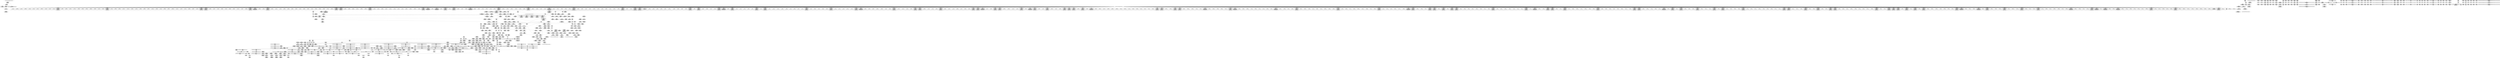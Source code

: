 digraph {
	CE0x454cdc0 [shape=record,shape=Mrecord,label="{CE0x454cdc0|12:_i32,_56:_i8*,_:_CRE_903,904_}"]
	CE0x45182e0 [shape=record,shape=Mrecord,label="{CE0x45182e0|i32_4|*Constant*|*SummSink*}"]
	CE0x44e3b50 [shape=record,shape=Mrecord,label="{CE0x44e3b50|104:_%struct.inode*,_:_CRE_318,319_}"]
	CE0x44dad60 [shape=record,shape=Mrecord,label="{CE0x44dad60|dentry_has_perm:av|Function::dentry_has_perm&Arg::av::|*SummSource*}"]
	CE0x45041c0 [shape=record,shape=Mrecord,label="{CE0x45041c0|104:_%struct.inode*,_:_CRE_150,151_}"]
	CE0x451c600 [shape=record,shape=Mrecord,label="{CE0x451c600|104:_%struct.inode*,_:_CRE_161,162_}"]
	CE0x44b5f90 [shape=record,shape=Mrecord,label="{CE0x44b5f90|selinux_quota_on:do.body}"]
	"CONST[source:0(mediator),value:2(dynamic)][purpose:{object}][SnkIdx:1]"
	CE0x451b2d0 [shape=record,shape=Mrecord,label="{CE0x451b2d0|12:_i32,_56:_i8*,_:_CRE_157,158_}"]
	CE0x4530e40 [shape=record,shape=Mrecord,label="{CE0x4530e40|inode_has_perm:tmp14|security/selinux/hooks.c,1614|*SummSink*}"]
	CE0x44bb240 [shape=record,shape=Mrecord,label="{CE0x44bb240|i64*_getelementptr_inbounds_(_11_x_i64_,_11_x_i64_*___llvm_gcov_ctr152,_i64_0,_i64_6)|*Constant*|*SummSink*}"]
	CE0x44e3570 [shape=record,shape=Mrecord,label="{CE0x44e3570|i64*_getelementptr_inbounds_(_8_x_i64_,_8_x_i64_*___llvm_gcov_ctr154,_i64_0,_i64_2)|*Constant*|*SummSink*}"]
	CE0x455a930 [shape=record,shape=Mrecord,label="{CE0x455a930|inode_has_perm:tmp19|security/selinux/hooks.c,1618}"]
	CE0x44d0cb0 [shape=record,shape=Mrecord,label="{CE0x44d0cb0|selinux_quota_on:tmp15|security/selinux/hooks.c,2044}"]
	CE0x4562ee0 [shape=record,shape=Mrecord,label="{CE0x4562ee0|inode_has_perm:tmp10|security/selinux/hooks.c,1611}"]
	CE0x44e02d0 [shape=record,shape=Mrecord,label="{CE0x44e02d0|104:_%struct.inode*,_:_CRE_204,205_}"]
	CE0x4537bd0 [shape=record,shape=Mrecord,label="{CE0x4537bd0|12:_i32,_56:_i8*,_:_CRE_260,261_}"]
	CE0x44b95b0 [shape=record,shape=Mrecord,label="{CE0x44b95b0|104:_%struct.inode*,_:_CRE_181,182_}"]
	CE0x4531dc0 [shape=record,shape=Mrecord,label="{CE0x4531dc0|cred_sid:cred|Function::cred_sid&Arg::cred::}"]
	CE0x44bac20 [shape=record,shape=Mrecord,label="{CE0x44bac20|selinux_quota_on:tmp4|security/selinux/hooks.c,2044|*SummSource*}"]
	CE0x4560cd0 [shape=record,shape=Mrecord,label="{CE0x4560cd0|inode_has_perm:tobool2|security/selinux/hooks.c,1611}"]
	CE0x44cb010 [shape=record,shape=Mrecord,label="{CE0x44cb010|_ret_i32_%retval.0,_!dbg_!27739|security/selinux/hooks.c,1618|*SummSink*}"]
	CE0x4548cb0 [shape=record,shape=Mrecord,label="{CE0x4548cb0|12:_i32,_56:_i8*,_:_CRE_800,804_|*MultipleSource*|Function::inode_has_perm&Arg::inode::|*LoadInst*|security/selinux/hooks.c,1627|security/selinux/hooks.c,1611}"]
	CE0x4555770 [shape=record,shape=Mrecord,label="{CE0x4555770|_ret_i32_%tmp6,_!dbg_!27716|security/selinux/hooks.c,197}"]
	CE0x44b7890 [shape=record,shape=Mrecord,label="{CE0x44b7890|selinux_quota_on:land.lhs.true|*SummSource*}"]
	CE0x4524950 [shape=record,shape=Mrecord,label="{CE0x4524950|GLOBAL:__validate_creds|*Constant*|*SummSource*}"]
	CE0x4544c70 [shape=record,shape=Mrecord,label="{CE0x4544c70|12:_i32,_56:_i8*,_:_CRE_606,607_}"]
	CE0x4561250 [shape=record,shape=Mrecord,label="{CE0x4561250|inode_has_perm:tmp7|security/selinux/hooks.c,1611}"]
	CE0x44cb9f0 [shape=record,shape=Mrecord,label="{CE0x44cb9f0|i64*_getelementptr_inbounds_(_5_x_i64_,_5_x_i64_*___llvm_gcov_ctr155,_i64_0,_i64_0)|*Constant*}"]
	CE0x44e11d0 [shape=record,shape=Mrecord,label="{CE0x44e11d0|104:_%struct.inode*,_:_CRE_220,221_}"]
	CE0x451c510 [shape=record,shape=Mrecord,label="{CE0x451c510|104:_%struct.inode*,_:_CRE_160,161_}"]
	CE0x454e910 [shape=record,shape=Mrecord,label="{CE0x454e910|12:_i32,_56:_i8*,_:_CRE_926,927_}"]
	CE0x45043a0 [shape=record,shape=Mrecord,label="{CE0x45043a0|104:_%struct.inode*,_:_CRE_152,153_}"]
	CE0x45361c0 [shape=record,shape=Mrecord,label="{CE0x45361c0|12:_i32,_56:_i8*,_:_CRE_240,241_}"]
	CE0x44bc280 [shape=record,shape=Mrecord,label="{CE0x44bc280|i8_1|*Constant*|*SummSink*}"]
	CE0x4529b10 [shape=record,shape=Mrecord,label="{CE0x4529b10|get_current:tmp3|*SummSink*}"]
	CE0x44c2dd0 [shape=record,shape=Mrecord,label="{CE0x44c2dd0|selinux_quota_on:tmp17|security/selinux/hooks.c,2044|*SummSink*}"]
	CE0x44ba3c0 [shape=record,shape=Mrecord,label="{CE0x44ba3c0|104:_%struct.inode*,_:_CRE_196,197_}"]
	CE0x44de320 [shape=record,shape=Mrecord,label="{CE0x44de320|cred_sid:tmp5|security/selinux/hooks.c,196|*SummSink*}"]
	CE0x4538550 [shape=record,shape=Mrecord,label="{CE0x4538550|12:_i32,_56:_i8*,_:_CRE_268,269_}"]
	CE0x4537380 [shape=record,shape=Mrecord,label="{CE0x4537380|12:_i32,_56:_i8*,_:_CRE_253,254_}"]
	CE0x4544680 [shape=record,shape=Mrecord,label="{CE0x4544680|12:_i32,_56:_i8*,_:_CRE_601,602_}"]
	CE0x44ca700 [shape=record,shape=Mrecord,label="{CE0x44ca700|inode_has_perm:perms|Function::inode_has_perm&Arg::perms::|*SummSink*}"]
	CE0x45319a0 [shape=record,shape=Mrecord,label="{CE0x45319a0|GLOBAL:cred_sid|*Constant*|*SummSink*}"]
	CE0x4527870 [shape=record,shape=Mrecord,label="{CE0x4527870|GLOBAL:__llvm_gcov_ctr155|Global_var:__llvm_gcov_ctr155}"]
	CE0x44e3450 [shape=record,shape=Mrecord,label="{CE0x44e3450|get_current:tmp3|*SummSource*}"]
	CE0x450b820 [shape=record,shape=Mrecord,label="{CE0x450b820|104:_%struct.inode*,_:_CRE_307,308_}"]
	CE0x45590d0 [shape=record,shape=Mrecord,label="{CE0x45590d0|inode_has_perm:tmp17|security/selinux/hooks.c,1617|*SummSource*}"]
	CE0x4544420 [shape=record,shape=Mrecord,label="{CE0x4544420|12:_i32,_56:_i8*,_:_CRE_599,600_}"]
	CE0x455b400 [shape=record,shape=Mrecord,label="{CE0x455b400|__validate_creds:if.end}"]
	CE0x4509870 [shape=record,shape=Mrecord,label="{CE0x4509870|dentry_has_perm:type|security/selinux/hooks.c,1630}"]
	CE0x453e630 [shape=record,shape=Mrecord,label="{CE0x453e630|12:_i32,_56:_i8*,_:_CRE_475,476_}"]
	CE0x454c900 [shape=record,shape=Mrecord,label="{CE0x454c900|12:_i32,_56:_i8*,_:_CRE_899,900_}"]
	CE0x4535d80 [shape=record,shape=Mrecord,label="{CE0x4535d80|12:_i32,_56:_i8*,_:_CRE_224,232_|*MultipleSource*|Function::inode_has_perm&Arg::inode::|*LoadInst*|security/selinux/hooks.c,1627|security/selinux/hooks.c,1611}"]
	CE0x4519310 [shape=record,shape=Mrecord,label="{CE0x4519310|inode_has_perm:return}"]
	CE0x44c7b30 [shape=record,shape=Mrecord,label="{CE0x44c7b30|GLOBAL:dentry_has_perm|*Constant*|*SummSink*}"]
	CE0x454fda0 [shape=record,shape=Mrecord,label="{CE0x454fda0|12:_i32,_56:_i8*,_:_CRE_976,977_}"]
	CE0x4560e50 [shape=record,shape=Mrecord,label="{CE0x4560e50|inode_has_perm:tobool2|security/selinux/hooks.c,1611|*SummSource*}"]
	CE0x4536a30 [shape=record,shape=Mrecord,label="{CE0x4536a30|12:_i32,_56:_i8*,_:_CRE_245,246_}"]
	CE0x4556790 [shape=record,shape=Mrecord,label="{CE0x4556790|inode_has_perm:tmp15|*LoadInst*|security/selinux/hooks.c,1615|*SummSource*}"]
	CE0x45053c0 [shape=record,shape=Mrecord,label="{CE0x45053c0|104:_%struct.inode*,_:_CRE_91,92_}"]
	CE0x4504490 [shape=record,shape=Mrecord,label="{CE0x4504490|104:_%struct.inode*,_:_CRE_153,154_}"]
	CE0x45350f0 [shape=record,shape=Mrecord,label="{CE0x45350f0|12:_i32,_56:_i8*,_:_CRE_201,202_}"]
	CE0x44e8230 [shape=record,shape=Mrecord,label="{CE0x44e8230|i32_1609|*Constant*}"]
	CE0x44bdba0 [shape=record,shape=Mrecord,label="{CE0x44bdba0|selinux_quota_on:if.end|*SummSource*}"]
	CE0x4539d10 [shape=record,shape=Mrecord,label="{CE0x4539d10|12:_i32,_56:_i8*,_:_CRE_288,289_}"]
	CE0x4541f50 [shape=record,shape=Mrecord,label="{CE0x4541f50|12:_i32,_56:_i8*,_:_CRE_568,569_}"]
	CE0x450b9d0 [shape=record,shape=Mrecord,label="{CE0x450b9d0|104:_%struct.inode*,_:_CRE_309,310_}"]
	CE0x454df90 [shape=record,shape=Mrecord,label="{CE0x454df90|12:_i32,_56:_i8*,_:_CRE_918,919_}"]
	CE0x4505430 [shape=record,shape=Mrecord,label="{CE0x4505430|104:_%struct.inode*,_:_CRE_92,93_}"]
	CE0x4534b00 [shape=record,shape=Mrecord,label="{CE0x4534b00|12:_i32,_56:_i8*,_:_CRE_196,197_}"]
	CE0x44b71b0 [shape=record,shape=Mrecord,label="{CE0x44b71b0|selinux_quota_on:tmp1|*SummSink*}"]
	CE0x45488a0 [shape=record,shape=Mrecord,label="{CE0x45488a0|12:_i32,_56:_i8*,_:_CRE_776,792_|*MultipleSource*|Function::inode_has_perm&Arg::inode::|*LoadInst*|security/selinux/hooks.c,1627|security/selinux/hooks.c,1611}"]
	CE0x4543250 [shape=record,shape=Mrecord,label="{CE0x4543250|12:_i32,_56:_i8*,_:_CRE_584,585_}"]
	CE0x44c2be0 [shape=record,shape=Mrecord,label="{CE0x44c2be0|selinux_quota_on:tmp17|security/selinux/hooks.c,2044|*SummSource*}"]
	CE0x44c3bc0 [shape=record,shape=Mrecord,label="{CE0x44c3bc0|get_current:tmp1|*SummSource*}"]
	CE0x45162a0 [shape=record,shape=Mrecord,label="{CE0x45162a0|__validate_creds:entry|*SummSink*}"]
	CE0x454c6a0 [shape=record,shape=Mrecord,label="{CE0x454c6a0|12:_i32,_56:_i8*,_:_CRE_897,898_}"]
	CE0x4536d90 [shape=record,shape=Mrecord,label="{CE0x4536d90|12:_i32,_56:_i8*,_:_CRE_248,249_}"]
	CE0x44e0960 [shape=record,shape=Mrecord,label="{CE0x44e0960|104:_%struct.inode*,_:_CRE_211,212_}"]
	CE0x44b6c30 [shape=record,shape=Mrecord,label="{CE0x44b6c30|selinux_quota_on:do.end}"]
	CE0x44a96e0 [shape=record,shape=Mrecord,label="{CE0x44a96e0|selinux_quota_on:tobool|security/selinux/hooks.c,2044}"]
	CE0x4504670 [shape=record,shape=Mrecord,label="{CE0x4504670|104:_%struct.inode*,_:_CRE_155,156_}"]
	CE0x451b8c0 [shape=record,shape=Mrecord,label="{CE0x451b8c0|12:_i32,_56:_i8*,_:_CRE_162,163_}"]
	CE0x44efa40 [shape=record,shape=Mrecord,label="{CE0x44efa40|i64_4|*Constant*|*SummSource*}"]
	CE0x44ca5b0 [shape=record,shape=Mrecord,label="{CE0x44ca5b0|inode_has_perm:perms|Function::inode_has_perm&Arg::perms::|*SummSource*}"]
	"CONST[source:1(input),value:2(dynamic)][purpose:{object}][SrcIdx:2]"
	CE0x4503c10 [shape=record,shape=Mrecord,label="{CE0x4503c10|104:_%struct.inode*,_:_CRE_145,146_}"]
	CE0x4539f70 [shape=record,shape=Mrecord,label="{CE0x4539f70|12:_i32,_56:_i8*,_:_CRE_290,291_}"]
	CE0x44deb00 [shape=record,shape=Mrecord,label="{CE0x44deb00|cred_sid:sid|security/selinux/hooks.c,197|*SummSource*}"]
	CE0x45122f0 [shape=record,shape=Mrecord,label="{CE0x45122f0|GLOBAL:__invalid_creds|*Constant*|*SummSource*}"]
	CE0x4524ca0 [shape=record,shape=Mrecord,label="{CE0x4524ca0|GLOBAL:__validate_creds|*Constant*|*SummSink*}"]
	CE0x44de210 [shape=record,shape=Mrecord,label="{CE0x44de210|cred_sid:tmp5|security/selinux/hooks.c,196|*SummSource*}"]
	CE0x4538ed0 [shape=record,shape=Mrecord,label="{CE0x4538ed0|12:_i32,_56:_i8*,_:_CRE_276,277_}"]
	CE0x44d30e0 [shape=record,shape=Mrecord,label="{CE0x44d30e0|GLOBAL:get_current|*Constant*|*SummSink*}"]
	CE0x4516310 [shape=record,shape=Mrecord,label="{CE0x4516310|__validate_creds:cred|Function::__validate_creds&Arg::cred::}"]
	CE0x44bbe70 [shape=record,shape=Mrecord,label="{CE0x44bbe70|selinux_quota_on:tmp5|security/selinux/hooks.c,2044|*SummSource*}"]
	CE0x451f1a0 [shape=record,shape=Mrecord,label="{CE0x451f1a0|dentry_has_perm:u|security/selinux/hooks.c,1631|*SummSource*}"]
	CE0x5a8c8a0 [shape=record,shape=Mrecord,label="{CE0x5a8c8a0|selinux_quota_on:if.end}"]
	CE0x451b660 [shape=record,shape=Mrecord,label="{CE0x451b660|12:_i32,_56:_i8*,_:_CRE_160,161_}"]
	CE0x44e9eb0 [shape=record,shape=Mrecord,label="{CE0x44e9eb0|_ret_void,_!dbg_!27722|include/linux/cred.h,175|*SummSource*}"]
	CE0x451ff20 [shape=record,shape=Mrecord,label="{CE0x451ff20|dentry_has_perm:call|security/selinux/hooks.c,1632|*SummSink*}"]
	CE0x44b6460 [shape=record,shape=Mrecord,label="{CE0x44b6460|i64_2|*Constant*|*SummSource*}"]
	CE0x4530cd0 [shape=record,shape=Mrecord,label="{CE0x4530cd0|inode_has_perm:tmp14|security/selinux/hooks.c,1614|*SummSource*}"]
	CE0x44e03c0 [shape=record,shape=Mrecord,label="{CE0x44e03c0|104:_%struct.inode*,_:_CRE_205,206_}"]
	CE0x4531f00 [shape=record,shape=Mrecord,label="{CE0x4531f00|12:_i32,_56:_i8*,_:_CRE_163,164_}"]
	CE0x4541960 [shape=record,shape=Mrecord,label="{CE0x4541960|12:_i32,_56:_i8*,_:_CRE_563,564_}"]
	CE0x454b3a0 [shape=record,shape=Mrecord,label="{CE0x454b3a0|12:_i32,_56:_i8*,_:_CRE_881,882_}"]
	CE0x4525220 [shape=record,shape=Mrecord,label="{CE0x4525220|inode_has_perm:tmp3}"]
	CE0x455cb20 [shape=record,shape=Mrecord,label="{CE0x455cb20|avc_has_perm:tsid|Function::avc_has_perm&Arg::tsid::|*SummSink*}"]
	CE0x44df910 [shape=record,shape=Mrecord,label="{CE0x44df910|12:_i32,_56:_i8*,_:_CRE_146,147_}"]
	CE0x44ba0f0 [shape=record,shape=Mrecord,label="{CE0x44ba0f0|104:_%struct.inode*,_:_CRE_193,194_}"]
	CE0x44b5230 [shape=record,shape=Mrecord,label="{CE0x44b5230|i64*_getelementptr_inbounds_(_11_x_i64_,_11_x_i64_*___llvm_gcov_ctr152,_i64_0,_i64_0)|*Constant*|*SummSink*}"]
	CE0x451ce70 [shape=record,shape=Mrecord,label="{CE0x451ce70|104:_%struct.inode*,_:_CRE_170,171_}"]
	CE0x453e7e0 [shape=record,shape=Mrecord,label="{CE0x453e7e0|12:_i32,_56:_i8*,_:_CRE_477,478_}"]
	CE0x44c37c0 [shape=record,shape=Mrecord,label="{CE0x44c37c0|get_current:tmp1}"]
	CE0x4541170 [shape=record,shape=Mrecord,label="{CE0x4541170|12:_i32,_56:_i8*,_:_CRE_556,557_}"]
	CE0x45611e0 [shape=record,shape=Mrecord,label="{CE0x45611e0|i64_4|*Constant*}"]
	CE0x454bf80 [shape=record,shape=Mrecord,label="{CE0x454bf80|12:_i32,_56:_i8*,_:_CRE_891,892_}"]
	CE0x457feb0 [shape=record,shape=Mrecord,label="{CE0x457feb0|0:_i32,_4:_i32,_8:_i32,_12:_i32,_:_CMRE_16,20_|*MultipleSource*|security/selinux/hooks.c,196|*LoadInst*|security/selinux/hooks.c,196|security/selinux/hooks.c,197}"]
	CE0x4578a70 [shape=record,shape=Mrecord,label="{CE0x4578a70|inode_has_perm:tmp16|security/selinux/hooks.c,1615|*SummSink*}"]
	CE0x4518e30 [shape=record,shape=Mrecord,label="{CE0x4518e30|__validate_creds:call|include/linux/cred.h,173|*SummSink*}"]
	CE0x44d6400 [shape=record,shape=Mrecord,label="{CE0x44d6400|i32_32768|*Constant*|*SummSource*}"]
	CE0x455c2a0 [shape=record,shape=Mrecord,label="{CE0x455c2a0|__validate_creds:bb|*SummSink*}"]
	CE0x4532a90 [shape=record,shape=Mrecord,label="{CE0x4532a90|12:_i32,_56:_i8*,_:_CRE_173,174_}"]
	CE0x44c8110 [shape=record,shape=Mrecord,label="{CE0x44c8110|i8*_getelementptr_inbounds_(_25_x_i8_,_25_x_i8_*_.str3,_i32_0,_i32_0)|*Constant*|*SummSource*}"]
	CE0x4555b90 [shape=record,shape=Mrecord,label="{CE0x4555b90|i32_10|*Constant*|*SummSource*}"]
	CE0x44cc4c0 [shape=record,shape=Mrecord,label="{CE0x44cc4c0|__validate_creds:line|Function::__validate_creds&Arg::line::|*SummSource*}"]
	CE0x4555ff0 [shape=record,shape=Mrecord,label="{CE0x4555ff0|i32_10|*Constant*|*SummSink*}"]
	CE0x4533550 [shape=record,shape=Mrecord,label="{CE0x4533550|12:_i32,_56:_i8*,_:_CRE_178,179_}"]
	CE0x453f900 [shape=record,shape=Mrecord,label="{CE0x453f900|12:_i32,_56:_i8*,_:_CRE_504,508_|*MultipleSource*|Function::inode_has_perm&Arg::inode::|*LoadInst*|security/selinux/hooks.c,1627|security/selinux/hooks.c,1611}"]
	CE0x44c4730 [shape=record,shape=Mrecord,label="{CE0x44c4730|get_current:bb|*SummSink*}"]
	CE0x45509e0 [shape=record,shape=Mrecord,label="{CE0x45509e0|12:_i32,_56:_i8*,_:_CRE_988,992_|*MultipleSource*|Function::inode_has_perm&Arg::inode::|*LoadInst*|security/selinux/hooks.c,1627|security/selinux/hooks.c,1611}"]
	CE0x452a0c0 [shape=record,shape=Mrecord,label="{CE0x452a0c0|get_current:tmp4|./arch/x86/include/asm/current.h,14|*SummSink*}"]
	CE0x451c050 [shape=record,shape=Mrecord,label="{CE0x451c050|dentry_has_perm:tmp|*SummSink*}"]
	CE0x4533df0 [shape=record,shape=Mrecord,label="{CE0x4533df0|12:_i32,_56:_i8*,_:_CRE_185,186_}"]
	CE0x44ba5f0 [shape=record,shape=Mrecord,label="{CE0x44ba5f0|GLOBAL:__llvm_gcov_ctr152|Global_var:__llvm_gcov_ctr152|*SummSink*}"]
	CE0x4579210 [shape=record,shape=Mrecord,label="{CE0x4579210|i32_3|*Constant*|*SummSink*}"]
	CE0x4517be0 [shape=record,shape=Mrecord,label="{CE0x4517be0|i8*_getelementptr_inbounds_(_25_x_i8_,_25_x_i8_*_.str3,_i32_0,_i32_0)|*Constant*}"]
	CE0x4532960 [shape=record,shape=Mrecord,label="{CE0x4532960|12:_i32,_56:_i8*,_:_CRE_172,173_}"]
	CE0x454e450 [shape=record,shape=Mrecord,label="{CE0x454e450|12:_i32,_56:_i8*,_:_CRE_922,923_}"]
	CE0x44bcf10 [shape=record,shape=Mrecord,label="{CE0x44bcf10|_call_void_mcount()_#3|*SummSink*}"]
	CE0x45455f0 [shape=record,shape=Mrecord,label="{CE0x45455f0|12:_i32,_56:_i8*,_:_CRE_614,615_}"]
	CE0x4535220 [shape=record,shape=Mrecord,label="{CE0x4535220|12:_i32,_56:_i8*,_:_CRE_202,203_}"]
	CE0x44f0c30 [shape=record,shape=Mrecord,label="{CE0x44f0c30|selinux_quota_on:tmp9|security/selinux/hooks.c,2044|*SummSource*}"]
	CE0x455cc90 [shape=record,shape=Mrecord,label="{CE0x455cc90|avc_has_perm:tclass|Function::avc_has_perm&Arg::tclass::}"]
	CE0x45503d0 [shape=record,shape=Mrecord,label="{CE0x45503d0|12:_i32,_56:_i8*,_:_CRE_979,980_}"]
	CE0x44d8490 [shape=record,shape=Mrecord,label="{CE0x44d8490|dentry_has_perm:bb|*SummSource*}"]
	CE0x454d740 [shape=record,shape=Mrecord,label="{CE0x454d740|12:_i32,_56:_i8*,_:_CRE_911,912_}"]
	CE0x44e0000 [shape=record,shape=Mrecord,label="{CE0x44e0000|104:_%struct.inode*,_:_CRE_201,202_}"]
	CE0x4578f70 [shape=record,shape=Mrecord,label="{CE0x4578f70|i32_3|*Constant*}"]
	CE0x4532830 [shape=record,shape=Mrecord,label="{CE0x4532830|12:_i32,_56:_i8*,_:_CRE_171,172_}"]
	CE0x450df10 [shape=record,shape=Mrecord,label="{CE0x450df10|inode_has_perm:tmp18|security/selinux/hooks.c,1617}"]
	CE0x44e6cb0 [shape=record,shape=Mrecord,label="{CE0x44e6cb0|__validate_creds:tmp1}"]
	CE0x4540a60 [shape=record,shape=Mrecord,label="{CE0x4540a60|12:_i32,_56:_i8*,_:_CRE_552,553_}"]
	CE0x4550b10 [shape=record,shape=Mrecord,label="{CE0x4550b10|12:_i32,_56:_i8*,_:_CRE_992,1000_|*MultipleSource*|Function::inode_has_perm&Arg::inode::|*LoadInst*|security/selinux/hooks.c,1627|security/selinux/hooks.c,1611}"]
	CE0x44c3860 [shape=record,shape=Mrecord,label="{CE0x44c3860|selinux_quota_on:tmp3}"]
	CE0x4527cb0 [shape=record,shape=Mrecord,label="{CE0x4527cb0|__validate_creds:tmp3|include/linux/cred.h,173|*SummSource*}"]
	CE0x4509dc0 [shape=record,shape=Mrecord,label="{CE0x4509dc0|i64*_getelementptr_inbounds_(_2_x_i64_,_2_x_i64_*___llvm_gcov_ctr153,_i64_0,_i64_0)|*Constant*}"]
	CE0x455a040 [shape=record,shape=Mrecord,label="{CE0x455a040|inode_has_perm:retval.0|*SummSource*}"]
	CE0x4511eb0 [shape=record,shape=Mrecord,label="{CE0x4511eb0|_call_void___invalid_creds(%struct.cred*_%cred,_i8*_%file,_i32_%line)_#10,_!dbg_!27721|include/linux/cred.h,174}"]
	CE0x44bd850 [shape=record,shape=Mrecord,label="{CE0x44bd850|104:_%struct.inode*,_:_CRE_0,4_|*MultipleSource*|Function::selinux_quota_on&Arg::dentry::|Function::dentry_has_perm&Arg::dentry::|security/selinux/hooks.c,1627}"]
	CE0x44bf290 [shape=record,shape=Mrecord,label="{CE0x44bf290|inode_has_perm:bb|*SummSink*}"]
	CE0x44e4cc0 [shape=record,shape=Mrecord,label="{CE0x44e4cc0|__validate_creds:tmp6|include/linux/cred.h,174|*SummSink*}"]
	CE0x45054f0 [shape=record,shape=Mrecord,label="{CE0x45054f0|104:_%struct.inode*,_:_CRE_93,94_}"]
	CE0x44a9240 [shape=record,shape=Mrecord,label="{CE0x44a9240|selinux_quota_on:tmp|*SummSource*}"]
	CE0x45576e0 [shape=record,shape=Mrecord,label="{CE0x45576e0|inode_has_perm:tmp13|security/selinux/hooks.c,1614}"]
	CE0x453eb10 [shape=record,shape=Mrecord,label="{CE0x453eb10|12:_i32,_56:_i8*,_:_CRE_480,481_}"]
	CE0x453fd70 [shape=record,shape=Mrecord,label="{CE0x453fd70|12:_i32,_56:_i8*,_:_CRE_512,520_|*MultipleSource*|Function::inode_has_perm&Arg::inode::|*LoadInst*|security/selinux/hooks.c,1627|security/selinux/hooks.c,1611}"]
	CE0x44e9a10 [shape=record,shape=Mrecord,label="{CE0x44e9a10|cred_sid:tmp1|*SummSource*}"]
	CE0x453b010 [shape=record,shape=Mrecord,label="{CE0x453b010|12:_i32,_56:_i8*,_:_CRE_304,305_}"]
	CE0x44e0870 [shape=record,shape=Mrecord,label="{CE0x44e0870|104:_%struct.inode*,_:_CRE_210,211_}"]
	CE0x44bbd00 [shape=record,shape=Mrecord,label="{CE0x44bbd00|dentry_has_perm:ad|security/selinux/hooks.c, 1628|*SummSink*}"]
	CE0x45306e0 [shape=record,shape=Mrecord,label="{CE0x45306e0|i64*_getelementptr_inbounds_(_8_x_i64_,_8_x_i64_*___llvm_gcov_ctr154,_i64_0,_i64_6)|*Constant*|*SummSink*}"]
	CE0x44d65d0 [shape=record,shape=Mrecord,label="{CE0x44d65d0|i32_32768|*Constant*|*SummSink*}"]
	CE0x45454c0 [shape=record,shape=Mrecord,label="{CE0x45454c0|12:_i32,_56:_i8*,_:_CRE_613,614_}"]
	CE0x44b7ec0 [shape=record,shape=Mrecord,label="{CE0x44b7ec0|selinux_quota_on:land.lhs.true}"]
	CE0x454ef00 [shape=record,shape=Mrecord,label="{CE0x454ef00|12:_i32,_56:_i8*,_:_CRE_931,932_}"]
	CE0x45577c0 [shape=record,shape=Mrecord,label="{CE0x45577c0|inode_has_perm:tmp13|security/selinux/hooks.c,1614|*SummSink*}"]
	CE0x44e8b60 [shape=record,shape=Mrecord,label="{CE0x44e8b60|COLLAPSED:_GCMRE___llvm_gcov_ctr154_internal_global_8_x_i64_zeroinitializer:_elem_0:default:}"]
	CE0x454f3c0 [shape=record,shape=Mrecord,label="{CE0x454f3c0|12:_i32,_56:_i8*,_:_CRE_935,936_}"]
	CE0x44b3c60 [shape=record,shape=Mrecord,label="{CE0x44b3c60|selinux_quota_on:land.lhs.true2}"]
	CE0x4544da0 [shape=record,shape=Mrecord,label="{CE0x4544da0|12:_i32,_56:_i8*,_:_CRE_607,608_}"]
	CE0x44d0b80 [shape=record,shape=Mrecord,label="{CE0x44d0b80|i64*_getelementptr_inbounds_(_11_x_i64_,_11_x_i64_*___llvm_gcov_ctr152,_i64_0,_i64_0)|*Constant*}"]
	CE0x451b530 [shape=record,shape=Mrecord,label="{CE0x451b530|12:_i32,_56:_i8*,_:_CRE_159,160_}"]
	CE0x45435e0 [shape=record,shape=Mrecord,label="{CE0x45435e0|12:_i32,_56:_i8*,_:_CRE_587,588_}"]
	CE0x454bbf0 [shape=record,shape=Mrecord,label="{CE0x454bbf0|12:_i32,_56:_i8*,_:_CRE_888,889_}"]
	CE0x454eca0 [shape=record,shape=Mrecord,label="{CE0x454eca0|12:_i32,_56:_i8*,_:_CRE_929,930_}"]
	CE0x44c5d80 [shape=record,shape=Mrecord,label="{CE0x44c5d80|dentry_has_perm:entry|*SummSource*}"]
	CE0x4542ec0 [shape=record,shape=Mrecord,label="{CE0x4542ec0|12:_i32,_56:_i8*,_:_CRE_581,582_}"]
	CE0x453a1d0 [shape=record,shape=Mrecord,label="{CE0x453a1d0|12:_i32,_56:_i8*,_:_CRE_292,293_}"]
	CE0x4543bd0 [shape=record,shape=Mrecord,label="{CE0x4543bd0|12:_i32,_56:_i8*,_:_CRE_592,593_}"]
	CE0x44d0850 [shape=record,shape=Mrecord,label="{CE0x44d0850|selinux_quota_on:cred4|security/selinux/hooks.c,2044}"]
	CE0x4513420 [shape=record,shape=Mrecord,label="{CE0x4513420|28:_i32,_32:_i16,_:_CRE_32,34_|*MultipleSource*|*LoadInst*|security/selinux/hooks.c,1615|security/selinux/hooks.c,1615|security/selinux/hooks.c,1617}"]
	CE0x44f2fe0 [shape=record,shape=Mrecord,label="{CE0x44f2fe0|selinux_quota_on:tmp10|security/selinux/hooks.c,2044|*SummSource*}"]
	CE0x453a690 [shape=record,shape=Mrecord,label="{CE0x453a690|12:_i32,_56:_i8*,_:_CRE_296,297_}"]
	CE0x4544550 [shape=record,shape=Mrecord,label="{CE0x4544550|12:_i32,_56:_i8*,_:_CRE_600,601_}"]
	CE0x44ba1e0 [shape=record,shape=Mrecord,label="{CE0x44ba1e0|104:_%struct.inode*,_:_CRE_194,195_}"]
	CE0x44cfdd0 [shape=record,shape=Mrecord,label="{CE0x44cfdd0|selinux_quota_on:tmp19|security/selinux/hooks.c,2044|*SummSink*}"]
	CE0x4546640 [shape=record,shape=Mrecord,label="{CE0x4546640|12:_i32,_56:_i8*,_:_CRE_648,656_|*MultipleSource*|Function::inode_has_perm&Arg::inode::|*LoadInst*|security/selinux/hooks.c,1627|security/selinux/hooks.c,1611}"]
	CE0x45405c0 [shape=record,shape=Mrecord,label="{CE0x45405c0|12:_i32,_56:_i8*,_:_CRE_540,544_|*MultipleSource*|Function::inode_has_perm&Arg::inode::|*LoadInst*|security/selinux/hooks.c,1627|security/selinux/hooks.c,1611}"]
	CE0x44b6630 [shape=record,shape=Mrecord,label="{CE0x44b6630|i64*_getelementptr_inbounds_(_11_x_i64_,_11_x_i64_*___llvm_gcov_ctr152,_i64_0,_i64_0)|*Constant*|*SummSource*}"]
	CE0x44c2f30 [shape=record,shape=Mrecord,label="{CE0x44c2f30|selinux_quota_on:tmp18|security/selinux/hooks.c,2044}"]
	CE0x44df450 [shape=record,shape=Mrecord,label="{CE0x44df450|12:_i32,_56:_i8*,_:_CRE_142,143_}"]
	CE0x4545ab0 [shape=record,shape=Mrecord,label="{CE0x4545ab0|12:_i32,_56:_i8*,_:_CRE_618,619_}"]
	CE0x45206d0 [shape=record,shape=Mrecord,label="{CE0x45206d0|inode_has_perm:entry}"]
	CE0x4543d00 [shape=record,shape=Mrecord,label="{CE0x4543d00|12:_i32,_56:_i8*,_:_CRE_593,594_}"]
	CE0x45208a0 [shape=record,shape=Mrecord,label="{CE0x45208a0|inode_has_perm:entry|*SummSink*}"]
	CE0x44cfd60 [shape=record,shape=Mrecord,label="{CE0x44cfd60|selinux_quota_on:tmp19|security/selinux/hooks.c,2044|*SummSource*}"]
	CE0x44ca870 [shape=record,shape=Mrecord,label="{CE0x44ca870|inode_has_perm:adp|Function::inode_has_perm&Arg::adp::}"]
	CE0x4517120 [shape=record,shape=Mrecord,label="{CE0x4517120|i64_1|*Constant*}"]
	CE0x44c2050 [shape=record,shape=Mrecord,label="{CE0x44c2050|i64*_getelementptr_inbounds_(_11_x_i64_,_11_x_i64_*___llvm_gcov_ctr152,_i64_0,_i64_6)|*Constant*|*SummSource*}"]
	CE0x44e0e10 [shape=record,shape=Mrecord,label="{CE0x44e0e10|104:_%struct.inode*,_:_CRE_216,217_}"]
	CE0x455aa10 [shape=record,shape=Mrecord,label="{CE0x455aa10|inode_has_perm:tmp19|security/selinux/hooks.c,1618|*SummSink*}"]
	CE0x4525ce0 [shape=record,shape=Mrecord,label="{CE0x4525ce0|i32_22|*Constant*|*SummSource*}"]
	CE0x44e9930 [shape=record,shape=Mrecord,label="{CE0x44e9930|cred_sid:tmp|*SummSink*}"]
	CE0x45355b0 [shape=record,shape=Mrecord,label="{CE0x45355b0|12:_i32,_56:_i8*,_:_CRE_205,206_}"]
	CE0x44b9e20 [shape=record,shape=Mrecord,label="{CE0x44b9e20|104:_%struct.inode*,_:_CRE_190,191_}"]
	CE0x44bf3c0 [shape=record,shape=Mrecord,label="{CE0x44bf3c0|selinux_quota_on:tmp14|security/selinux/hooks.c,2044}"]
	CE0x44efb10 [shape=record,shape=Mrecord,label="{CE0x44efb10|selinux_quota_on:tmp9|security/selinux/hooks.c,2044}"]
	CE0x44bd020 [shape=record,shape=Mrecord,label="{CE0x44bd020|i32_5|*Constant*}"]
	CE0x45170b0 [shape=record,shape=Mrecord,label="{CE0x45170b0|inode_has_perm:tmp|*SummSink*}"]
	CE0x44d6e70 [shape=record,shape=Mrecord,label="{CE0x44d6e70|selinux_quota_on:tmp20|security/selinux/hooks.c,2044|*SummSink*}"]
	CE0x453ddb0 [shape=record,shape=Mrecord,label="{CE0x453ddb0|12:_i32,_56:_i8*,_:_CRE_464,472_|*MultipleSource*|Function::inode_has_perm&Arg::inode::|*LoadInst*|security/selinux/hooks.c,1627|security/selinux/hooks.c,1611}"]
	CE0x44b58e0 [shape=record,shape=Mrecord,label="{CE0x44b58e0|i64*_getelementptr_inbounds_(_11_x_i64_,_11_x_i64_*___llvm_gcov_ctr152,_i64_0,_i64_1)|*Constant*|*SummSource*}"]
	CE0x454e320 [shape=record,shape=Mrecord,label="{CE0x454e320|12:_i32,_56:_i8*,_:_CRE_921,922_}"]
	CE0x44d10f0 [shape=record,shape=Mrecord,label="{CE0x44d10f0|dentry_has_perm:d_inode|security/selinux/hooks.c,1627|*SummSource*}"]
	CE0x4539720 [shape=record,shape=Mrecord,label="{CE0x4539720|12:_i32,_56:_i8*,_:_CRE_283,284_}"]
	CE0x44bf350 [shape=record,shape=Mrecord,label="{CE0x44bf350|inode_has_perm:if.then}"]
	CE0x45442f0 [shape=record,shape=Mrecord,label="{CE0x45442f0|12:_i32,_56:_i8*,_:_CRE_598,599_}"]
	CE0x4556800 [shape=record,shape=Mrecord,label="{CE0x4556800|inode_has_perm:tmp15|*LoadInst*|security/selinux/hooks.c,1615|*SummSink*}"]
	CE0x453e9e0 [shape=record,shape=Mrecord,label="{CE0x453e9e0|12:_i32,_56:_i8*,_:_CRE_479,480_}"]
	CE0x4504580 [shape=record,shape=Mrecord,label="{CE0x4504580|104:_%struct.inode*,_:_CRE_154,155_}"]
	CE0x4537e30 [shape=record,shape=Mrecord,label="{CE0x4537e30|12:_i32,_56:_i8*,_:_CRE_262,263_}"]
	CE0x450ec30 [shape=record,shape=Mrecord,label="{CE0x450ec30|i32_(i32,_i32,_i16,_i32,_%struct.common_audit_data*)*_bitcast_(i32_(i32,_i32,_i16,_i32,_%struct.common_audit_data.495*)*_avc_has_perm_to_i32_(i32,_i32,_i16,_i32,_%struct.common_audit_data*)*)|*Constant*|*SummSink*}"]
	CE0x44e6b20 [shape=record,shape=Mrecord,label="{CE0x44e6b20|inode_has_perm:i_flags|security/selinux/hooks.c,1611}"]
	CE0x4539390 [shape=record,shape=Mrecord,label="{CE0x4539390|12:_i32,_56:_i8*,_:_CRE_280,281_}"]
	CE0x44c65e0 [shape=record,shape=Mrecord,label="{CE0x44c65e0|selinux_quota_on:tmp6|security/selinux/hooks.c,2044}"]
	CE0x4534e90 [shape=record,shape=Mrecord,label="{CE0x4534e90|12:_i32,_56:_i8*,_:_CRE_199,200_}"]
	CE0x45195d0 [shape=record,shape=Mrecord,label="{CE0x45195d0|COLLAPSED:_GCMRE___llvm_gcov_ctr155_internal_global_5_x_i64_zeroinitializer:_elem_0:default:}"]
	CE0x44ebe10 [shape=record,shape=Mrecord,label="{CE0x44ebe10|dentry_has_perm:tmp}"]
	CE0x44b52a0 [shape=record,shape=Mrecord,label="{CE0x44b52a0|i64*_getelementptr_inbounds_(_11_x_i64_,_11_x_i64_*___llvm_gcov_ctr152,_i64_0,_i64_1)|*Constant*|*SummSink*}"]
	CE0x453a7c0 [shape=record,shape=Mrecord,label="{CE0x453a7c0|12:_i32,_56:_i8*,_:_CRE_297,298_}"]
	CE0x44e0a50 [shape=record,shape=Mrecord,label="{CE0x44e0a50|104:_%struct.inode*,_:_CRE_212,213_}"]
	CE0x45042b0 [shape=record,shape=Mrecord,label="{CE0x45042b0|104:_%struct.inode*,_:_CRE_151,152_}"]
	CE0x4545f70 [shape=record,shape=Mrecord,label="{CE0x4545f70|12:_i32,_56:_i8*,_:_CRE_622,623_}"]
	CE0x4548240 [shape=record,shape=Mrecord,label="{CE0x4548240|12:_i32,_56:_i8*,_:_CRE_752,756_|*MultipleSource*|Function::inode_has_perm&Arg::inode::|*LoadInst*|security/selinux/hooks.c,1627|security/selinux/hooks.c,1611}"]
	CE0x455b710 [shape=record,shape=Mrecord,label="{CE0x455b710|__validate_creds:bb}"]
	CE0x45057c0 [shape=record,shape=Mrecord,label="{CE0x45057c0|104:_%struct.inode*,_:_CRE_96,104_|*MultipleSource*|Function::selinux_quota_on&Arg::dentry::|Function::dentry_has_perm&Arg::dentry::|security/selinux/hooks.c,1627}"]
	CE0x4549f70 [shape=record,shape=Mrecord,label="{CE0x4549f70|12:_i32,_56:_i8*,_:_CRE_865,866_}"]
	CE0x4556350 [shape=record,shape=Mrecord,label="{CE0x4556350|inode_has_perm:i_security|security/selinux/hooks.c,1615}"]
	CE0x450eb00 [shape=record,shape=Mrecord,label="{CE0x450eb00|i32_(i32,_i32,_i16,_i32,_%struct.common_audit_data*)*_bitcast_(i32_(i32,_i32,_i16,_i32,_%struct.common_audit_data.495*)*_avc_has_perm_to_i32_(i32,_i32,_i16,_i32,_%struct.common_audit_data*)*)|*Constant*|*SummSource*}"]
	CE0x44d61f0 [shape=record,shape=Mrecord,label="{CE0x44d61f0|dentry_has_perm:dentry|Function::dentry_has_perm&Arg::dentry::|*SummSink*}"]
	CE0x44e1770 [shape=record,shape=Mrecord,label="{CE0x44e1770|104:_%struct.inode*,_:_CRE_240,248_|*MultipleSource*|Function::selinux_quota_on&Arg::dentry::|Function::dentry_has_perm&Arg::dentry::|security/selinux/hooks.c,1627}"]
	CE0x44e8e00 [shape=record,shape=Mrecord,label="{CE0x44e8e00|__validate_creds:tmp1|*SummSink*}"]
	CE0x454ac80 [shape=record,shape=Mrecord,label="{CE0x454ac80|12:_i32,_56:_i8*,_:_CRE_875,876_}"]
	CE0x44a99a0 [shape=record,shape=Mrecord,label="{CE0x44a99a0|selinux_quota_on:tmp3|*SummSource*}"]
	CE0x44c5220 [shape=record,shape=Mrecord,label="{CE0x44c5220|selinux_quota_on:tmp8|security/selinux/hooks.c,2044|*SummSink*}"]
	CE0x44e3760 [shape=record,shape=Mrecord,label="{CE0x44e3760|inode_has_perm:tmp4|security/selinux/hooks.c,1609}"]
	CE0x4547110 [shape=record,shape=Mrecord,label="{CE0x4547110|12:_i32,_56:_i8*,_:_CRE_684,688_|*MultipleSource*|Function::inode_has_perm&Arg::inode::|*LoadInst*|security/selinux/hooks.c,1627|security/selinux/hooks.c,1611}"]
	CE0x44d47f0 [shape=record,shape=Mrecord,label="{CE0x44d47f0|i1_true|*Constant*|*SummSink*}"]
	CE0x44bf1f0 [shape=record,shape=Mrecord,label="{CE0x44bf1f0|inode_has_perm:bb|*SummSource*}"]
	CE0x4534640 [shape=record,shape=Mrecord,label="{CE0x4534640|12:_i32,_56:_i8*,_:_CRE_192,193_}"]
	CE0x453c650 [shape=record,shape=Mrecord,label="{CE0x453c650|12:_i32,_56:_i8*,_:_CRE_376,384_|*MultipleSource*|Function::inode_has_perm&Arg::inode::|*LoadInst*|security/selinux/hooks.c,1627|security/selinux/hooks.c,1611}"]
	CE0x4516ed0 [shape=record,shape=Mrecord,label="{CE0x4516ed0|GLOBAL:creds_are_invalid|*Constant*|*SummSink*}"]
	CE0x44df180 [shape=record,shape=Mrecord,label="{CE0x44df180|12:_i32,_56:_i8*,_:_CRE_139,140_}"]
	CE0x4545980 [shape=record,shape=Mrecord,label="{CE0x4545980|12:_i32,_56:_i8*,_:_CRE_617,618_}"]
	CE0x44d8400 [shape=record,shape=Mrecord,label="{CE0x44d8400|dentry_has_perm:bb}"]
	CE0x4549d50 [shape=record,shape=Mrecord,label="{CE0x4549d50|12:_i32,_56:_i8*,_:_CRE_864,865_}"]
	CE0x4522380 [shape=record,shape=Mrecord,label="{CE0x4522380|_call_void___validate_creds(%struct.cred*_%cred,_i8*_getelementptr_inbounds_(_25_x_i8_,_25_x_i8_*_.str3,_i32_0,_i32_0),_i32_1609)_#10,_!dbg_!27719|security/selinux/hooks.c,1609}"]
	CE0x450ae00 [shape=record,shape=Mrecord,label="{CE0x450ae00|104:_%struct.inode*,_:_CRE_288,296_|*MultipleSource*|Function::selinux_quota_on&Arg::dentry::|Function::dentry_has_perm&Arg::dentry::|security/selinux/hooks.c,1627}"]
	CE0x454d610 [shape=record,shape=Mrecord,label="{CE0x454d610|12:_i32,_56:_i8*,_:_CRE_910,911_}"]
	CE0x44c7a00 [shape=record,shape=Mrecord,label="{CE0x44c7a00|GLOBAL:dentry_has_perm|*Constant*|*SummSource*}"]
	CE0x455fcc0 [shape=record,shape=Mrecord,label="{CE0x455fcc0|inode_has_perm:conv|security/selinux/hooks.c,1611|*SummSource*}"]
	CE0x45232c0 [shape=record,shape=Mrecord,label="{CE0x45232c0|__validate_creds:tobool|include/linux/cred.h,173|*SummSource*}"]
	CE0x4580f40 [shape=record,shape=Mrecord,label="{CE0x4580f40|__validate_creds:tmp9|include/linux/cred.h,175}"]
	CE0x45336d0 [shape=record,shape=Mrecord,label="{CE0x45336d0|12:_i32,_56:_i8*,_:_CRE_179,180_}"]
	CE0x4538090 [shape=record,shape=Mrecord,label="{CE0x4538090|12:_i32,_56:_i8*,_:_CRE_264,265_}"]
	CE0x45201c0 [shape=record,shape=Mrecord,label="{CE0x45201c0|GLOBAL:inode_has_perm|*Constant*|*SummSource*}"]
	CE0x44c5410 [shape=record,shape=Mrecord,label="{CE0x44c5410|selinux_quota_on:tmp18|security/selinux/hooks.c,2044|*SummSource*}"]
	CE0x453dfd0 [shape=record,shape=Mrecord,label="{CE0x453dfd0|12:_i32,_56:_i8*,_:_CRE_472,473_}"]
	CE0x4560910 [shape=record,shape=Mrecord,label="{CE0x4560910|inode_has_perm:expval|security/selinux/hooks.c,1611|*SummSink*}"]
	CE0x4531870 [shape=record,shape=Mrecord,label="{CE0x4531870|GLOBAL:cred_sid|*Constant*|*SummSource*}"]
	CE0x454e580 [shape=record,shape=Mrecord,label="{CE0x454e580|12:_i32,_56:_i8*,_:_CRE_923,924_}"]
	CE0x455ea60 [shape=record,shape=Mrecord,label="{CE0x455ea60|i1_true|*Constant*}"]
	CE0x454d150 [shape=record,shape=Mrecord,label="{CE0x454d150|12:_i32,_56:_i8*,_:_CRE_906,907_}"]
	CE0x455c360 [shape=record,shape=Mrecord,label="{CE0x455c360|__validate_creds:if.then}"]
	CE0x450d550 [shape=record,shape=Mrecord,label="{CE0x450d550|avc_has_perm:tsid|Function::avc_has_perm&Arg::tsid::}"]
	CE0x453d970 [shape=record,shape=Mrecord,label="{CE0x453d970|12:_i32,_56:_i8*,_:_CRE_448,456_|*MultipleSource*|Function::inode_has_perm&Arg::inode::|*LoadInst*|security/selinux/hooks.c,1627|security/selinux/hooks.c,1611}"]
	CE0x451cba0 [shape=record,shape=Mrecord,label="{CE0x451cba0|104:_%struct.inode*,_:_CRE_167,168_}"]
	CE0x44ddbc0 [shape=record,shape=Mrecord,label="{CE0x44ddbc0|i64*_getelementptr_inbounds_(_11_x_i64_,_11_x_i64_*___llvm_gcov_ctr152,_i64_0,_i64_10)|*Constant*|*SummSink*}"]
	CE0x454d4e0 [shape=record,shape=Mrecord,label="{CE0x454d4e0|12:_i32,_56:_i8*,_:_CRE_909,910_}"]
	CE0x4522170 [shape=record,shape=Mrecord,label="{CE0x4522170|__validate_creds:conv|include/linux/cred.h,173}"]
	CE0x45040d0 [shape=record,shape=Mrecord,label="{CE0x45040d0|104:_%struct.inode*,_:_CRE_149,150_}"]
	CE0x44b5830 [shape=record,shape=Mrecord,label="{CE0x44b5830|selinux_quota_on:do.body|*SummSource*}"]
	CE0x44ea030 [shape=record,shape=Mrecord,label="{CE0x44ea030|_ret_void,_!dbg_!27722|include/linux/cred.h,175|*SummSink*}"]
	CE0x451fcc0 [shape=record,shape=Mrecord,label="{CE0x451fcc0|dentry_has_perm:dentry1|security/selinux/hooks.c,1631|*SummSink*}"]
	CE0x44b9f10 [shape=record,shape=Mrecord,label="{CE0x44b9f10|104:_%struct.inode*,_:_CRE_191,192_}"]
	CE0x454eb70 [shape=record,shape=Mrecord,label="{CE0x454eb70|12:_i32,_56:_i8*,_:_CRE_928,929_}"]
	CE0x4512360 [shape=record,shape=Mrecord,label="{CE0x4512360|_call_void___invalid_creds(%struct.cred*_%cred,_i8*_%file,_i32_%line)_#10,_!dbg_!27721|include/linux/cred.h,174|*SummSink*}"]
	CE0x454a3b0 [shape=record,shape=Mrecord,label="{CE0x454a3b0|12:_i32,_56:_i8*,_:_CRE_867,868_}"]
	CE0x4560fc0 [shape=record,shape=Mrecord,label="{CE0x4560fc0|inode_has_perm:tobool2|security/selinux/hooks.c,1611|*SummSink*}"]
	CE0x44e5e70 [shape=record,shape=Mrecord,label="{CE0x44e5e70|i64*_getelementptr_inbounds_(_2_x_i64_,_2_x_i64_*___llvm_gcov_ctr98,_i64_0,_i64_1)|*Constant*|*SummSource*}"]
	CE0x453f6f0 [shape=record,shape=Mrecord,label="{CE0x453f6f0|12:_i32,_56:_i8*,_:_CRE_500,504_|*MultipleSource*|Function::inode_has_perm&Arg::inode::|*LoadInst*|security/selinux/hooks.c,1627|security/selinux/hooks.c,1611}"]
	CE0x4503a30 [shape=record,shape=Mrecord,label="{CE0x4503a30|104:_%struct.inode*,_:_CRE_144,145_}"]
	CE0x45434b0 [shape=record,shape=Mrecord,label="{CE0x45434b0|12:_i32,_56:_i8*,_:_CRE_586,587_}"]
	CE0x45356e0 [shape=record,shape=Mrecord,label="{CE0x45356e0|12:_i32,_56:_i8*,_:_CRE_206,207_}"]
	CE0x4542540 [shape=record,shape=Mrecord,label="{CE0x4542540|12:_i32,_56:_i8*,_:_CRE_573,574_}"]
	CE0x44da870 [shape=record,shape=Mrecord,label="{CE0x44da870|GLOBAL:get_current|*Constant*}"]
	CE0x44c51b0 [shape=record,shape=Mrecord,label="{CE0x44c51b0|i64_5|*Constant*}"]
	CE0x4557360 [shape=record,shape=Mrecord,label="{CE0x4557360|inode_has_perm:sclass|security/selinux/hooks.c,1617}"]
	CE0x4503860 [shape=record,shape=Mrecord,label="{CE0x4503860|104:_%struct.inode*,_:_CRE_112,144_|*MultipleSource*|Function::selinux_quota_on&Arg::dentry::|Function::dentry_has_perm&Arg::dentry::|security/selinux/hooks.c,1627}"]
	CE0x4535350 [shape=record,shape=Mrecord,label="{CE0x4535350|12:_i32,_56:_i8*,_:_CRE_203,204_}"]
	CE0x44f1f50 [shape=record,shape=Mrecord,label="{CE0x44f1f50|selinux_quota_on:tmp10|security/selinux/hooks.c,2044}"]
	CE0x45055e0 [shape=record,shape=Mrecord,label="{CE0x45055e0|104:_%struct.inode*,_:_CRE_94,95_}"]
	CE0x453f360 [shape=record,shape=Mrecord,label="{CE0x453f360|12:_i32,_56:_i8*,_:_CRE_487,488_}"]
	CE0x44b82e0 [shape=record,shape=Mrecord,label="{CE0x44b82e0|COLLAPSED:_GCMRE___llvm_gcov_ctr152_internal_global_11_x_i64_zeroinitializer:_elem_0:default:}"]
	CE0x4556e00 [shape=record,shape=Mrecord,label="{CE0x4556e00|inode_has_perm:sid3|security/selinux/hooks.c,1617|*SummSink*}"]
	CE0x453b4d0 [shape=record,shape=Mrecord,label="{CE0x453b4d0|12:_i32,_56:_i8*,_:_CRE_308,309_}"]
	CE0x452fef0 [shape=record,shape=Mrecord,label="{CE0x452fef0|inode_has_perm:tmp12|security/selinux/hooks.c,1612|*SummSource*}"]
	CE0x454ea40 [shape=record,shape=Mrecord,label="{CE0x454ea40|12:_i32,_56:_i8*,_:_CRE_927,928_}"]
	CE0x44e4be0 [shape=record,shape=Mrecord,label="{CE0x44e4be0|__validate_creds:tmp6|include/linux/cred.h,174}"]
	CE0x45401b0 [shape=record,shape=Mrecord,label="{CE0x45401b0|12:_i32,_56:_i8*,_:_CRE_528,536_|*MultipleSource*|Function::inode_has_perm&Arg::inode::|*LoadInst*|security/selinux/hooks.c,1627|security/selinux/hooks.c,1611}"]
	CE0x454b860 [shape=record,shape=Mrecord,label="{CE0x454b860|12:_i32,_56:_i8*,_:_CRE_885,886_}"]
	CE0x44e69b0 [shape=record,shape=Mrecord,label="{CE0x44e69b0|inode_has_perm:i_flags|security/selinux/hooks.c,1611|*SummSink*}"]
	CE0x44b8390 [shape=record,shape=Mrecord,label="{CE0x44b8390|selinux_quota_on:tmp6|security/selinux/hooks.c,2044|*SummSource*}"]
	CE0x44e45b0 [shape=record,shape=Mrecord,label="{CE0x44e45b0|i64*_getelementptr_inbounds_(_5_x_i64_,_5_x_i64_*___llvm_gcov_ctr155,_i64_0,_i64_3)|*Constant*|*SummSource*}"]
	CE0x4515850 [shape=record,shape=Mrecord,label="{CE0x4515850|i64*_getelementptr_inbounds_(_8_x_i64_,_8_x_i64_*___llvm_gcov_ctr154,_i64_0,_i64_1)|*Constant*|*SummSource*}"]
	CE0x45324a0 [shape=record,shape=Mrecord,label="{CE0x45324a0|12:_i32,_56:_i8*,_:_CRE_168,169_}"]
	CE0x4562190 [shape=record,shape=Mrecord,label="{CE0x4562190|inode_has_perm:tmp9|security/selinux/hooks.c,1611|*SummSource*}"]
	CE0x4563f30 [shape=record,shape=Mrecord,label="{CE0x4563f30|inode_has_perm:tmp11|security/selinux/hooks.c,1612|*SummSink*}"]
	CE0x45343e0 [shape=record,shape=Mrecord,label="{CE0x45343e0|12:_i32,_56:_i8*,_:_CRE_190,191_}"]
	CE0x44c2a60 [shape=record,shape=Mrecord,label="{CE0x44c2a60|get_current:tmp1|*SummSink*}"]
	CE0x451fac0 [shape=record,shape=Mrecord,label="{CE0x451fac0|dentry_has_perm:dentry1|security/selinux/hooks.c,1631}"]
	CE0x4506a10 [shape=record,shape=Mrecord,label="{CE0x4506a10|dentry_has_perm:tmp1|*SummSource*}"]
	CE0x4520fb0 [shape=record,shape=Mrecord,label="{CE0x4520fb0|inode_has_perm:inode|Function::inode_has_perm&Arg::inode::|*SummSource*}"]
	CE0x451b790 [shape=record,shape=Mrecord,label="{CE0x451b790|12:_i32,_56:_i8*,_:_CRE_161,162_}"]
	CE0x455e4a0 [shape=record,shape=Mrecord,label="{CE0x455e4a0|inode_has_perm:and|security/selinux/hooks.c,1611}"]
	CE0x44ba000 [shape=record,shape=Mrecord,label="{CE0x44ba000|104:_%struct.inode*,_:_CRE_192,193_}"]
	CE0x45447b0 [shape=record,shape=Mrecord,label="{CE0x45447b0|12:_i32,_56:_i8*,_:_CRE_602,603_}"]
	CE0x44c4600 [shape=record,shape=Mrecord,label="{CE0x44c4600|get_current:bb|*SummSource*}"]
	CE0x44ddef0 [shape=record,shape=Mrecord,label="{CE0x44ddef0|cred_sid:tmp4|*LoadInst*|security/selinux/hooks.c,196|*SummSink*}"]
	CE0x44bf0d0 [shape=record,shape=Mrecord,label="{CE0x44bf0d0|inode_has_perm:bb}"]
	CE0x4541cf0 [shape=record,shape=Mrecord,label="{CE0x4541cf0|12:_i32,_56:_i8*,_:_CRE_566,567_}"]
	CE0x4538da0 [shape=record,shape=Mrecord,label="{CE0x4538da0|12:_i32,_56:_i8*,_:_CRE_275,276_}"]
	CE0x4539e40 [shape=record,shape=Mrecord,label="{CE0x4539e40|12:_i32,_56:_i8*,_:_CRE_289,290_}"]
	CE0x57b0e50 [shape=record,shape=Mrecord,label="{CE0x57b0e50|selinux_quota_on:tmp7|security/selinux/hooks.c,2044|*SummSink*}"]
	CE0x44e1910 [shape=record,shape=Mrecord,label="{CE0x44e1910|i64*_getelementptr_inbounds_(_2_x_i64_,_2_x_i64_*___llvm_gcov_ctr98,_i64_0,_i64_1)|*Constant*|*SummSink*}"]
	CE0x4563760 [shape=record,shape=Mrecord,label="{CE0x4563760|i64*_getelementptr_inbounds_(_8_x_i64_,_8_x_i64_*___llvm_gcov_ctr154,_i64_0,_i64_5)|*Constant*|*SummSource*}"]
	CE0x44db250 [shape=record,shape=Mrecord,label="{CE0x44db250|_ret_i32_%call,_!dbg_!27723|security/selinux/hooks.c,1632|*SummSource*}"]
	CE0x451c8d0 [shape=record,shape=Mrecord,label="{CE0x451c8d0|104:_%struct.inode*,_:_CRE_164,165_}"]
	CE0x453ab50 [shape=record,shape=Mrecord,label="{CE0x453ab50|12:_i32,_56:_i8*,_:_CRE_300,301_}"]
	CE0x4522df0 [shape=record,shape=Mrecord,label="{CE0x4522df0|i32_0|*Constant*}"]
	CE0x44c00a0 [shape=record,shape=Mrecord,label="{CE0x44c00a0|12:_i32,_56:_i8*,_:_CRE_32,40_|*MultipleSource*|Function::inode_has_perm&Arg::inode::|*LoadInst*|security/selinux/hooks.c,1627|security/selinux/hooks.c,1611}"]
	CE0x453e1f0 [shape=record,shape=Mrecord,label="{CE0x453e1f0|12:_i32,_56:_i8*,_:_CRE_473,474_}"]
	CE0x44c48d0 [shape=record,shape=Mrecord,label="{CE0x44c48d0|inode_has_perm:do.end|*SummSink*}"]
	CE0x4539260 [shape=record,shape=Mrecord,label="{CE0x4539260|12:_i32,_56:_i8*,_:_CRE_279,280_}"]
	CE0x453d750 [shape=record,shape=Mrecord,label="{CE0x453d750|12:_i32,_56:_i8*,_:_CRE_440,448_|*MultipleSource*|Function::inode_has_perm&Arg::inode::|*LoadInst*|security/selinux/hooks.c,1627|security/selinux/hooks.c,1611}"]
	CE0x44ccfe0 [shape=record,shape=Mrecord,label="{CE0x44ccfe0|12:_i32,_56:_i8*,_:_CRE_12,16_|*MultipleSource*|Function::inode_has_perm&Arg::inode::|*LoadInst*|security/selinux/hooks.c,1627|security/selinux/hooks.c,1611}"]
	CE0x452a190 [shape=record,shape=Mrecord,label="{CE0x452a190|%struct.task_struct*_(%struct.task_struct**)*_asm_movq_%gs:$_1:P_,$0_,_r,im,_dirflag_,_fpsr_,_flags_}"]
	CE0x453c020 [shape=record,shape=Mrecord,label="{CE0x453c020|12:_i32,_56:_i8*,_:_CRE_344,352_|*MultipleSource*|Function::inode_has_perm&Arg::inode::|*LoadInst*|security/selinux/hooks.c,1627|security/selinux/hooks.c,1611}"]
	CE0x4543f60 [shape=record,shape=Mrecord,label="{CE0x4543f60|12:_i32,_56:_i8*,_:_CRE_595,596_}"]
	CE0x454bac0 [shape=record,shape=Mrecord,label="{CE0x454bac0|12:_i32,_56:_i8*,_:_CRE_887,888_}"]
	CE0x4533a60 [shape=record,shape=Mrecord,label="{CE0x4533a60|12:_i32,_56:_i8*,_:_CRE_182,183_}"]
	CE0x44bea50 [shape=record,shape=Mrecord,label="{CE0x44bea50|selinux_quota_on:tmp11|security/selinux/hooks.c,2044|*SummSink*}"]
	CE0x453b3a0 [shape=record,shape=Mrecord,label="{CE0x453b3a0|12:_i32,_56:_i8*,_:_CRE_307,308_}"]
	CE0x44d2db0 [shape=record,shape=Mrecord,label="{CE0x44d2db0|GLOBAL:get_current|*Constant*|*SummSource*}"]
	CE0x455ffd0 [shape=record,shape=Mrecord,label="{CE0x455ffd0|i64_0|*Constant*}"]
	CE0x454a7c0 [shape=record,shape=Mrecord,label="{CE0x454a7c0|12:_i32,_56:_i8*,_:_CRE_871,872_}"]
	CE0x451cab0 [shape=record,shape=Mrecord,label="{CE0x451cab0|104:_%struct.inode*,_:_CRE_166,167_}"]
	CE0x455b5a0 [shape=record,shape=Mrecord,label="{CE0x455b5a0|__validate_creds:if.end|*SummSink*}"]
	CE0x45428d0 [shape=record,shape=Mrecord,label="{CE0x45428d0|12:_i32,_56:_i8*,_:_CRE_576,577_}"]
	CE0x452a680 [shape=record,shape=Mrecord,label="{CE0x452a680|cred_sid:security|security/selinux/hooks.c,196|*SummSink*}"]
	CE0x45513b0 [shape=record,shape=Mrecord,label="{CE0x45513b0|inode_has_perm:tmp6|*LoadInst*|security/selinux/hooks.c,1611|*SummSink*}"]
	CE0x45460a0 [shape=record,shape=Mrecord,label="{CE0x45460a0|12:_i32,_56:_i8*,_:_CRE_623,624_}"]
	CE0x44f1ee0 [shape=record,shape=Mrecord,label="{CE0x44f1ee0|i64*_getelementptr_inbounds_(_11_x_i64_,_11_x_i64_*___llvm_gcov_ctr152,_i64_0,_i64_6)|*Constant*}"]
	CE0x45387b0 [shape=record,shape=Mrecord,label="{CE0x45387b0|12:_i32,_56:_i8*,_:_CRE_270,271_}"]
	CE0x451fb50 [shape=record,shape=Mrecord,label="{CE0x451fb50|dentry_has_perm:dentry1|security/selinux/hooks.c,1631|*SummSource*}"]
	CE0x451ae10 [shape=record,shape=Mrecord,label="{CE0x451ae10|12:_i32,_56:_i8*,_:_CRE_153,154_}"]
	CE0x450d490 [shape=record,shape=Mrecord,label="{CE0x450d490|avc_has_perm:ssid|Function::avc_has_perm&Arg::ssid::|*SummSink*}"]
	CE0x44da5f0 [shape=record,shape=Mrecord,label="{CE0x44da5f0|i64_0|*Constant*}"]
	CE0x44ee8a0 [shape=record,shape=Mrecord,label="{CE0x44ee8a0|i64_4|*Constant*}"]
	CE0x4549310 [shape=record,shape=Mrecord,label="{CE0x4549310|12:_i32,_56:_i8*,_:_CRE_824,832_|*MultipleSource*|Function::inode_has_perm&Arg::inode::|*LoadInst*|security/selinux/hooks.c,1627|security/selinux/hooks.c,1611}"]
	CE0x44ea8b0 [shape=record,shape=Mrecord,label="{CE0x44ea8b0|__validate_creds:lnot|include/linux/cred.h,173|*SummSink*}"]
	CE0x4532cf0 [shape=record,shape=Mrecord,label="{CE0x4532cf0|12:_i32,_56:_i8*,_:_CRE_175,176_}"]
	CE0x451a1f0 [shape=record,shape=Mrecord,label="{CE0x451a1f0|12:_i32,_56:_i8*,_:_CRE_64,72_|*MultipleSource*|Function::inode_has_perm&Arg::inode::|*LoadInst*|security/selinux/hooks.c,1627|security/selinux/hooks.c,1611}"]
	CE0x4527b20 [shape=record,shape=Mrecord,label="{CE0x4527b20|GLOBAL:__llvm_gcov_ctr155|Global_var:__llvm_gcov_ctr155|*SummSink*}"]
	CE0x44df320 [shape=record,shape=Mrecord,label="{CE0x44df320|12:_i32,_56:_i8*,_:_CRE_141,142_}"]
	CE0x4526ad0 [shape=record,shape=Mrecord,label="{CE0x4526ad0|inode_has_perm:do.end}"]
	CE0x455ef00 [shape=record,shape=Mrecord,label="{CE0x455ef00|inode_has_perm:lnot1|security/selinux/hooks.c,1611}"]
	CE0x4543aa0 [shape=record,shape=Mrecord,label="{CE0x4543aa0|12:_i32,_56:_i8*,_:_CRE_591,592_}"]
	CE0x4545390 [shape=record,shape=Mrecord,label="{CE0x4545390|12:_i32,_56:_i8*,_:_CRE_612,613_}"]
	CE0x4563120 [shape=record,shape=Mrecord,label="{CE0x4563120|inode_has_perm:tmp10|security/selinux/hooks.c,1611|*SummSource*}"]
	CE0x4530ba0 [shape=record,shape=Mrecord,label="{CE0x4530ba0|inode_has_perm:tmp14|security/selinux/hooks.c,1614}"]
	CE0x4550680 [shape=record,shape=Mrecord,label="{CE0x4550680|12:_i32,_56:_i8*,_:_CRE_982,983_}"]
	CE0x44e9a80 [shape=record,shape=Mrecord,label="{CE0x44e9a80|cred_sid:tmp1|*SummSink*}"]
	CE0x45790a0 [shape=record,shape=Mrecord,label="{CE0x45790a0|i32_3|*Constant*|*SummSource*}"]
	CE0x45490f0 [shape=record,shape=Mrecord,label="{CE0x45490f0|12:_i32,_56:_i8*,_:_CRE_816,824_|*MultipleSource*|Function::inode_has_perm&Arg::inode::|*LoadInst*|security/selinux/hooks.c,1627|security/selinux/hooks.c,1611}"]
	CE0x44e67f0 [shape=record,shape=Mrecord,label="{CE0x44e67f0|i32_4|*Constant*|*SummSource*}"]
	CE0x450a860 [shape=record,shape=Mrecord,label="{CE0x450a860|104:_%struct.inode*,_:_CRE_264,272_|*MultipleSource*|Function::selinux_quota_on&Arg::dentry::|Function::dentry_has_perm&Arg::dentry::|security/selinux/hooks.c,1627}"]
	CE0x44c3330 [shape=record,shape=Mrecord,label="{CE0x44c3330|i64*_getelementptr_inbounds_(_2_x_i64_,_2_x_i64_*___llvm_gcov_ctr98,_i64_0,_i64_1)|*Constant*}"]
	CE0x44e71c0 [shape=record,shape=Mrecord,label="{CE0x44e71c0|__validate_creds:file|Function::__validate_creds&Arg::file::}"]
	CE0x4534d60 [shape=record,shape=Mrecord,label="{CE0x4534d60|12:_i32,_56:_i8*,_:_CRE_198,199_}"]
	CE0x455afa0 [shape=record,shape=Mrecord,label="{CE0x455afa0|inode_has_perm:tmp20|security/selinux/hooks.c,1618|*SummSource*}"]
	CE0x450cad0 [shape=record,shape=Mrecord,label="{CE0x450cad0|dentry_has_perm:tmp2}"]
	CE0x455fac0 [shape=record,shape=Mrecord,label="{CE0x455fac0|inode_has_perm:lnot.ext|security/selinux/hooks.c,1611|*SummSink*}"]
	CE0x4563a00 [shape=record,shape=Mrecord,label="{CE0x4563a00|i64*_getelementptr_inbounds_(_8_x_i64_,_8_x_i64_*___llvm_gcov_ctr154,_i64_0,_i64_5)|*Constant*|*SummSink*}"]
	CE0x44e6a20 [shape=record,shape=Mrecord,label="{CE0x44e6a20|12:_i32,_56:_i8*,_:_CRE_0,2_|*MultipleSource*|Function::inode_has_perm&Arg::inode::|*LoadInst*|security/selinux/hooks.c,1627|security/selinux/hooks.c,1611}"]
	CE0x4580240 [shape=record,shape=Mrecord,label="{CE0x4580240|cred_sid:tmp6|security/selinux/hooks.c,197}"]
	CE0x58e2810 [shape=record,shape=Mrecord,label="{CE0x58e2810|i32_0|*Constant*|*SummSource*}"]
	CE0x4523440 [shape=record,shape=Mrecord,label="{CE0x4523440|__validate_creds:tobool|include/linux/cred.h,173|*SummSink*}"]
	CE0x44b7470 [shape=record,shape=Mrecord,label="{CE0x44b7470|selinux_quota_on:tobool|security/selinux/hooks.c,2044|*SummSink*}"]
	CE0x44bd350 [shape=record,shape=Mrecord,label="{CE0x44bd350|i32_5|*Constant*|*SummSource*}"]
	CE0x44e2900 [shape=record,shape=Mrecord,label="{CE0x44e2900|get_current:tmp2|*SummSink*}"]
	CE0x4534180 [shape=record,shape=Mrecord,label="{CE0x4534180|12:_i32,_56:_i8*,_:_CRE_188,189_}"]
	CE0x44da0f0 [shape=record,shape=Mrecord,label="{CE0x44da0f0|selinux_quota_on:call5|security/selinux/hooks.c,2046|*SummSink*}"]
	CE0x4581540 [shape=record,shape=Mrecord,label="{CE0x4581540|cred_sid:bb|*SummSource*}"]
	CE0x4545850 [shape=record,shape=Mrecord,label="{CE0x4545850|12:_i32,_56:_i8*,_:_CRE_616,617_}"]
	CE0x4542080 [shape=record,shape=Mrecord,label="{CE0x4542080|12:_i32,_56:_i8*,_:_CRE_569,570_}"]
	CE0x454d870 [shape=record,shape=Mrecord,label="{CE0x454d870|12:_i32,_56:_i8*,_:_CRE_912,913_}"]
	CE0x44dfb70 [shape=record,shape=Mrecord,label="{CE0x44dfb70|12:_i32,_56:_i8*,_:_CRE_148,149_}"]
	CE0x4522a90 [shape=record,shape=Mrecord,label="{CE0x4522a90|i32_1609|*Constant*|*SummSource*}"]
	CE0x44b6250 [shape=record,shape=Mrecord,label="{CE0x44b6250|selinux_quota_on:tmp1}"]
	CE0x450dd00 [shape=record,shape=Mrecord,label="{CE0x450dd00|inode_has_perm:sclass|security/selinux/hooks.c,1617|*SummSource*}"]
	CE0x44b7e10 [shape=record,shape=Mrecord,label="{CE0x44b7e10|i64*_getelementptr_inbounds_(_11_x_i64_,_11_x_i64_*___llvm_gcov_ctr152,_i64_0,_i64_1)|*Constant*}"]
	CE0x453f5c0 [shape=record,shape=Mrecord,label="{CE0x453f5c0|12:_i32,_56:_i8*,_:_CRE_496,500_|*MultipleSource*|Function::inode_has_perm&Arg::inode::|*LoadInst*|security/selinux/hooks.c,1627|security/selinux/hooks.c,1611}"]
	CE0x4537120 [shape=record,shape=Mrecord,label="{CE0x4537120|12:_i32,_56:_i8*,_:_CRE_251,252_}"]
	CE0x4524410 [shape=record,shape=Mrecord,label="{CE0x4524410|_call_void_mcount()_#3|*SummSink*}"]
	CE0x4546a80 [shape=record,shape=Mrecord,label="{CE0x4546a80|12:_i32,_56:_i8*,_:_CRE_664,672_|*MultipleSource*|Function::inode_has_perm&Arg::inode::|*LoadInst*|security/selinux/hooks.c,1627|security/selinux/hooks.c,1611}"]
	CE0x4538c70 [shape=record,shape=Mrecord,label="{CE0x4538c70|12:_i32,_56:_i8*,_:_CRE_274,275_}"]
	CE0x44da800 [shape=record,shape=Mrecord,label="{CE0x44da800|i64*_getelementptr_inbounds_(_11_x_i64_,_11_x_i64_*___llvm_gcov_ctr152,_i64_0,_i64_9)|*Constant*|*SummSink*}"]
	CE0x450c090 [shape=record,shape=Mrecord,label="{CE0x450c090|104:_%struct.inode*,_:_CRE_315,316_}"]
	CE0x44e3c80 [shape=record,shape=Mrecord,label="{CE0x44e3c80|104:_%struct.inode*,_:_CRE_319,320_}"]
	CE0x451cf60 [shape=record,shape=Mrecord,label="{CE0x451cf60|104:_%struct.inode*,_:_CRE_171,172_}"]
	CE0x453f100 [shape=record,shape=Mrecord,label="{CE0x453f100|12:_i32,_56:_i8*,_:_CRE_485,486_}"]
	CE0x454cc90 [shape=record,shape=Mrecord,label="{CE0x454cc90|12:_i32,_56:_i8*,_:_CRE_902,903_}"]
	CE0x44ba6d0 [shape=record,shape=Mrecord,label="{CE0x44ba6d0|i64_0|*Constant*|*SummSink*}"]
	CE0x454bd20 [shape=record,shape=Mrecord,label="{CE0x454bd20|12:_i32,_56:_i8*,_:_CRE_889,890_}"]
	CE0x4533800 [shape=record,shape=Mrecord,label="{CE0x4533800|12:_i32,_56:_i8*,_:_CRE_180,181_}"]
	CE0x454e7e0 [shape=record,shape=Mrecord,label="{CE0x454e7e0|12:_i32,_56:_i8*,_:_CRE_925,926_}"]
	CE0x44e61b0 [shape=record,shape=Mrecord,label="{CE0x44e61b0|inode_has_perm:tmp5|security/selinux/hooks.c,1609|*SummSink*}"]
	CE0x453c8a0 [shape=record,shape=Mrecord,label="{CE0x453c8a0|12:_i32,_56:_i8*,_:_CRE_384,388_|*MultipleSource*|Function::inode_has_perm&Arg::inode::|*LoadInst*|security/selinux/hooks.c,1627|security/selinux/hooks.c,1611}"]
	CE0x4550580 [shape=record,shape=Mrecord,label="{CE0x4550580|12:_i32,_56:_i8*,_:_CRE_981,982_}"]
	CE0x454cef0 [shape=record,shape=Mrecord,label="{CE0x454cef0|12:_i32,_56:_i8*,_:_CRE_904,905_}"]
	CE0x44c2620 [shape=record,shape=Mrecord,label="{CE0x44c2620|i32_78|*Constant*|*SummSink*}"]
	CE0x4505030 [shape=record,shape=Mrecord,label="{CE0x4505030|104:_%struct.inode*,_:_CRE_89,90_}"]
	CE0x4511cc0 [shape=record,shape=Mrecord,label="{CE0x4511cc0|GLOBAL:__invalid_creds|*Constant*}"]
	CE0x4520560 [shape=record,shape=Mrecord,label="{CE0x4520560|GLOBAL:inode_has_perm|*Constant*|*SummSink*}"]
	CE0x44d06e0 [shape=record,shape=Mrecord,label="{CE0x44d06e0|COLLAPSED:_GCMRE_current_task_external_global_%struct.task_struct*:_elem_0::|security/selinux/hooks.c,2044}"]
	CE0x45414a0 [shape=record,shape=Mrecord,label="{CE0x45414a0|12:_i32,_56:_i8*,_:_CRE_559,560_}"]
	CE0x44df6b0 [shape=record,shape=Mrecord,label="{CE0x44df6b0|12:_i32,_56:_i8*,_:_CRE_144,145_}"]
	CE0x44b7260 [shape=record,shape=Mrecord,label="{CE0x44b7260|selinux_quota_on:land.lhs.true|*SummSink*}"]
	CE0x4546ec0 [shape=record,shape=Mrecord,label="{CE0x4546ec0|12:_i32,_56:_i8*,_:_CRE_680,684_|*MultipleSource*|Function::inode_has_perm&Arg::inode::|*LoadInst*|security/selinux/hooks.c,1627|security/selinux/hooks.c,1611}"]
	CE0x4541830 [shape=record,shape=Mrecord,label="{CE0x4541830|12:_i32,_56:_i8*,_:_CRE_562,563_}"]
	CE0x4559370 [shape=record,shape=Mrecord,label="{CE0x4559370|avc_has_perm:requested|Function::avc_has_perm&Arg::requested::|*SummSink*}"]
	CE0x4505210 [shape=record,shape=Mrecord,label="{CE0x4505210|104:_%struct.inode*,_:_CRE_90,91_}"]
	CE0x45198e0 [shape=record,shape=Mrecord,label="{CE0x45198e0|i64*_getelementptr_inbounds_(_8_x_i64_,_8_x_i64_*___llvm_gcov_ctr154,_i64_0,_i64_1)|*Constant*}"]
	CE0x4525660 [shape=record,shape=Mrecord,label="{CE0x4525660|i32_22|*Constant*}"]
	CE0x453e6e0 [shape=record,shape=Mrecord,label="{CE0x453e6e0|12:_i32,_56:_i8*,_:_CRE_476,477_}"]
	CE0x4504e80 [shape=record,shape=Mrecord,label="{CE0x4504e80|104:_%struct.inode*,_:_CRE_88,89_}"]
	CE0x451c330 [shape=record,shape=Mrecord,label="{CE0x451c330|104:_%struct.inode*,_:_CRE_158,159_}"]
	CE0x4546430 [shape=record,shape=Mrecord,label="{CE0x4546430|12:_i32,_56:_i8*,_:_CRE_640,648_|*MultipleSource*|Function::inode_has_perm&Arg::inode::|*LoadInst*|security/selinux/hooks.c,1627|security/selinux/hooks.c,1611}"]
	CE0x4504af0 [shape=record,shape=Mrecord,label="{CE0x4504af0|104:_%struct.inode*,_:_CRE_64,72_|*MultipleSource*|Function::selinux_quota_on&Arg::dentry::|Function::dentry_has_perm&Arg::dentry::|security/selinux/hooks.c,1627}"]
	CE0x455ec10 [shape=record,shape=Mrecord,label="{CE0x455ec10|inode_has_perm:lnot|security/selinux/hooks.c,1611}"]
	CE0x44bd7b0 [shape=record,shape=Mrecord,label="{CE0x44bd7b0|i32_0|*Constant*}"]
	CE0x455ae20 [shape=record,shape=Mrecord,label="{CE0x455ae20|inode_has_perm:tmp20|security/selinux/hooks.c,1618}"]
	CE0x44b5d80 [shape=record,shape=Mrecord,label="{CE0x44b5d80|selinux_quota_on:tmp1|*SummSource*}"]
	CE0x453ed70 [shape=record,shape=Mrecord,label="{CE0x453ed70|12:_i32,_56:_i8*,_:_CRE_482,483_}"]
	CE0x454e6b0 [shape=record,shape=Mrecord,label="{CE0x454e6b0|12:_i32,_56:_i8*,_:_CRE_924,925_}"]
	CE0x4531b10 [shape=record,shape=Mrecord,label="{CE0x4531b10|cred_sid:entry}"]
	CE0x44db010 [shape=record,shape=Mrecord,label="{CE0x44db010|_ret_i32_%call,_!dbg_!27723|security/selinux/hooks.c,1632}"]
	CE0x451abb0 [shape=record,shape=Mrecord,label="{CE0x451abb0|12:_i32,_56:_i8*,_:_CRE_151,152_}"]
	CE0x44b93d0 [shape=record,shape=Mrecord,label="{CE0x44b93d0|104:_%struct.inode*,_:_CRE_179,180_}"]
	CE0x4561380 [shape=record,shape=Mrecord,label="{CE0x4561380|inode_has_perm:tmp8|security/selinux/hooks.c,1611}"]
	CE0x44e38f0 [shape=record,shape=Mrecord,label="{CE0x44e38f0|104:_%struct.inode*,_:_CRE_316,317_}"]
	CE0x4545130 [shape=record,shape=Mrecord,label="{CE0x4545130|12:_i32,_56:_i8*,_:_CRE_610,611_}"]
	CE0x44e88c0 [shape=record,shape=Mrecord,label="{CE0x44e88c0|i64*_getelementptr_inbounds_(_8_x_i64_,_8_x_i64_*___llvm_gcov_ctr154,_i64_0,_i64_0)|*Constant*|*SummSink*}"]
	CE0x4529bb0 [shape=record,shape=Mrecord,label="{CE0x4529bb0|_call_void_mcount()_#3}"]
	CE0x455ba20 [shape=record,shape=Mrecord,label="{CE0x455ba20|GLOBAL:llvm.expect.i64|*Constant*}"]
	CE0x44bfe20 [shape=record,shape=Mrecord,label="{CE0x44bfe20|i32_1|*Constant*|*SummSource*}"]
	CE0x45348a0 [shape=record,shape=Mrecord,label="{CE0x45348a0|12:_i32,_56:_i8*,_:_CRE_194,195_}"]
	CE0x4549750 [shape=record,shape=Mrecord,label="{CE0x4549750|12:_i32,_56:_i8*,_:_CRE_840,848_|*MultipleSource*|Function::inode_has_perm&Arg::inode::|*LoadInst*|security/selinux/hooks.c,1627|security/selinux/hooks.c,1611}"]
	CE0x4563250 [shape=record,shape=Mrecord,label="{CE0x4563250|inode_has_perm:tmp10|security/selinux/hooks.c,1611|*SummSink*}"]
	CE0x451c420 [shape=record,shape=Mrecord,label="{CE0x451c420|104:_%struct.inode*,_:_CRE_159,160_}"]
	CE0x44c22a0 [shape=record,shape=Mrecord,label="{CE0x44c22a0|_ret_%struct.task_struct*_%tmp4,_!dbg_!27714|./arch/x86/include/asm/current.h,14|*SummSink*}"]
	CE0x44e0780 [shape=record,shape=Mrecord,label="{CE0x44e0780|104:_%struct.inode*,_:_CRE_209,210_}"]
	CE0x4543840 [shape=record,shape=Mrecord,label="{CE0x4543840|12:_i32,_56:_i8*,_:_CRE_589,590_}"]
	CE0x452a470 [shape=record,shape=Mrecord,label="{CE0x452a470|i64*_getelementptr_inbounds_(_2_x_i64_,_2_x_i64_*___llvm_gcov_ctr153,_i64_0,_i64_1)|*Constant*|*SummSink*}"]
	CE0x457fc60 [shape=record,shape=Mrecord,label="{CE0x457fc60|0:_i32,_4:_i32,_8:_i32,_12:_i32,_:_CMRE_12,16_|*MultipleSource*|security/selinux/hooks.c,196|*LoadInst*|security/selinux/hooks.c,196|security/selinux/hooks.c,197}"]
	CE0x57b0de0 [shape=record,shape=Mrecord,label="{CE0x57b0de0|selinux_quota_on:tmp7|security/selinux/hooks.c,2044}"]
	CE0x4512280 [shape=record,shape=Mrecord,label="{CE0x4512280|_call_void___invalid_creds(%struct.cred*_%cred,_i8*_%file,_i32_%line)_#10,_!dbg_!27721|include/linux/cred.h,174|*SummSource*}"]
	CE0x453b600 [shape=record,shape=Mrecord,label="{CE0x453b600|12:_i32,_56:_i8*,_:_CRE_309,310_}"]
	CE0x4509e30 [shape=record,shape=Mrecord,label="{CE0x4509e30|i64*_getelementptr_inbounds_(_2_x_i64_,_2_x_i64_*___llvm_gcov_ctr153,_i64_0,_i64_0)|*Constant*|*SummSource*}"]
	CE0x45479c0 [shape=record,shape=Mrecord,label="{CE0x45479c0|12:_i32,_56:_i8*,_:_CRE_712,728_|*MultipleSource*|Function::inode_has_perm&Arg::inode::|*LoadInst*|security/selinux/hooks.c,1627|security/selinux/hooks.c,1611}"]
	CE0x451a410 [shape=record,shape=Mrecord,label="{CE0x451a410|12:_i32,_56:_i8*,_:_CRE_72,76_|*MultipleSource*|Function::inode_has_perm&Arg::inode::|*LoadInst*|security/selinux/hooks.c,1627|security/selinux/hooks.c,1611}"]
	CE0x450bbd0 [shape=record,shape=Mrecord,label="{CE0x450bbd0|104:_%struct.inode*,_:_CRE_311,312_}"]
	CE0x4556240 [shape=record,shape=Mrecord,label="{CE0x4556240|inode_has_perm:tmp15|*LoadInst*|security/selinux/hooks.c,1615}"]
	CE0x45363e0 [shape=record,shape=Mrecord,label="{CE0x45363e0|12:_i32,_56:_i8*,_:_CRE_241,242_}"]
	CE0x4543120 [shape=record,shape=Mrecord,label="{CE0x4543120|12:_i32,_56:_i8*,_:_CRE_583,584_}"]
	CE0x454dc00 [shape=record,shape=Mrecord,label="{CE0x454dc00|12:_i32,_56:_i8*,_:_CRE_915,916_}"]
	CE0x453d120 [shape=record,shape=Mrecord,label="{CE0x453d120|12:_i32,_56:_i8*,_:_CRE_416,424_|*MultipleSource*|Function::inode_has_perm&Arg::inode::|*LoadInst*|security/selinux/hooks.c,1627|security/selinux/hooks.c,1611}"]
	CE0x4564490 [shape=record,shape=Mrecord,label="{CE0x4564490|inode_has_perm:tmp12|security/selinux/hooks.c,1612}"]
	CE0x4526330 [shape=record,shape=Mrecord,label="{CE0x4526330|inode_has_perm:tmp5|security/selinux/hooks.c,1609}"]
	CE0x45250b0 [shape=record,shape=Mrecord,label="{CE0x45250b0|__validate_creds:lnot|include/linux/cred.h,173}"]
	CE0x44dfca0 [shape=record,shape=Mrecord,label="{CE0x44dfca0|12:_i32,_56:_i8*,_:_CRE_149,150_}"]
	CE0x4531c30 [shape=record,shape=Mrecord,label="{CE0x4531c30|cred_sid:entry|*SummSource*}"]
	CE0x451d410 [shape=record,shape=Mrecord,label="{CE0x451d410|104:_%struct.inode*,_:_CRE_176,177_}"]
	CE0x455a4e0 [shape=record,shape=Mrecord,label="{CE0x455a4e0|i64*_getelementptr_inbounds_(_8_x_i64_,_8_x_i64_*___llvm_gcov_ctr154,_i64_0,_i64_7)|*Constant*|*SummSource*}"]
	CE0x45223f0 [shape=record,shape=Mrecord,label="{CE0x45223f0|_call_void___validate_creds(%struct.cred*_%cred,_i8*_getelementptr_inbounds_(_25_x_i8_,_25_x_i8_*_.str3,_i32_0,_i32_0),_i32_1609)_#10,_!dbg_!27719|security/selinux/hooks.c,1609|*SummSource*}"]
	CE0x4542410 [shape=record,shape=Mrecord,label="{CE0x4542410|12:_i32,_56:_i8*,_:_CRE_572,573_}"]
	"CONST[source:0(mediator),value:2(dynamic)][purpose:{subject}][SnkIdx:0]"
	CE0x453a8f0 [shape=record,shape=Mrecord,label="{CE0x453a8f0|12:_i32,_56:_i8*,_:_CRE_298,299_}"]
	CE0x4533cc0 [shape=record,shape=Mrecord,label="{CE0x4533cc0|12:_i32,_56:_i8*,_:_CRE_184,185_}"]
	CE0x4542ff0 [shape=record,shape=Mrecord,label="{CE0x4542ff0|12:_i32,_56:_i8*,_:_CRE_582,583_}"]
	CE0x44e4c50 [shape=record,shape=Mrecord,label="{CE0x44e4c50|__validate_creds:tmp6|include/linux/cred.h,174|*SummSource*}"]
	CE0x45374b0 [shape=record,shape=Mrecord,label="{CE0x45374b0|12:_i32,_56:_i8*,_:_CRE_254,255_}"]
	CE0x4546860 [shape=record,shape=Mrecord,label="{CE0x4546860|12:_i32,_56:_i8*,_:_CRE_656,664_|*MultipleSource*|Function::inode_has_perm&Arg::inode::|*LoadInst*|security/selinux/hooks.c,1627|security/selinux/hooks.c,1611}"]
	CE0x44d9e50 [shape=record,shape=Mrecord,label="{CE0x44d9e50|selinux_quota_on:dentry|Function::selinux_quota_on&Arg::dentry::|*SummSink*}"]
	CE0x453bbf0 [shape=record,shape=Mrecord,label="{CE0x453bbf0|12:_i32,_56:_i8*,_:_CRE_328,336_|*MultipleSource*|Function::inode_has_perm&Arg::inode::|*LoadInst*|security/selinux/hooks.c,1627|security/selinux/hooks.c,1611}"]
	CE0x450a4a0 [shape=record,shape=Mrecord,label="{CE0x450a4a0|104:_%struct.inode*,_:_CRE_248,256_|*MultipleSource*|Function::selinux_quota_on&Arg::dentry::|Function::dentry_has_perm&Arg::dentry::|security/selinux/hooks.c,1627}"]
	CE0x450de30 [shape=record,shape=Mrecord,label="{CE0x450de30|inode_has_perm:sclass|security/selinux/hooks.c,1617|*SummSink*}"]
	CE0x45448e0 [shape=record,shape=Mrecord,label="{CE0x45448e0|12:_i32,_56:_i8*,_:_CRE_603,604_}"]
	CE0x451f540 [shape=record,shape=Mrecord,label="{CE0x451f540|inode_has_perm:do.body|*SummSource*}"]
	CE0x454a690 [shape=record,shape=Mrecord,label="{CE0x454a690|12:_i32,_56:_i8*,_:_CRE_870,871_}"]
	CE0x44be8b0 [shape=record,shape=Mrecord,label="{CE0x44be8b0|selinux_quota_on:tmp11|security/selinux/hooks.c,2044}"]
	CE0x4535a70 [shape=record,shape=Mrecord,label="{CE0x4535a70|12:_i32,_56:_i8*,_:_CRE_212,216_|*MultipleSource*|Function::inode_has_perm&Arg::inode::|*LoadInst*|security/selinux/hooks.c,1627|security/selinux/hooks.c,1611}"]
	CE0x4515a60 [shape=record,shape=Mrecord,label="{CE0x4515a60|inode_has_perm:tmp1|*SummSink*}"]
	CE0x455f820 [shape=record,shape=Mrecord,label="{CE0x455f820|inode_has_perm:lnot.ext|security/selinux/hooks.c,1611}"]
	CE0x453cac0 [shape=record,shape=Mrecord,label="{CE0x453cac0|12:_i32,_56:_i8*,_:_CRE_392,400_|*MultipleSource*|Function::inode_has_perm&Arg::inode::|*LoadInst*|security/selinux/hooks.c,1627|security/selinux/hooks.c,1611}"]
	CE0x44cb900 [shape=record,shape=Mrecord,label="{CE0x44cb900|__validate_creds:if.then|*SummSink*}"]
	CE0x45811f0 [shape=record,shape=Mrecord,label="{CE0x45811f0|__validate_creds:tmp9|include/linux/cred.h,175|*SummSink*}"]
	CE0x44d2210 [shape=record,shape=Mrecord,label="{CE0x44d2210|selinux_quota_on:tmp21|security/selinux/hooks.c,2044|*SummSink*}"]
	CE0x44a8f60 [shape=record,shape=Mrecord,label="{CE0x44a8f60|selinux_quota_on:tmp12|security/selinux/hooks.c,2044}"]
	CE0x44e04b0 [shape=record,shape=Mrecord,label="{CE0x44e04b0|104:_%struct.inode*,_:_CRE_206,207_}"]
	CE0x44bdaa0 [shape=record,shape=Mrecord,label="{CE0x44bdaa0|selinux_quota_on:land.lhs.true2|*SummSink*}"]
	CE0x44b9d30 [shape=record,shape=Mrecord,label="{CE0x44b9d30|104:_%struct.inode*,_:_CRE_189,190_}"]
	CE0x451c9c0 [shape=record,shape=Mrecord,label="{CE0x451c9c0|104:_%struct.inode*,_:_CRE_165,166_}"]
	CE0x4534510 [shape=record,shape=Mrecord,label="{CE0x4534510|12:_i32,_56:_i8*,_:_CRE_191,192_}"]
	CE0x45508b0 [shape=record,shape=Mrecord,label="{CE0x45508b0|12:_i32,_56:_i8*,_:_CRE_984,988_|*MultipleSource*|Function::inode_has_perm&Arg::inode::|*LoadInst*|security/selinux/hooks.c,1627|security/selinux/hooks.c,1611}"]
	CE0x44d6a70 [shape=record,shape=Mrecord,label="{CE0x44d6a70|i8*_getelementptr_inbounds_(_45_x_i8_,_45_x_i8_*_.str12,_i32_0,_i32_0)|*Constant*|*SummSource*}"]
	CE0x4537d00 [shape=record,shape=Mrecord,label="{CE0x4537d00|12:_i32,_56:_i8*,_:_CRE_261,262_}"]
	CE0x44d1660 [shape=record,shape=Mrecord,label="{CE0x44d1660|104:_%struct.inode*,_:_CRE_24,40_|*MultipleSource*|Function::selinux_quota_on&Arg::dentry::|Function::dentry_has_perm&Arg::dentry::|security/selinux/hooks.c,1627}"]
	CE0x4521b90 [shape=record,shape=Mrecord,label="{CE0x4521b90|12:_i32,_56:_i8*,_:_CRE_104,112_|*MultipleSource*|Function::inode_has_perm&Arg::inode::|*LoadInst*|security/selinux/hooks.c,1627|security/selinux/hooks.c,1611}"]
	CE0x4520d10 [shape=record,shape=Mrecord,label="{CE0x4520d10|inode_has_perm:inode|Function::inode_has_perm&Arg::inode::}"]
	CE0x4521f00 [shape=record,shape=Mrecord,label="{CE0x4521f00|__validate_creds:lnot|include/linux/cred.h,173|*SummSource*}"]
	CE0x44daf10 [shape=record,shape=Mrecord,label="{CE0x44daf10|dentry_has_perm:av|Function::dentry_has_perm&Arg::av::}"]
	CE0x451aa30 [shape=record,shape=Mrecord,label="{CE0x451aa30|12:_i32,_56:_i8*,_:_CRE_150,151_}"]
	CE0x6346aa0 [shape=record,shape=Mrecord,label="{CE0x6346aa0|0:_i8,_:_GCMR_selinux_quota_on.__warned_internal_global_i8_0,_section_.data.unlikely_,_align_1:_elem_0:default:}"]
	CE0x4533930 [shape=record,shape=Mrecord,label="{CE0x4533930|12:_i32,_56:_i8*,_:_CRE_181,182_}"]
	"CONST[source:0(mediator),value:2(dynamic)][purpose:{object}][SnkIdx:2]"
	CE0x44bfbe0 [shape=record,shape=Mrecord,label="{CE0x44bfbe0|i32_1|*Constant*}"]
	CE0x44de9a0 [shape=record,shape=Mrecord,label="{CE0x44de9a0|cred_sid:sid|security/selinux/hooks.c,197|*SummSink*}"]
	CE0x44c1f00 [shape=record,shape=Mrecord,label="{CE0x44c1f00|selinux_quota_on:tmp12|security/selinux/hooks.c,2044|*SummSink*}"]
	CE0x457e360 [shape=record,shape=Mrecord,label="{CE0x457e360|i64*_getelementptr_inbounds_(_5_x_i64_,_5_x_i64_*___llvm_gcov_ctr155,_i64_0,_i64_4)|*Constant*|*SummSink*}"]
	CE0x451a630 [shape=record,shape=Mrecord,label="{CE0x451a630|12:_i32,_56:_i8*,_:_CRE_76,80_|*MultipleSource*|Function::inode_has_perm&Arg::inode::|*LoadInst*|security/selinux/hooks.c,1627|security/selinux/hooks.c,1611}"]
	CE0x44b5360 [shape=record,shape=Mrecord,label="{CE0x44b5360|selinux_quota_on:call|security/selinux/hooks.c,2044}"]
	CE0x45177d0 [shape=record,shape=Mrecord,label="{CE0x45177d0|i32_0|*Constant*}"]
	CE0x455f560 [shape=record,shape=Mrecord,label="{CE0x455f560|inode_has_perm:conv|security/selinux/hooks.c,1611}"]
	CE0x450b3e0 [shape=record,shape=Mrecord,label="{CE0x450b3e0|104:_%struct.inode*,_:_CRE_305,306_}"]
	CE0x4535480 [shape=record,shape=Mrecord,label="{CE0x4535480|12:_i32,_56:_i8*,_:_CRE_204,205_}"]
	CE0x4511fe0 [shape=record,shape=Mrecord,label="{CE0x4511fe0|i64*_getelementptr_inbounds_(_5_x_i64_,_5_x_i64_*___llvm_gcov_ctr155,_i64_0,_i64_4)|*Constant*}"]
	CE0x4503dc0 [shape=record,shape=Mrecord,label="{CE0x4503dc0|104:_%struct.inode*,_:_CRE_146,147_}"]
	CE0x453d340 [shape=record,shape=Mrecord,label="{CE0x453d340|12:_i32,_56:_i8*,_:_CRE_424,432_|*MultipleSource*|Function::inode_has_perm&Arg::inode::|*LoadInst*|security/selinux/hooks.c,1627|security/selinux/hooks.c,1611}"]
	CE0x4525760 [shape=record,shape=Mrecord,label="{CE0x4525760|i32_22|*Constant*|*SummSink*}"]
	CE0x44c3b30 [shape=record,shape=Mrecord,label="{CE0x44c3b30|selinux_quota_on:tmp2|*SummSink*}"]
	CE0x44c5f50 [shape=record,shape=Mrecord,label="{CE0x44c5f50|dentry_has_perm:cred|Function::dentry_has_perm&Arg::cred::}"]
	CE0x455a250 [shape=record,shape=Mrecord,label="{CE0x455a250|inode_has_perm:retval.0|*SummSink*}"]
	CE0x44b3010 [shape=record,shape=Mrecord,label="{CE0x44b3010|selinux_quota_on:bb|*SummSink*}"]
	CE0x450c220 [shape=record,shape=Mrecord,label="{CE0x450c220|%struct.task_struct*_(%struct.task_struct**)*_asm_movq_%gs:$_1:P_,$0_,_r,im,_dirflag_,_fpsr_,_flags_|*SummSource*}"]
	CE0x44eb570 [shape=record,shape=Mrecord,label="{CE0x44eb570|12:_i32,_56:_i8*,_:_CRE_128,136_|*MultipleSource*|Function::inode_has_perm&Arg::inode::|*LoadInst*|security/selinux/hooks.c,1627|security/selinux/hooks.c,1611}"]
	CE0x44cad40 [shape=record,shape=Mrecord,label="{CE0x44cad40|_ret_i32_%retval.0,_!dbg_!27739|security/selinux/hooks.c,1618}"]
	CE0x451a850 [shape=record,shape=Mrecord,label="{CE0x451a850|12:_i32,_56:_i8*,_:_CRE_80,88_|*MultipleSource*|Function::inode_has_perm&Arg::inode::|*LoadInst*|security/selinux/hooks.c,1627|security/selinux/hooks.c,1611}"]
	CE0x44e3a20 [shape=record,shape=Mrecord,label="{CE0x44e3a20|104:_%struct.inode*,_:_CRE_317,318_}"]
	CE0x4516bf0 [shape=record,shape=Mrecord,label="{CE0x4516bf0|12:_i32,_56:_i8*,_:_CRE_2,4_|*MultipleSource*|Function::inode_has_perm&Arg::inode::|*LoadInst*|security/selinux/hooks.c,1627|security/selinux/hooks.c,1611}"]
	CE0x453f230 [shape=record,shape=Mrecord,label="{CE0x453f230|12:_i32,_56:_i8*,_:_CRE_486,487_}"]
	CE0x44c93d0 [shape=record,shape=Mrecord,label="{CE0x44c93d0|selinux_quota_on:tmp13|security/selinux/hooks.c,2044|*SummSource*}"]
	CE0x44f0bc0 [shape=record,shape=Mrecord,label="{CE0x44f0bc0|selinux_quota_on:tmp9|security/selinux/hooks.c,2044|*SummSink*}"]
	CE0x44a9fa0 [shape=record,shape=Mrecord,label="{CE0x44a9fa0|selinux_quota_on:tmp|*SummSink*}"]
	CE0x44ec050 [shape=record,shape=Mrecord,label="{CE0x44ec050|get_current:entry}"]
	CE0x45311b0 [shape=record,shape=Mrecord,label="{CE0x45311b0|inode_has_perm:call|security/selinux/hooks.c,1614}"]
	CE0x452bbc0 [shape=record,shape=Mrecord,label="{CE0x452bbc0|i64*_getelementptr_inbounds_(_2_x_i64_,_2_x_i64_*___llvm_gcov_ctr131,_i64_0,_i64_0)|*Constant*|*SummSink*}"]
	CE0x44e1590 [shape=record,shape=Mrecord,label="{CE0x44e1590|104:_%struct.inode*,_:_CRE_224,232_|*MultipleSource*|Function::selinux_quota_on&Arg::dentry::|Function::dentry_has_perm&Arg::dentry::|security/selinux/hooks.c,1627}"]
	CE0x453efd0 [shape=record,shape=Mrecord,label="{CE0x453efd0|12:_i32,_56:_i8*,_:_CRE_484,485_}"]
	CE0x4519560 [shape=record,shape=Mrecord,label="{CE0x4519560|__validate_creds:tmp}"]
	CE0x44b6580 [shape=record,shape=Mrecord,label="{CE0x44b6580|i64_3|*Constant*|*SummSink*}"]
	CE0x451bae0 [shape=record,shape=Mrecord,label="{CE0x451bae0|i64*_getelementptr_inbounds_(_8_x_i64_,_8_x_i64_*___llvm_gcov_ctr154,_i64_0,_i64_2)|*Constant*}"]
	CE0x44d0e80 [shape=record,shape=Mrecord,label="{CE0x44d0e80|selinux_quota_on:tmp15|security/selinux/hooks.c,2044|*SummSource*}"]
	CE0x45056d0 [shape=record,shape=Mrecord,label="{CE0x45056d0|104:_%struct.inode*,_:_CRE_95,96_}"]
	CE0x455e5a0 [shape=record,shape=Mrecord,label="{CE0x455e5a0|inode_has_perm:and|security/selinux/hooks.c,1611|*SummSink*}"]
	CE0x44e01e0 [shape=record,shape=Mrecord,label="{CE0x44e01e0|104:_%struct.inode*,_:_CRE_203,204_}"]
	CE0x454d280 [shape=record,shape=Mrecord,label="{CE0x454d280|12:_i32,_56:_i8*,_:_CRE_907,908_}"]
	CE0x4503fa0 [shape=record,shape=Mrecord,label="{CE0x4503fa0|104:_%struct.inode*,_:_CRE_147,148_}"]
	CE0x450b8d0 [shape=record,shape=Mrecord,label="{CE0x450b8d0|104:_%struct.inode*,_:_CRE_308,309_}"]
	CE0x45394c0 [shape=record,shape=Mrecord,label="{CE0x45394c0|12:_i32,_56:_i8*,_:_CRE_281,282_}"]
	CE0x451ee50 [shape=record,shape=Mrecord,label="{CE0x451ee50|dentry_has_perm:u|security/selinux/hooks.c,1631}"]
	CE0x452aea0 [shape=record,shape=Mrecord,label="{CE0x452aea0|cred_sid:tmp|*SummSource*}"]
	CE0x44bccf0 [shape=record,shape=Mrecord,label="{CE0x44bccf0|i64*_getelementptr_inbounds_(_11_x_i64_,_11_x_i64_*___llvm_gcov_ctr152,_i64_0,_i64_8)|*Constant*|*SummSink*}"]
	CE0x45269c0 [shape=record,shape=Mrecord,label="{CE0x45269c0|inode_has_perm:if.then|*SummSink*}"]
	CE0x4561f10 [shape=record,shape=Mrecord,label="{CE0x4561f10|inode_has_perm:tmp8|security/selinux/hooks.c,1611|*SummSink*}"]
	CE0x451c6f0 [shape=record,shape=Mrecord,label="{CE0x451c6f0|104:_%struct.inode*,_:_CRE_162,163_}"]
	CE0x44c9360 [shape=record,shape=Mrecord,label="{CE0x44c9360|selinux_quota_on:tmp13|security/selinux/hooks.c,2044}"]
	"CONST[source:0(mediator),value:0(static)][purpose:{operation}][SrcIdx:3]"
	CE0x454c1e0 [shape=record,shape=Mrecord,label="{CE0x454c1e0|12:_i32,_56:_i8*,_:_CRE_893,894_}"]
	CE0x45212c0 [shape=record,shape=Mrecord,label="{CE0x45212c0|inode_has_perm:perms|Function::inode_has_perm&Arg::perms::}"]
	CE0x45342b0 [shape=record,shape=Mrecord,label="{CE0x45342b0|12:_i32,_56:_i8*,_:_CRE_189,190_}"]
	CE0x44d79a0 [shape=record,shape=Mrecord,label="{CE0x44d79a0|selinux_quota_on:entry}"]
	CE0x44d9890 [shape=record,shape=Mrecord,label="{CE0x44d9890|i32_32768|*Constant*}"]
	CE0x454a190 [shape=record,shape=Mrecord,label="{CE0x454a190|12:_i32,_56:_i8*,_:_CRE_866,867_}"]
	CE0x44ec280 [shape=record,shape=Mrecord,label="{CE0x44ec280|get_current:entry|*SummSink*}"]
	CE0x60beb00 [shape=record,shape=Mrecord,label="{CE0x60beb00|GLOBAL:selinux_quota_on.__warned|Global_var:selinux_quota_on.__warned|*SummSink*}"]
	CE0x453ec40 [shape=record,shape=Mrecord,label="{CE0x453ec40|12:_i32,_56:_i8*,_:_CRE_481,482_}"]
	CE0x4525e20 [shape=record,shape=Mrecord,label="{CE0x4525e20|cred_sid:security|security/selinux/hooks.c,196}"]
	CE0x4532240 [shape=record,shape=Mrecord,label="{CE0x4532240|12:_i32,_56:_i8*,_:_CRE_166,167_}"]
	CE0x4517660 [shape=record,shape=Mrecord,label="{CE0x4517660|_call_void_mcount()_#3|*SummSource*}"]
	CE0x44c3750 [shape=record,shape=Mrecord,label="{CE0x44c3750|i64_1|*Constant*}"]
	CE0x44bfe90 [shape=record,shape=Mrecord,label="{CE0x44bfe90|i32_1|*Constant*|*SummSink*}"]
	CE0x4534050 [shape=record,shape=Mrecord,label="{CE0x4534050|12:_i32,_56:_i8*,_:_CRE_187,188_}"]
	CE0x4555f10 [shape=record,shape=Mrecord,label="{CE0x4555f10|inode_has_perm:i_security|security/selinux/hooks.c,1615|*SummSource*}"]
	CE0x44bfac0 [shape=record,shape=Mrecord,label="{CE0x44bfac0|__validate_creds:conv|include/linux/cred.h,173|*SummSource*}"]
	CE0x455c1b0 [shape=record,shape=Mrecord,label="{CE0x455c1b0|__validate_creds:bb|*SummSource*}"]
	CE0x44c5290 [shape=record,shape=Mrecord,label="{CE0x44c5290|selinux_quota_on:tmp2}"]
	CE0x44c7fd0 [shape=record,shape=Mrecord,label="{CE0x44c7fd0|GLOBAL:lockdep_rcu_suspicious|*Constant*|*SummSource*}"]
	CE0x451c0e0 [shape=record,shape=Mrecord,label="{CE0x451c0e0|dentry_has_perm:tmp1}"]
	CE0x4556c30 [shape=record,shape=Mrecord,label="{CE0x4556c30|inode_has_perm:sid3|security/selinux/hooks.c,1617}"]
	CE0x44d2090 [shape=record,shape=Mrecord,label="{CE0x44d2090|selinux_quota_on:tmp21|security/selinux/hooks.c,2044}"]
	CE0x4532bc0 [shape=record,shape=Mrecord,label="{CE0x4532bc0|12:_i32,_56:_i8*,_:_CRE_174,175_}"]
	CE0x452b5a0 [shape=record,shape=Mrecord,label="{CE0x452b5a0|12:_i32,_56:_i8*,_:_CRE_8,12_|*MultipleSource*|Function::inode_has_perm&Arg::inode::|*LoadInst*|security/selinux/hooks.c,1627|security/selinux/hooks.c,1611}"]
	CE0x4517fb0 [shape=record,shape=Mrecord,label="{CE0x4517fb0|__validate_creds:expval|include/linux/cred.h,173|*SummSource*}"]
	CE0x45062e0 [shape=record,shape=Mrecord,label="{CE0x45062e0|dentry_has_perm:tmp3|*SummSink*}"]
	CE0x4560360 [shape=record,shape=Mrecord,label="{CE0x4560360|GLOBAL:llvm.expect.i64|*Constant*|*SummSource*}"]
	CE0x455fd30 [shape=record,shape=Mrecord,label="{CE0x455fd30|inode_has_perm:conv|security/selinux/hooks.c,1611|*SummSink*}"]
	CE0x4550d20 [shape=record,shape=Mrecord,label="{CE0x4550d20|12:_i32,_56:_i8*,_:_CRE_1000,1008_|*MultipleSource*|Function::inode_has_perm&Arg::inode::|*LoadInst*|security/selinux/hooks.c,1627|security/selinux/hooks.c,1611}"]
	CE0x45270b0 [shape=record,shape=Mrecord,label="{CE0x45270b0|dentry_has_perm:type|security/selinux/hooks.c,1630|*SummSource*}"]
	CE0x44b9970 [shape=record,shape=Mrecord,label="{CE0x44b9970|104:_%struct.inode*,_:_CRE_185,186_}"]
	CE0x44e0d20 [shape=record,shape=Mrecord,label="{CE0x44e0d20|104:_%struct.inode*,_:_CRE_215,216_}"]
	CE0x44e1f00 [shape=record,shape=Mrecord,label="{CE0x44e1f00|i64*_getelementptr_inbounds_(_2_x_i64_,_2_x_i64_*___llvm_gcov_ctr153,_i64_0,_i64_0)|*Constant*|*SummSink*}"]
	CE0x4527200 [shape=record,shape=Mrecord,label="{CE0x4527200|dentry_has_perm:type|security/selinux/hooks.c,1630|*SummSink*}"]
	CE0x44cd3d0 [shape=record,shape=Mrecord,label="{CE0x44cd3d0|12:_i32,_56:_i8*,_:_CRE_24,32_|*MultipleSource*|Function::inode_has_perm&Arg::inode::|*LoadInst*|security/selinux/hooks.c,1627|security/selinux/hooks.c,1611}"]
	CE0x454f960 [shape=record,shape=Mrecord,label="{CE0x454f960|12:_i32,_56:_i8*,_:_CRE_960,968_|*MultipleSource*|Function::inode_has_perm&Arg::inode::|*LoadInst*|security/selinux/hooks.c,1627|security/selinux/hooks.c,1611}"]
	CE0x4559770 [shape=record,shape=Mrecord,label="{CE0x4559770|avc_has_perm:auditdata|Function::avc_has_perm&Arg::auditdata::|*SummSink*}"]
	CE0x44cc450 [shape=record,shape=Mrecord,label="{CE0x44cc450|__validate_creds:line|Function::__validate_creds&Arg::line::}"]
	CE0x4531fe0 [shape=record,shape=Mrecord,label="{CE0x4531fe0|12:_i32,_56:_i8*,_:_CRE_164,165_}"]
	CE0x44da660 [shape=record,shape=Mrecord,label="{CE0x44da660|GLOBAL:__llvm_gcov_ctr152|Global_var:__llvm_gcov_ctr152}"]
	CE0x450b600 [shape=record,shape=Mrecord,label="{CE0x450b600|104:_%struct.inode*,_:_CRE_306,307_}"]
	CE0x450be30 [shape=record,shape=Mrecord,label="{CE0x450be30|104:_%struct.inode*,_:_CRE_313,314_}"]
	CE0x3cc4140 [shape=record,shape=Mrecord,label="{CE0x3cc4140|selinux_quota_on:tmp8|security/selinux/hooks.c,2044|*SummSource*}"]
	CE0x45119e0 [shape=record,shape=Mrecord,label="{CE0x45119e0|__validate_creds:tmp7|include/linux/cred.h,174|*SummSink*}"]
	CE0x44a9d90 [shape=record,shape=Mrecord,label="{CE0x44a9d90|selinux_quota_on:bb}"]
	CE0x44c7010 [shape=record,shape=Mrecord,label="{CE0x44c7010|selinux_quota_on:tobool1|security/selinux/hooks.c,2044}"]
	CE0x4535810 [shape=record,shape=Mrecord,label="{CE0x4535810|12:_i32,_56:_i8*,_:_CRE_207,208_}"]
	CE0x455f2c0 [shape=record,shape=Mrecord,label="{CE0x455f2c0|inode_has_perm:lnot1|security/selinux/hooks.c,1611|*SummSource*}"]
	CE0x4519430 [shape=record,shape=Mrecord,label="{CE0x4519430|inode_has_perm:return|*SummSource*}"]
	CE0x4506820 [shape=record,shape=Mrecord,label="{CE0x4506820|i64_0|*Constant*}"]
	CE0x44b6760 [shape=record,shape=Mrecord,label="{CE0x44b6760|selinux_quota_on:tmp}"]
	CE0x44ebef0 [shape=record,shape=Mrecord,label="{CE0x44ebef0|dentry_has_perm:tmp|*SummSource*}"]
	CE0x4534c30 [shape=record,shape=Mrecord,label="{CE0x4534c30|12:_i32,_56:_i8*,_:_CRE_197,198_}"]
	CE0x44e74a0 [shape=record,shape=Mrecord,label="{CE0x44e74a0|i64*_getelementptr_inbounds_(_2_x_i64_,_2_x_i64_*___llvm_gcov_ctr131,_i64_0,_i64_1)|*Constant*|*SummSink*}"]
	CE0x4506a80 [shape=record,shape=Mrecord,label="{CE0x4506a80|dentry_has_perm:tmp1|*SummSink*}"]
	CE0x4558ed0 [shape=record,shape=Mrecord,label="{CE0x4558ed0|inode_has_perm:tmp17|security/selinux/hooks.c,1617}"]
	CE0x450afe0 [shape=record,shape=Mrecord,label="{CE0x450afe0|104:_%struct.inode*,_:_CRE_296,304_|*MultipleSource*|Function::selinux_quota_on&Arg::dentry::|Function::dentry_has_perm&Arg::dentry::|security/selinux/hooks.c,1627}"]
	CE0x453adb0 [shape=record,shape=Mrecord,label="{CE0x453adb0|12:_i32,_56:_i8*,_:_CRE_302,303_}"]
	CE0x44d7010 [shape=record,shape=Mrecord,label="{CE0x44d7010|selinux_quota_on:call3|security/selinux/hooks.c,2044}"]
	CE0x450b1c0 [shape=record,shape=Mrecord,label="{CE0x450b1c0|104:_%struct.inode*,_:_CRE_304,305_}"]
	CE0x4534fc0 [shape=record,shape=Mrecord,label="{CE0x4534fc0|12:_i32,_56:_i8*,_:_CRE_200,201_}"]
	CE0x44c6030 [shape=record,shape=Mrecord,label="{CE0x44c6030|dentry_has_perm:cred|Function::dentry_has_perm&Arg::cred::|*SummSource*}"]
	CE0x454b600 [shape=record,shape=Mrecord,label="{CE0x454b600|12:_i32,_56:_i8*,_:_CRE_883,884_}"]
	CE0x4504760 [shape=record,shape=Mrecord,label="{CE0x4504760|104:_%struct.inode*,_:_CRE_156,157_}"]
	CE0x4549940 [shape=record,shape=Mrecord,label="{CE0x4549940|12:_i32,_56:_i8*,_:_CRE_848,856_|*MultipleSource*|Function::inode_has_perm&Arg::inode::|*LoadInst*|security/selinux/hooks.c,1627|security/selinux/hooks.c,1611}"]
	CE0x4504c20 [shape=record,shape=Mrecord,label="{CE0x4504c20|104:_%struct.inode*,_:_CRE_72,80_|*MultipleSource*|Function::selinux_quota_on&Arg::dentry::|Function::dentry_has_perm&Arg::dentry::|security/selinux/hooks.c,1627}"]
	CE0x452be30 [shape=record,shape=Mrecord,label="{CE0x452be30|COLLAPSED:_GCMRE___llvm_gcov_ctr131_internal_global_2_x_i64_zeroinitializer:_elem_0:default:}"]
	CE0x454b270 [shape=record,shape=Mrecord,label="{CE0x454b270|12:_i32,_56:_i8*,_:_CRE_880,881_}"]
	CE0x454aa20 [shape=record,shape=Mrecord,label="{CE0x454aa20|12:_i32,_56:_i8*,_:_CRE_873,874_}"]
	CE0x44b96a0 [shape=record,shape=Mrecord,label="{CE0x44b96a0|104:_%struct.inode*,_:_CRE_182,183_}"]
	CE0x4543e30 [shape=record,shape=Mrecord,label="{CE0x4543e30|12:_i32,_56:_i8*,_:_CRE_594,595_}"]
	CE0x45279f0 [shape=record,shape=Mrecord,label="{CE0x45279f0|GLOBAL:__llvm_gcov_ctr155|Global_var:__llvm_gcov_ctr155|*SummSource*}"]
	CE0x454a460 [shape=record,shape=Mrecord,label="{CE0x454a460|12:_i32,_56:_i8*,_:_CRE_868,869_}"]
	CE0x4550780 [shape=record,shape=Mrecord,label="{CE0x4550780|12:_i32,_56:_i8*,_:_CRE_983,984_}"]
	CE0x4537250 [shape=record,shape=Mrecord,label="{CE0x4537250|12:_i32,_56:_i8*,_:_CRE_252,253_}"]
	CE0x454dd30 [shape=record,shape=Mrecord,label="{CE0x454dd30|12:_i32,_56:_i8*,_:_CRE_916,917_}"]
	CE0x45091b0 [shape=record,shape=Mrecord,label="{CE0x45091b0|__validate_creds:tmp2|include/linux/cred.h,173|*SummSource*}"]
	CE0x45592d0 [shape=record,shape=Mrecord,label="{CE0x45592d0|inode_has_perm:tmp17|security/selinux/hooks.c,1617|*SummSink*}"]
	CE0x451b1a0 [shape=record,shape=Mrecord,label="{CE0x451b1a0|12:_i32,_56:_i8*,_:_CRE_156,157_}"]
	CE0x44bf430 [shape=record,shape=Mrecord,label="{CE0x44bf430|selinux_quota_on:tmp14|security/selinux/hooks.c,2044|*SummSource*}"]
	CE0x4504830 [shape=record,shape=Mrecord,label="{CE0x4504830|104:_%struct.inode*,_:_CRE_48,52_|*MultipleSource*|Function::selinux_quota_on&Arg::dentry::|Function::dentry_has_perm&Arg::dentry::|security/selinux/hooks.c,1627}"]
	CE0x451d140 [shape=record,shape=Mrecord,label="{CE0x451d140|104:_%struct.inode*,_:_CRE_173,174_}"]
	CE0x4517190 [shape=record,shape=Mrecord,label="{CE0x4517190|inode_has_perm:tmp1}"]
	CE0x44c4060 [shape=record,shape=Mrecord,label="{CE0x44c4060|_ret_i32_%call5,_!dbg_!27740|security/selinux/hooks.c,2046|*SummSource*}"]
	CE0x4580460 [shape=record,shape=Mrecord,label="{CE0x4580460|cred_sid:tmp6|security/selinux/hooks.c,197|*SummSource*}"]
	CE0x4537aa0 [shape=record,shape=Mrecord,label="{CE0x4537aa0|12:_i32,_56:_i8*,_:_CRE_259,260_}"]
	CE0x44b85a0 [shape=record,shape=Mrecord,label="{CE0x44b85a0|i64_1|*Constant*|*SummSource*}"]
	CE0x4523960 [shape=record,shape=Mrecord,label="{CE0x4523960|GLOBAL:__validate_creds|*Constant*}"]
	CE0x45814d0 [shape=record,shape=Mrecord,label="{CE0x45814d0|cred_sid:bb}"]
	CE0x4532370 [shape=record,shape=Mrecord,label="{CE0x4532370|12:_i32,_56:_i8*,_:_CRE_167,168_}"]
	CE0x4562d70 [shape=record,shape=Mrecord,label="{CE0x4562d70|inode_has_perm:tmp9|security/selinux/hooks.c,1611|*SummSink*}"]
	CE0x4542a00 [shape=record,shape=Mrecord,label="{CE0x4542a00|12:_i32,_56:_i8*,_:_CRE_577,578_}"]
	CE0x4516d80 [shape=record,shape=Mrecord,label="{CE0x4516d80|GLOBAL:creds_are_invalid|*Constant*}"]
	CE0x44eb380 [shape=record,shape=Mrecord,label="{CE0x44eb380|12:_i32,_56:_i8*,_:_CRE_120,128_|*MultipleSource*|Function::inode_has_perm&Arg::inode::|*LoadInst*|security/selinux/hooks.c,1627|security/selinux/hooks.c,1611}"]
	CE0x44bed50 [shape=record,shape=Mrecord,label="{CE0x44bed50|GLOBAL:lockdep_rcu_suspicious|*Constant*}"]
	CE0x455ed90 [shape=record,shape=Mrecord,label="{CE0x455ed90|inode_has_perm:lnot|security/selinux/hooks.c,1611|*SummSource*}"]
	CE0x4557750 [shape=record,shape=Mrecord,label="{CE0x4557750|inode_has_perm:tmp13|security/selinux/hooks.c,1614|*SummSource*}"]
	CE0x451b400 [shape=record,shape=Mrecord,label="{CE0x451b400|12:_i32,_56:_i8*,_:_CRE_158,159_}"]
	CE0x44e64f0 [shape=record,shape=Mrecord,label="{CE0x44e64f0|cred_sid:tmp2|*SummSink*}"]
	CE0x44bf560 [shape=record,shape=Mrecord,label="{CE0x44bf560|selinux_quota_on:tmp14|security/selinux/hooks.c,2044|*SummSink*}"]
	CE0x44b54c0 [shape=record,shape=Mrecord,label="{CE0x44b54c0|selinux_quota_on:do.end|*SummSink*}"]
	CE0x44b92e0 [shape=record,shape=Mrecord,label="{CE0x44b92e0|104:_%struct.inode*,_:_CRE_178,179_}"]
	CE0x45382f0 [shape=record,shape=Mrecord,label="{CE0x45382f0|12:_i32,_56:_i8*,_:_CRE_266,267_}"]
	CE0x454c440 [shape=record,shape=Mrecord,label="{CE0x454c440|12:_i32,_56:_i8*,_:_CRE_895,896_}"]
	CE0x45274c0 [shape=record,shape=Mrecord,label="{CE0x45274c0|0:_i8,_8:_%struct.dentry*,_24:_%struct.selinux_audit_data*,_:_SCMRE_0,1_|*MultipleSource*|security/selinux/hooks.c, 1628|security/selinux/hooks.c,1630}"]
	CE0x44e5d30 [shape=record,shape=Mrecord,label="{CE0x44e5d30|selinux_quota_on:tobool1|security/selinux/hooks.c,2044|*SummSource*}"]
	CE0x4532f50 [shape=record,shape=Mrecord,label="{CE0x4532f50|12:_i32,_56:_i8*,_:_CRE_177,178_}"]
	CE0x4543380 [shape=record,shape=Mrecord,label="{CE0x4543380|12:_i32,_56:_i8*,_:_CRE_585,586_}"]
	CE0x44b9880 [shape=record,shape=Mrecord,label="{CE0x44b9880|104:_%struct.inode*,_:_CRE_184,185_}"]
	CE0x44ea6a0 [shape=record,shape=Mrecord,label="{CE0x44ea6a0|COLLAPSED:_CMRE:_elem_0:default:}"]
	CE0x4536b30 [shape=record,shape=Mrecord,label="{CE0x4536b30|12:_i32,_56:_i8*,_:_CRE_246,247_}"]
	CE0x4527fa0 [shape=record,shape=Mrecord,label="{CE0x4527fa0|__validate_creds:tmp4|include/linux/cred.h,173|*SummSource*}"]
	CE0x44e0ff0 [shape=record,shape=Mrecord,label="{CE0x44e0ff0|104:_%struct.inode*,_:_CRE_218,219_}"]
	CE0x451de60 [shape=record,shape=Mrecord,label="{CE0x451de60|COLLAPSED:_GCMRE___llvm_gcov_ctr98_internal_global_2_x_i64_zeroinitializer:_elem_0:default:}"]
	CE0x44b3b40 [shape=record,shape=Mrecord,label="{CE0x44b3b40|selinux_quota_on:if.then|*SummSink*}"]
	CE0x4521db0 [shape=record,shape=Mrecord,label="{CE0x4521db0|12:_i32,_56:_i8*,_:_CRE_112,120_|*MultipleSource*|Function::inode_has_perm&Arg::inode::|*LoadInst*|security/selinux/hooks.c,1627|security/selinux/hooks.c,1611}"]
	CE0x455e510 [shape=record,shape=Mrecord,label="{CE0x455e510|inode_has_perm:and|security/selinux/hooks.c,1611|*SummSource*}"]
	CE0x454b140 [shape=record,shape=Mrecord,label="{CE0x454b140|12:_i32,_56:_i8*,_:_CRE_879,880_}"]
	CE0x4542d90 [shape=record,shape=Mrecord,label="{CE0x4542d90|12:_i32,_56:_i8*,_:_CRE_580,581_}"]
	CE0x4541700 [shape=record,shape=Mrecord,label="{CE0x4541700|12:_i32,_56:_i8*,_:_CRE_561,562_}"]
	CE0x451e1e0 [shape=record,shape=Mrecord,label="{CE0x451e1e0|get_current:tmp|*SummSource*}"]
	CE0x454f030 [shape=record,shape=Mrecord,label="{CE0x454f030|12:_i32,_56:_i8*,_:_CRE_932,933_}"]
	CE0x450bd00 [shape=record,shape=Mrecord,label="{CE0x450bd00|104:_%struct.inode*,_:_CRE_312,313_}"]
	CE0x4518850 [shape=record,shape=Mrecord,label="{CE0x4518850|_call_void_mcount()_#3}"]
	CE0x451c240 [shape=record,shape=Mrecord,label="{CE0x451c240|104:_%struct.inode*,_:_CRE_157,158_}"]
	CE0x45176d0 [shape=record,shape=Mrecord,label="{CE0x45176d0|_call_void_mcount()_#3|*SummSink*}"]
	CE0x455fe60 [shape=record,shape=Mrecord,label="{CE0x455fe60|GLOBAL:llvm.expect.i64|*Constant*}"]
	CE0x44bb700 [shape=record,shape=Mrecord,label="{CE0x44bb700|i32_2044|*Constant*|*SummSink*}"]
	CE0x44bce40 [shape=record,shape=Mrecord,label="{CE0x44bce40|_call_void_mcount()_#3|*SummSource*}"]
	CE0x44cb560 [shape=record,shape=Mrecord,label="{CE0x44cb560|inode_has_perm:do.body}"]
	CE0x455b470 [shape=record,shape=Mrecord,label="{CE0x455b470|__validate_creds:if.end|*SummSource*}"]
	CE0x45303d0 [shape=record,shape=Mrecord,label="{CE0x45303d0|i64*_getelementptr_inbounds_(_8_x_i64_,_8_x_i64_*___llvm_gcov_ctr154,_i64_0,_i64_6)|*Constant*}"]
	CE0x452bdc0 [shape=record,shape=Mrecord,label="{CE0x452bdc0|cred_sid:tmp}"]
	CE0x454a560 [shape=record,shape=Mrecord,label="{CE0x454a560|12:_i32,_56:_i8*,_:_CRE_869,870_}"]
	CE0x4516930 [shape=record,shape=Mrecord,label="{CE0x4516930|inode_has_perm:i_flags|security/selinux/hooks.c,1611|*SummSource*}"]
	CE0x45595b0 [shape=record,shape=Mrecord,label="{CE0x45595b0|avc_has_perm:auditdata|Function::avc_has_perm&Arg::auditdata::}"]
	CE0x4537970 [shape=record,shape=Mrecord,label="{CE0x4537970|12:_i32,_56:_i8*,_:_CRE_258,259_}"]
	CE0x454cb60 [shape=record,shape=Mrecord,label="{CE0x454cb60|12:_i32,_56:_i8*,_:_CRE_901,902_}"]
	CE0x45461d0 [shape=record,shape=Mrecord,label="{CE0x45461d0|12:_i32,_56:_i8*,_:_CRE_624,628_|*MultipleSource*|Function::inode_has_perm&Arg::inode::|*LoadInst*|security/selinux/hooks.c,1627|security/selinux/hooks.c,1611}"]
	CE0x4555a60 [shape=record,shape=Mrecord,label="{CE0x4555a60|_ret_i32_%tmp6,_!dbg_!27716|security/selinux/hooks.c,197|*SummSink*}"]
	CE0x45422e0 [shape=record,shape=Mrecord,label="{CE0x45422e0|12:_i32,_56:_i8*,_:_CRE_571,572_}"]
	CE0x44e7bf0 [shape=record,shape=Mrecord,label="{CE0x44e7bf0|_call_void_mcount()_#3|*SummSink*}"]
	CE0x3cc4070 [shape=record,shape=Mrecord,label="{CE0x3cc4070|selinux_quota_on:tmp8|security/selinux/hooks.c,2044}"]
	CE0x4540c80 [shape=record,shape=Mrecord,label="{CE0x4540c80|12:_i32,_56:_i8*,_:_CRE_553,554_}"]
	CE0x4536c60 [shape=record,shape=Mrecord,label="{CE0x4536c60|12:_i32,_56:_i8*,_:_CRE_247,248_}"]
	CE0x44e6d20 [shape=record,shape=Mrecord,label="{CE0x44e6d20|__validate_creds:tmp1|*SummSource*}"]
	CE0x454e1f0 [shape=record,shape=Mrecord,label="{CE0x454e1f0|12:_i32,_56:_i8*,_:_CRE_920,921_}"]
	CE0x44d9fe0 [shape=record,shape=Mrecord,label="{CE0x44d9fe0|selinux_quota_on:call5|security/selinux/hooks.c,2046|*SummSource*}"]
	CE0x44baa10 [shape=record,shape=Mrecord,label="{CE0x44baa10|selinux_quota_on:entry|*SummSink*}"]
	CE0x44c25b0 [shape=record,shape=Mrecord,label="{CE0x44c25b0|i32_78|*Constant*}"]
	CE0x44c75a0 [shape=record,shape=Mrecord,label="{CE0x44c75a0|i64*_getelementptr_inbounds_(_2_x_i64_,_2_x_i64_*___llvm_gcov_ctr153,_i64_0,_i64_1)|*Constant*|*SummSource*}"]
	CE0x44b8860 [shape=record,shape=Mrecord,label="{CE0x44b8860|selinux_quota_on:tmp3|*SummSink*}"]
	CE0x455b110 [shape=record,shape=Mrecord,label="{CE0x455b110|inode_has_perm:tmp20|security/selinux/hooks.c,1618|*SummSink*}"]
	CE0x450eda0 [shape=record,shape=Mrecord,label="{CE0x450eda0|avc_has_perm:entry|*SummSource*}"]
	CE0x44e12c0 [shape=record,shape=Mrecord,label="{CE0x44e12c0|104:_%struct.inode*,_:_CRE_221,222_}"]
	CE0x4523250 [shape=record,shape=Mrecord,label="{CE0x4523250|__validate_creds:tobool|include/linux/cred.h,173}"]
	CE0x450e0e0 [shape=record,shape=Mrecord,label="{CE0x450e0e0|inode_has_perm:tmp18|security/selinux/hooks.c,1617|*SummSource*}"]
	CE0x44ebbb0 [shape=record,shape=Mrecord,label="{CE0x44ebbb0|i8*_getelementptr_inbounds_(_45_x_i8_,_45_x_i8_*_.str12,_i32_0,_i32_0)|*Constant*|*SummSink*}"]
	CE0x44e3840 [shape=record,shape=Mrecord,label="{CE0x44e3840|inode_has_perm:tmp4|security/selinux/hooks.c,1609|*SummSink*}"]
	CE0x450d1a0 [shape=record,shape=Mrecord,label="{CE0x450d1a0|avc_has_perm:ssid|Function::avc_has_perm&Arg::ssid::}"]
	CE0x44b6ce0 [shape=record,shape=Mrecord,label="{CE0x44b6ce0|i64_3|*Constant*|*SummSource*}"]
	CE0x451d930 [shape=record,shape=Mrecord,label="{CE0x451d930|i64*_getelementptr_inbounds_(_2_x_i64_,_2_x_i64_*___llvm_gcov_ctr98,_i64_0,_i64_0)|*Constant*|*SummSink*}"]
	CE0x45118b0 [shape=record,shape=Mrecord,label="{CE0x45118b0|__validate_creds:tmp7|include/linux/cred.h,174|*SummSource*}"]
	CE0x45132f0 [shape=record,shape=Mrecord,label="{CE0x45132f0|28:_i32,_32:_i16,_:_CRE_28,32_|*MultipleSource*|*LoadInst*|security/selinux/hooks.c,1615|security/selinux/hooks.c,1615|security/selinux/hooks.c,1617}"]
	CE0x44b9a60 [shape=record,shape=Mrecord,label="{CE0x44b9a60|104:_%struct.inode*,_:_CRE_186,187_}"]
	CE0x450cbb0 [shape=record,shape=Mrecord,label="{CE0x450cbb0|dentry_has_perm:tmp2|*SummSink*}"]
	CE0x450ac20 [shape=record,shape=Mrecord,label="{CE0x450ac20|104:_%struct.inode*,_:_CRE_280,288_|*MultipleSource*|Function::selinux_quota_on&Arg::dentry::|Function::dentry_has_perm&Arg::dentry::|security/selinux/hooks.c,1627}"]
	CE0x44d4920 [shape=record,shape=Mrecord,label="{CE0x44d4920|i64*_getelementptr_inbounds_(_11_x_i64_,_11_x_i64_*___llvm_gcov_ctr152,_i64_0,_i64_8)|*Constant*|*SummSource*}"]
	CE0x454fb80 [shape=record,shape=Mrecord,label="{CE0x454fb80|12:_i32,_56:_i8*,_:_CRE_968,976_|*MultipleSource*|Function::inode_has_perm&Arg::inode::|*LoadInst*|security/selinux/hooks.c,1627|security/selinux/hooks.c,1611}"]
	CE0x44d42f0 [shape=record,shape=Mrecord,label="{CE0x44d42f0|i64*_getelementptr_inbounds_(_11_x_i64_,_11_x_i64_*___llvm_gcov_ctr152,_i64_0,_i64_9)|*Constant*|*SummSource*}"]
	CE0x4524130 [shape=record,shape=Mrecord,label="{CE0x4524130|_call_void_mcount()_#3}"]
	CE0x4530060 [shape=record,shape=Mrecord,label="{CE0x4530060|inode_has_perm:tmp12|security/selinux/hooks.c,1612|*SummSink*}"]
	CE0x4531ce0 [shape=record,shape=Mrecord,label="{CE0x4531ce0|cred_sid:entry|*SummSink*}"]
	CE0x44b94c0 [shape=record,shape=Mrecord,label="{CE0x44b94c0|104:_%struct.inode*,_:_CRE_180,181_}"]
	CE0x44d6100 [shape=record,shape=Mrecord,label="{CE0x44d6100|dentry_has_perm:dentry|Function::dentry_has_perm&Arg::dentry::|*SummSource*}"]
	CE0x455f3f0 [shape=record,shape=Mrecord,label="{CE0x455f3f0|inode_has_perm:lnot1|security/selinux/hooks.c,1611|*SummSink*}"]
	CE0x453b140 [shape=record,shape=Mrecord,label="{CE0x453b140|12:_i32,_56:_i8*,_:_CRE_305,306_}"]
	CE0x44e6c40 [shape=record,shape=Mrecord,label="{CE0x44e6c40|i64_1|*Constant*}"]
	CE0x4532e20 [shape=record,shape=Mrecord,label="{CE0x4532e20|12:_i32,_56:_i8*,_:_CRE_176,177_}"]
	CE0x45633c0 [shape=record,shape=Mrecord,label="{CE0x45633c0|i64*_getelementptr_inbounds_(_8_x_i64_,_8_x_i64_*___llvm_gcov_ctr154,_i64_0,_i64_5)|*Constant*}"]
	CE0x454f750 [shape=record,shape=Mrecord,label="{CE0x454f750|12:_i32,_56:_i8*,_:_CRE_952,960_|*MultipleSource*|Function::inode_has_perm&Arg::inode::|*LoadInst*|security/selinux/hooks.c,1627|security/selinux/hooks.c,1611}"]
	CE0x4535940 [shape=record,shape=Mrecord,label="{CE0x4535940|12:_i32,_56:_i8*,_:_CRE_208,210_|*MultipleSource*|Function::inode_has_perm&Arg::inode::|*LoadInst*|security/selinux/hooks.c,1627|security/selinux/hooks.c,1611}"]
	CE0x44d9f70 [shape=record,shape=Mrecord,label="{CE0x44d9f70|selinux_quota_on:call5|security/selinux/hooks.c,2046}"]
	CE0x44ea710 [shape=record,shape=Mrecord,label="{CE0x44ea710|i1_true|*Constant*}"]
	CE0x44bbc90 [shape=record,shape=Mrecord,label="{CE0x44bbc90|dentry_has_perm:ad|security/selinux/hooks.c, 1628|*SummSource*}"]
	CE0x45810c0 [shape=record,shape=Mrecord,label="{CE0x45810c0|__validate_creds:tmp9|include/linux/cred.h,175|*SummSource*}"]
	CE0x4518720 [shape=record,shape=Mrecord,label="{CE0x4518720|cred_sid:tmp3|*SummSource*}"]
	CE0x44b9790 [shape=record,shape=Mrecord,label="{CE0x44b9790|104:_%struct.inode*,_:_CRE_183,184_}"]
	CE0x453cce0 [shape=record,shape=Mrecord,label="{CE0x453cce0|12:_i32,_56:_i8*,_:_CRE_400,408_|*MultipleSource*|Function::inode_has_perm&Arg::inode::|*LoadInst*|security/selinux/hooks.c,1627|security/selinux/hooks.c,1611}"]
	CE0x45325d0 [shape=record,shape=Mrecord,label="{CE0x45325d0|12:_i32,_56:_i8*,_:_CRE_169,170_}"]
	CE0x4548680 [shape=record,shape=Mrecord,label="{CE0x4548680|12:_i32,_56:_i8*,_:_CRE_768,776_|*MultipleSource*|Function::inode_has_perm&Arg::inode::|*LoadInst*|security/selinux/hooks.c,1627|security/selinux/hooks.c,1611}"]
	CE0x453bac0 [shape=record,shape=Mrecord,label="{CE0x453bac0|12:_i32,_56:_i8*,_:_CRE_320,328_|*MultipleSource*|Function::inode_has_perm&Arg::inode::|*LoadInst*|security/selinux/hooks.c,1627|security/selinux/hooks.c,1611}"]
	CE0x453b270 [shape=record,shape=Mrecord,label="{CE0x453b270|12:_i32,_56:_i8*,_:_CRE_306,307_}"]
	CE0x44bae30 [shape=record,shape=Mrecord,label="{CE0x44bae30|i64_2|*Constant*|*SummSink*}"]
	CE0x451ece0 [shape=record,shape=Mrecord,label="{CE0x451ece0|i8_10|*Constant*|*SummSink*}"]
	CE0x44e6410 [shape=record,shape=Mrecord,label="{CE0x44e6410|cred_sid:tmp2}"]
	CE0x453a560 [shape=record,shape=Mrecord,label="{CE0x453a560|12:_i32,_56:_i8*,_:_CRE_295,296_}"]
	CE0x453aa20 [shape=record,shape=Mrecord,label="{CE0x453aa20|12:_i32,_56:_i8*,_:_CRE_299,300_}"]
	CE0x454dad0 [shape=record,shape=Mrecord,label="{CE0x454dad0|12:_i32,_56:_i8*,_:_CRE_914,915_}"]
	CE0x44e05a0 [shape=record,shape=Mrecord,label="{CE0x44e05a0|104:_%struct.inode*,_:_CRE_207,208_}"]
	CE0x4533b90 [shape=record,shape=Mrecord,label="{CE0x4533b90|12:_i32,_56:_i8*,_:_CRE_183,184_}"]
	CE0x4541270 [shape=record,shape=Mrecord,label="{CE0x4541270|12:_i32,_56:_i8*,_:_CRE_557,558_}"]
	CE0x454de60 [shape=record,shape=Mrecord,label="{CE0x454de60|12:_i32,_56:_i8*,_:_CRE_917,918_}"]
	CE0x57b0ec0 [shape=record,shape=Mrecord,label="{CE0x57b0ec0|selinux_quota_on:tmp7|security/selinux/hooks.c,2044|*SummSource*}"]
	CE0x44c4380 [shape=record,shape=Mrecord,label="{CE0x44c4380|get_current:bb}"]
	CE0x450c3b0 [shape=record,shape=Mrecord,label="{CE0x450c3b0|%struct.task_struct*_(%struct.task_struct**)*_asm_movq_%gs:$_1:P_,$0_,_r,im,_dirflag_,_fpsr_,_flags_|*SummSink*}"]
	CE0x44ee910 [shape=record,shape=Mrecord,label="{CE0x44ee910|i64_5|*Constant*|*SummSink*}"]
	CE0x453c240 [shape=record,shape=Mrecord,label="{CE0x453c240|12:_i32,_56:_i8*,_:_CRE_352,360_|*MultipleSource*|Function::inode_has_perm&Arg::inode::|*LoadInst*|security/selinux/hooks.c,1627|security/selinux/hooks.c,1611}"]
	CE0x44df580 [shape=record,shape=Mrecord,label="{CE0x44df580|12:_i32,_56:_i8*,_:_CRE_143,144_}"]
	CE0x451b070 [shape=record,shape=Mrecord,label="{CE0x451b070|12:_i32,_56:_i8*,_:_CRE_155,156_}"]
	CE0x450bf60 [shape=record,shape=Mrecord,label="{CE0x450bf60|104:_%struct.inode*,_:_CRE_314,315_}"]
	CE0x455a660 [shape=record,shape=Mrecord,label="{CE0x455a660|i64*_getelementptr_inbounds_(_8_x_i64_,_8_x_i64_*___llvm_gcov_ctr154,_i64_0,_i64_7)|*Constant*|*SummSink*}"]
	CE0x451d230 [shape=record,shape=Mrecord,label="{CE0x451d230|104:_%struct.inode*,_:_CRE_174,175_}"]
	CE0x4561b60 [shape=record,shape=Mrecord,label="{CE0x4561b60|GLOBAL:__llvm_gcov_ctr154|Global_var:__llvm_gcov_ctr154|*SummSource*}"]
	CE0x44bf010 [shape=record,shape=Mrecord,label="{CE0x44bf010|inode_has_perm:return|*SummSink*}"]
	CE0x451ede0 [shape=record,shape=Mrecord,label="{CE0x451ede0|dentry_has_perm:u|security/selinux/hooks.c,1631|*SummSink*}"]
	CE0x4542c60 [shape=record,shape=Mrecord,label="{CE0x4542c60|12:_i32,_56:_i8*,_:_CRE_579,580_}"]
	CE0x4543970 [shape=record,shape=Mrecord,label="{CE0x4543970|12:_i32,_56:_i8*,_:_CRE_590,591_}"]
	CE0x4537710 [shape=record,shape=Mrecord,label="{CE0x4537710|12:_i32,_56:_i8*,_:_CRE_256,257_}"]
	CE0x44a8aa0 [shape=record,shape=Mrecord,label="{CE0x44a8aa0|dentry_has_perm:bb|*SummSink*}"]
	CE0x453f490 [shape=record,shape=Mrecord,label="{CE0x453f490|12:_i32,_56:_i8*,_:_CRE_488,496_|*MultipleSource*|Function::inode_has_perm&Arg::inode::|*LoadInst*|security/selinux/hooks.c,1627|security/selinux/hooks.c,1611}"]
	CE0x44d1d50 [shape=record,shape=Mrecord,label="{CE0x44d1d50|GLOBAL:__llvm_gcov_ctr152|Global_var:__llvm_gcov_ctr152|*SummSource*}"]
	CE0x4519640 [shape=record,shape=Mrecord,label="{CE0x4519640|__validate_creds:tmp|*SummSource*}"]
	CE0x4543710 [shape=record,shape=Mrecord,label="{CE0x4543710|12:_i32,_56:_i8*,_:_CRE_588,589_}"]
	CE0x450aa40 [shape=record,shape=Mrecord,label="{CE0x450aa40|104:_%struct.inode*,_:_CRE_272,280_|*MultipleSource*|Function::selinux_quota_on&Arg::dentry::|Function::dentry_has_perm&Arg::dentry::|security/selinux/hooks.c,1627}"]
	CE0x44ba4b0 [shape=record,shape=Mrecord,label="{CE0x44ba4b0|104:_%struct.inode*,_:_CRE_197,198_}"]
	CE0x44e5cc0 [shape=record,shape=Mrecord,label="{CE0x44e5cc0|selinux_quota_on:tobool1|security/selinux/hooks.c,2044|*SummSink*}"]
	CE0x455e770 [shape=record,shape=Mrecord,label="{CE0x455e770|inode_has_perm:tobool|security/selinux/hooks.c,1611|*SummSource*}"]
	CE0x45415d0 [shape=record,shape=Mrecord,label="{CE0x45415d0|12:_i32,_56:_i8*,_:_CRE_560,561_}"]
	CE0x452b2b0 [shape=record,shape=Mrecord,label="{CE0x452b2b0|12:_i32,_56:_i8*,_:_CRE_4,8_|*MultipleSource*|Function::inode_has_perm&Arg::inode::|*LoadInst*|security/selinux/hooks.c,1627|security/selinux/hooks.c,1611}"]
	CE0x4562020 [shape=record,shape=Mrecord,label="{CE0x4562020|inode_has_perm:tmp9|security/selinux/hooks.c,1611}"]
	CE0x44eabb0 [shape=record,shape=Mrecord,label="{CE0x44eabb0|inode_has_perm:tmp2|*SummSink*}"]
	CE0x453fb50 [shape=record,shape=Mrecord,label="{CE0x453fb50|12:_i32,_56:_i8*,_:_CRE_508,512_|*MultipleSource*|Function::inode_has_perm&Arg::inode::|*LoadInst*|security/selinux/hooks.c,1627|security/selinux/hooks.c,1611}"]
	CE0x44b80d0 [shape=record,shape=Mrecord,label="{CE0x44b80d0|i64_2|*Constant*}"]
	CE0x44d6090 [shape=record,shape=Mrecord,label="{CE0x44d6090|dentry_has_perm:dentry|Function::dentry_has_perm&Arg::dentry::}"]
	CE0x4508fc0 [shape=record,shape=Mrecord,label="{CE0x4508fc0|__validate_creds:tmp2|include/linux/cred.h,173}"]
	CE0x4542b30 [shape=record,shape=Mrecord,label="{CE0x4542b30|12:_i32,_56:_i8*,_:_CRE_578,579_}"]
	CE0x455d0d0 [shape=record,shape=Mrecord,label="{CE0x455d0d0|_ret_i32_%retval.0,_!dbg_!27728|security/selinux/avc.c,775}"]
	CE0x4545260 [shape=record,shape=Mrecord,label="{CE0x4545260|12:_i32,_56:_i8*,_:_CRE_611,612_}"]
	CE0x44e77e0 [shape=record,shape=Mrecord,label="{CE0x44e77e0|inode_has_perm:tmp|*SummSource*}"]
	CE0x44e37d0 [shape=record,shape=Mrecord,label="{CE0x44e37d0|inode_has_perm:tmp4|security/selinux/hooks.c,1609|*SummSource*}"]
	CE0x44bba10 [shape=record,shape=Mrecord,label="{CE0x44bba10|i64*_getelementptr_inbounds_(_2_x_i64_,_2_x_i64_*___llvm_gcov_ctr153,_i64_0,_i64_1)|*Constant*}"]
	CE0x44bbc20 [shape=record,shape=Mrecord,label="{CE0x44bbc20|dentry_has_perm:ad|security/selinux/hooks.c, 1628}"]
	CE0x45185a0 [shape=record,shape=Mrecord,label="{CE0x45185a0|cred_sid:tmp3}"]
	CE0x44d3f00 [shape=record,shape=Mrecord,label="{CE0x44d3f00|selinux_quota_on:tmp16|security/selinux/hooks.c,2044|*SummSink*}"]
	CE0x44e2a50 [shape=record,shape=Mrecord,label="{CE0x44e2a50|i64*_getelementptr_inbounds_(_2_x_i64_,_2_x_i64_*___llvm_gcov_ctr98,_i64_0,_i64_0)|*Constant*|*SummSource*}"]
	CE0x44cc920 [shape=record,shape=Mrecord,label="{CE0x44cc920|inode_has_perm:if.end|*SummSource*}"]
	CE0x44c3ac0 [shape=record,shape=Mrecord,label="{CE0x44c3ac0|selinux_quota_on:tmp2|*SummSource*}"]
	CE0x44bf860 [shape=record,shape=Mrecord,label="{CE0x44bf860|__validate_creds:lnot.ext|include/linux/cred.h,173|*SummSource*}"]
	CE0x44dd660 [shape=record,shape=Mrecord,label="{CE0x44dd660|selinux_quota_on:if.then}"]
	CE0x450c4c0 [shape=record,shape=Mrecord,label="{CE0x450c4c0|GLOBAL:current_task|Global_var:current_task}"]
	CE0x453db90 [shape=record,shape=Mrecord,label="{CE0x453db90|12:_i32,_56:_i8*,_:_CRE_456,464_|*MultipleSource*|Function::inode_has_perm&Arg::inode::|*LoadInst*|security/selinux/hooks.c,1627|security/selinux/hooks.c,1611}"]
	CE0x454c310 [shape=record,shape=Mrecord,label="{CE0x454c310|12:_i32,_56:_i8*,_:_CRE_894,895_}"]
	CE0x452b430 [shape=record,shape=Mrecord,label="{CE0x452b430|i32_512|*Constant*}"]
	CE0x4539ab0 [shape=record,shape=Mrecord,label="{CE0x4539ab0|12:_i32,_56:_i8*,_:_CRE_286,287_}"]
	"CONST[source:0(mediator),value:0(static)][purpose:{operation}][SnkIdx:3]"
	CE0x58e27a0 [shape=record,shape=Mrecord,label="{CE0x58e27a0|i32_0|*Constant*|*SummSink*}"]
	CE0x4503720 [shape=record,shape=Mrecord,label="{CE0x4503720|104:_%struct.inode*,_:_CRE_104,112_|*MultipleSource*|Function::selinux_quota_on&Arg::dentry::|Function::dentry_has_perm&Arg::dentry::|security/selinux/hooks.c,1627}"]
	CE0x44d0f80 [shape=record,shape=Mrecord,label="{CE0x44d0f80|selinux_quota_on:tmp15|security/selinux/hooks.c,2044|*SummSink*}"]
	CE0x450cb40 [shape=record,shape=Mrecord,label="{CE0x450cb40|dentry_has_perm:tmp2|*SummSource*}"]
	CE0x4531350 [shape=record,shape=Mrecord,label="{CE0x4531350|inode_has_perm:call|security/selinux/hooks.c,1614|*SummSink*}"]
	CE0x44dfd80 [shape=record,shape=Mrecord,label="{CE0x44dfd80|104:_%struct.inode*,_:_CRE_198,199_}"]
	CE0x44c49e0 [shape=record,shape=Mrecord,label="{CE0x44c49e0|i64*_getelementptr_inbounds_(_8_x_i64_,_8_x_i64_*___llvm_gcov_ctr154,_i64_0,_i64_0)|*Constant*}"]
	CE0x45314c0 [shape=record,shape=Mrecord,label="{CE0x45314c0|GLOBAL:cred_sid|*Constant*}"]
	CE0x4545e40 [shape=record,shape=Mrecord,label="{CE0x4545e40|12:_i32,_56:_i8*,_:_CRE_621,622_}"]
	CE0x44e13b0 [shape=record,shape=Mrecord,label="{CE0x44e13b0|104:_%struct.inode*,_:_CRE_222,223_}"]
	CE0x4541a90 [shape=record,shape=Mrecord,label="{CE0x4541a90|12:_i32,_56:_i8*,_:_CRE_564,565_}"]
	CE0x453a0a0 [shape=record,shape=Mrecord,label="{CE0x453a0a0|12:_i32,_56:_i8*,_:_CRE_291,292_}"]
	CE0x453d530 [shape=record,shape=Mrecord,label="{CE0x453d530|12:_i32,_56:_i8*,_:_CRE_432,440_|*MultipleSource*|Function::inode_has_perm&Arg::inode::|*LoadInst*|security/selinux/hooks.c,1627|security/selinux/hooks.c,1611}"]
	CE0x4560740 [shape=record,shape=Mrecord,label="{CE0x4560740|inode_has_perm:expval|security/selinux/hooks.c,1611|*SummSource*}"]
	CE0x455d420 [shape=record,shape=Mrecord,label="{CE0x455d420|avc_has_perm:requested|Function::avc_has_perm&Arg::requested::|*SummSource*}"]
	CE0x455a9a0 [shape=record,shape=Mrecord,label="{CE0x455a9a0|inode_has_perm:tmp19|security/selinux/hooks.c,1618|*SummSource*}"]
	CE0x4511730 [shape=record,shape=Mrecord,label="{CE0x4511730|__validate_creds:tmp7|include/linux/cred.h,174}"]
	CE0x4538a10 [shape=record,shape=Mrecord,label="{CE0x4538a10|12:_i32,_56:_i8*,_:_CRE_272,273_}"]
	CE0x454aee0 [shape=record,shape=Mrecord,label="{CE0x454aee0|12:_i32,_56:_i8*,_:_CRE_877,878_}"]
	CE0x44d2380 [shape=record,shape=Mrecord,label="{CE0x44d2380|selinux_quota_on:tmp21|security/selinux/hooks.c,2044|*SummSource*}"]
	CE0x4559ab0 [shape=record,shape=Mrecord,label="{CE0x4559ab0|_ret_i32_%retval.0,_!dbg_!27728|security/selinux/avc.c,775|*SummSink*}"]
	CE0x4517d80 [shape=record,shape=Mrecord,label="{CE0x4517d80|__validate_creds:expval|include/linux/cred.h,173}"]
	CE0x44ddd70 [shape=record,shape=Mrecord,label="{CE0x44ddd70|cred_sid:tmp4|*LoadInst*|security/selinux/hooks.c,196}"]
	CE0x4523f30 [shape=record,shape=Mrecord,label="{CE0x4523f30|i64*_getelementptr_inbounds_(_5_x_i64_,_5_x_i64_*___llvm_gcov_ctr155,_i64_0,_i64_0)|*Constant*|*SummSink*}"]
	CE0x453aee0 [shape=record,shape=Mrecord,label="{CE0x453aee0|12:_i32,_56:_i8*,_:_CRE_303,304_}"]
	CE0x44d0920 [shape=record,shape=Mrecord,label="{CE0x44d0920|selinux_quota_on:cred4|security/selinux/hooks.c,2044|*SummSource*}"]
	CE0x457f660 [shape=record,shape=Mrecord,label="{CE0x457f660|0:_i32,_4:_i32,_8:_i32,_12:_i32,_:_CMRE_4,8_|*MultipleSource*|security/selinux/hooks.c,196|*LoadInst*|security/selinux/hooks.c,196|security/selinux/hooks.c,197}"]
	CE0x457f370 [shape=record,shape=Mrecord,label="{CE0x457f370|i64*_getelementptr_inbounds_(_2_x_i64_,_2_x_i64_*___llvm_gcov_ctr131,_i64_0,_i64_0)|*Constant*}"]
	CE0x45388e0 [shape=record,shape=Mrecord,label="{CE0x45388e0|12:_i32,_56:_i8*,_:_CRE_271,272_}"]
	CE0x44df7e0 [shape=record,shape=Mrecord,label="{CE0x44df7e0|12:_i32,_56:_i8*,_:_CRE_145,146_}"]
	CE0x4517e90 [shape=record,shape=Mrecord,label="{CE0x4517e90|__validate_creds:expval|include/linux/cred.h,173|*SummSink*}"]
	CE0x454b730 [shape=record,shape=Mrecord,label="{CE0x454b730|12:_i32,_56:_i8*,_:_CRE_884,885_}"]
	CE0x44d7580 [shape=record,shape=Mrecord,label="{CE0x44d7580|selinux_quota_on:tmp5|security/selinux/hooks.c,2044|*SummSink*}"]
	CE0x4525db0 [shape=record,shape=Mrecord,label="{CE0x4525db0|cred_sid:tmp4|*LoadInst*|security/selinux/hooks.c,196|*SummSource*}"]
	CE0x44e10e0 [shape=record,shape=Mrecord,label="{CE0x44e10e0|104:_%struct.inode*,_:_CRE_219,220_}"]
	CE0x4560670 [shape=record,shape=Mrecord,label="{CE0x4560670|inode_has_perm:expval|security/selinux/hooks.c,1611}"]
	CE0x44ded80 [shape=record,shape=Mrecord,label="{CE0x44ded80|12:_i32,_56:_i8*,_:_CRE_137,138_}"]
	CE0x4506000 [shape=record,shape=Mrecord,label="{CE0x4506000|dentry_has_perm:tmp3}"]
	CE0x453c430 [shape=record,shape=Mrecord,label="{CE0x453c430|12:_i32,_56:_i8*,_:_CRE_360,376_|*MultipleSource*|Function::inode_has_perm&Arg::inode::|*LoadInst*|security/selinux/hooks.c,1627|security/selinux/hooks.c,1611}"]
	CE0x454f620 [shape=record,shape=Mrecord,label="{CE0x454f620|12:_i32,_56:_i8*,_:_CRE_944,952_|*MultipleSource*|Function::inode_has_perm&Arg::inode::|*LoadInst*|security/selinux/hooks.c,1627|security/selinux/hooks.c,1611}"]
	CE0x455d340 [shape=record,shape=Mrecord,label="{CE0x455d340|avc_has_perm:requested|Function::avc_has_perm&Arg::requested::}"]
	CE0x454adb0 [shape=record,shape=Mrecord,label="{CE0x454adb0|12:_i32,_56:_i8*,_:_CRE_876,877_}"]
	CE0x44e0b40 [shape=record,shape=Mrecord,label="{CE0x44e0b40|104:_%struct.inode*,_:_CRE_213,214_}"]
	CE0x4544090 [shape=record,shape=Mrecord,label="{CE0x4544090|12:_i32,_56:_i8*,_:_CRE_596,597_}"]
	CE0x454d9a0 [shape=record,shape=Mrecord,label="{CE0x454d9a0|12:_i32,_56:_i8*,_:_CRE_913,914_}"]
	CE0x454c570 [shape=record,shape=Mrecord,label="{CE0x454c570|12:_i32,_56:_i8*,_:_CRE_896,897_}"]
	CE0x457f5f0 [shape=record,shape=Mrecord,label="{CE0x457f5f0|0:_i32,_4:_i32,_8:_i32,_12:_i32,_:_CMRE_0,4_|*MultipleSource*|security/selinux/hooks.c,196|*LoadInst*|security/selinux/hooks.c,196|security/selinux/hooks.c,197}"]
	CE0x44d1390 [shape=record,shape=Mrecord,label="{CE0x44d1390|104:_%struct.inode*,_:_CRE_8,12_|*MultipleSource*|Function::selinux_quota_on&Arg::dentry::|Function::dentry_has_perm&Arg::dentry::|security/selinux/hooks.c,1627}"]
	CE0x4564670 [shape=record,shape=Mrecord,label="{CE0x4564670|i32_512|*Constant*|*SummSource*}"]
	CE0x4541bc0 [shape=record,shape=Mrecord,label="{CE0x4541bc0|12:_i32,_56:_i8*,_:_CRE_565,566_}"]
	CE0x44c5520 [shape=record,shape=Mrecord,label="{CE0x44c5520|selinux_quota_on:tmp18|security/selinux/hooks.c,2044|*SummSink*}"]
	CE0x44bd5d0 [shape=record,shape=Mrecord,label="{CE0x44bd5d0|dentry_has_perm:d_inode|security/selinux/hooks.c,1627}"]
	CE0x45475b0 [shape=record,shape=Mrecord,label="{CE0x45475b0|12:_i32,_56:_i8*,_:_CRE_696,704_|*MultipleSource*|Function::inode_has_perm&Arg::inode::|*LoadInst*|security/selinux/hooks.c,1627|security/selinux/hooks.c,1611}"]
	CE0x44dd7a0 [shape=record,shape=Mrecord,label="{CE0x44dd7a0|selinux_quota_on:tmp19|security/selinux/hooks.c,2044}"]
	CE0x4539130 [shape=record,shape=Mrecord,label="{CE0x4539130|12:_i32,_56:_i8*,_:_CRE_278,279_}"]
	CE0x4527d20 [shape=record,shape=Mrecord,label="{CE0x4527d20|__validate_creds:tmp3|include/linux/cred.h,173|*SummSink*}"]
	CE0x44e8f80 [shape=record,shape=Mrecord,label="{CE0x44e8f80|_call_void_mcount()_#3|*SummSource*}"]
	CE0x44e6bb0 [shape=record,shape=Mrecord,label="{CE0x44e6bb0|__validate_creds:tmp|*SummSink*}"]
	CE0x44e6f50 [shape=record,shape=Mrecord,label="{CE0x44e6f50|_call_void_mcount()_#3}"]
	CE0x44c9140 [shape=record,shape=Mrecord,label="{CE0x44c9140|selinux_quota_on:bb|*SummSource*}"]
	CE0x453cf00 [shape=record,shape=Mrecord,label="{CE0x453cf00|12:_i32,_56:_i8*,_:_CRE_408,416_|*MultipleSource*|Function::inode_has_perm&Arg::inode::|*LoadInst*|security/selinux/hooks.c,1627|security/selinux/hooks.c,1611}"]
	CE0x454d3b0 [shape=record,shape=Mrecord,label="{CE0x454d3b0|12:_i32,_56:_i8*,_:_CRE_908,909_}"]
	CE0x451e9a0 [shape=record,shape=Mrecord,label="{CE0x451e9a0|i8_10|*Constant*}"]
	CE0x44e8110 [shape=record,shape=Mrecord,label="{CE0x44e8110|__validate_creds:file|Function::__validate_creds&Arg::file::|*SummSink*}"]
	CE0x4509330 [shape=record,shape=Mrecord,label="{CE0x4509330|__validate_creds:tmp3|include/linux/cred.h,173}"]
	CE0x454a8f0 [shape=record,shape=Mrecord,label="{CE0x454a8f0|12:_i32,_56:_i8*,_:_CRE_872,873_}"]
	CE0x44e4170 [shape=record,shape=Mrecord,label="{CE0x44e4170|__validate_creds:tmp5|include/linux/cred.h,173|*SummSink*}"]
	CE0x44b63b0 [shape=record,shape=Mrecord,label="{CE0x44b63b0|selinux_quota_on:tmp4|security/selinux/hooks.c,2044|*SummSink*}"]
	CE0x44b87b0 [shape=record,shape=Mrecord,label="{CE0x44b87b0|_call_void_mcount()_#3|*SummSink*}"]
	CE0x44de020 [shape=record,shape=Mrecord,label="{CE0x44de020|cred_sid:tmp5|security/selinux/hooks.c,196}"]
	CE0x454b4d0 [shape=record,shape=Mrecord,label="{CE0x454b4d0|12:_i32,_56:_i8*,_:_CRE_882,883_}"]
	CE0x4521780 [shape=record,shape=Mrecord,label="{CE0x4521780|12:_i32,_56:_i8*,_:_CRE_88,96_|*MultipleSource*|Function::inode_has_perm&Arg::inode::|*LoadInst*|security/selinux/hooks.c,1627|security/selinux/hooks.c,1611}"]
	CE0x45598f0 [shape=record,shape=Mrecord,label="{CE0x45598f0|_ret_i32_%retval.0,_!dbg_!27728|security/selinux/avc.c,775|*SummSource*}"]
	CE0x44ea570 [shape=record,shape=Mrecord,label="{CE0x44ea570|GLOBAL:creds_are_invalid|*Constant*|*SummSource*}"]
	CE0x454c7d0 [shape=record,shape=Mrecord,label="{CE0x454c7d0|12:_i32,_56:_i8*,_:_CRE_898,899_}"]
	CE0x44e0690 [shape=record,shape=Mrecord,label="{CE0x44e0690|104:_%struct.inode*,_:_CRE_208,209_}"]
	CE0x4532110 [shape=record,shape=Mrecord,label="{CE0x4532110|12:_i32,_56:_i8*,_:_CRE_165,166_}"]
	CE0x45219a0 [shape=record,shape=Mrecord,label="{CE0x45219a0|12:_i32,_56:_i8*,_:_CRE_96,104_|*MultipleSource*|Function::inode_has_perm&Arg::inode::|*LoadInst*|security/selinux/hooks.c,1627|security/selinux/hooks.c,1611}"]
	CE0x44c8060 [shape=record,shape=Mrecord,label="{CE0x44c8060|GLOBAL:lockdep_rcu_suspicious|*Constant*|*SummSink*}"]
	CE0x3e8baf0 [shape=record,shape=Mrecord,label="{CE0x3e8baf0|_call_void_lockdep_rcu_suspicious(i8*_getelementptr_inbounds_(_25_x_i8_,_25_x_i8_*_.str3,_i32_0,_i32_0),_i32_2044,_i8*_getelementptr_inbounds_(_45_x_i8_,_45_x_i8_*_.str12,_i32_0,_i32_0))_#10,_!dbg_!27728|security/selinux/hooks.c,2044}"]
	CE0x451af40 [shape=record,shape=Mrecord,label="{CE0x451af40|12:_i32,_56:_i8*,_:_CRE_154,155_}"]
	CE0x44e2150 [shape=record,shape=Mrecord,label="{CE0x44e2150|_call_void_mcount()_#3|*SummSink*}"]
	CE0x44d5720 [shape=record,shape=Mrecord,label="{CE0x44d5720|_ret_i32_%call5,_!dbg_!27740|security/selinux/hooks.c,2046}"]
	CE0x45283a0 [shape=record,shape=Mrecord,label="{CE0x45283a0|__validate_creds:tmp4|include/linux/cred.h,173|*SummSink*}"]
	CE0x4548460 [shape=record,shape=Mrecord,label="{CE0x4548460|12:_i32,_56:_i8*,_:_CRE_760,768_|*MultipleSource*|Function::inode_has_perm&Arg::inode::|*LoadInst*|security/selinux/hooks.c,1627|security/selinux/hooks.c,1611}"]
	CE0x454e0c0 [shape=record,shape=Mrecord,label="{CE0x454e0c0|12:_i32,_56:_i8*,_:_CRE_919,920_}"]
	CE0x44de460 [shape=record,shape=Mrecord,label="{CE0x44de460|i32_1|*Constant*}"]
	CE0x44c67f0 [shape=record,shape=Mrecord,label="{CE0x44c67f0|GLOBAL:current_task|Global_var:current_task|*SummSource*}"]
	CE0x4523d20 [shape=record,shape=Mrecord,label="{CE0x4523d20|i64*_getelementptr_inbounds_(_5_x_i64_,_5_x_i64_*___llvm_gcov_ctr155,_i64_0,_i64_0)|*Constant*|*SummSource*}"]
	CE0x454b010 [shape=record,shape=Mrecord,label="{CE0x454b010|12:_i32,_56:_i8*,_:_CRE_878,879_}"]
	CE0x4563ec0 [shape=record,shape=Mrecord,label="{CE0x4563ec0|inode_has_perm:tmp11|security/selinux/hooks.c,1612|*SummSource*}"]
	CE0x44d7450 [shape=record,shape=Mrecord,label="{CE0x44d7450|selinux_quota_on:land.lhs.true2|*SummSource*}"]
	CE0x451feb0 [shape=record,shape=Mrecord,label="{CE0x451feb0|dentry_has_perm:call|security/selinux/hooks.c,1632|*SummSource*}"]
	CE0x4522c70 [shape=record,shape=Mrecord,label="{CE0x4522c70|i32_1609|*Constant*|*SummSink*}"]
	CE0x44e2820 [shape=record,shape=Mrecord,label="{CE0x44e2820|get_current:tmp2}"]
	CE0x44e5f10 [shape=record,shape=Mrecord,label="{CE0x44e5f10|get_current:tmp4|./arch/x86/include/asm/current.h,14|*SummSource*}"]
	CE0x6346b10 [shape=record,shape=Mrecord,label="{CE0x6346b10|GLOBAL:selinux_quota_on.__warned|Global_var:selinux_quota_on.__warned|*SummSource*}"]
	CE0x4544ed0 [shape=record,shape=Mrecord,label="{CE0x4544ed0|12:_i32,_56:_i8*,_:_CRE_608,609_}"]
	CE0x45395f0 [shape=record,shape=Mrecord,label="{CE0x45395f0|12:_i32,_56:_i8*,_:_CRE_282,283_}"]
	CE0x451eb40 [shape=record,shape=Mrecord,label="{CE0x451eb40|i8_10|*Constant*|*SummSource*}"]
	CE0x4517ad0 [shape=record,shape=Mrecord,label="{CE0x4517ad0|__validate_creds:cred|Function::__validate_creds&Arg::cred::|*SummSink*}"]
	CE0x450d700 [shape=record,shape=Mrecord,label="{CE0x450d700|avc_has_perm:tsid|Function::avc_has_perm&Arg::tsid::|*SummSource*}"]
	CE0x44eaad0 [shape=record,shape=Mrecord,label="{CE0x44eaad0|inode_has_perm:tmp2}"]
	CE0x44d3cb0 [shape=record,shape=Mrecord,label="{CE0x44d3cb0|selinux_quota_on:tmp16|security/selinux/hooks.c,2044}"]
	CE0x44cb830 [shape=record,shape=Mrecord,label="{CE0x44cb830|__validate_creds:if.then|*SummSource*}"]
	CE0x4547bb0 [shape=record,shape=Mrecord,label="{CE0x4547bb0|12:_i32,_56:_i8*,_:_CRE_728,736_|*MultipleSource*|Function::inode_has_perm&Arg::inode::|*LoadInst*|security/selinux/hooks.c,1627|security/selinux/hooks.c,1611}"]
	"CONST[source:0(mediator),value:2(dynamic)][purpose:{subject}][SrcIdx:5]"
	CE0x44b1ad0 [shape=record,shape=Mrecord,label="{CE0x44b1ad0|selinux_quota_on:if.then|*SummSource*}"]
	CE0x45375e0 [shape=record,shape=Mrecord,label="{CE0x45375e0|12:_i32,_56:_i8*,_:_CRE_255,256_}"]
	CE0x4518200 [shape=record,shape=Mrecord,label="{CE0x4518200|i32_4|*Constant*}"]
	CE0x4520c00 [shape=record,shape=Mrecord,label="{CE0x4520c00|inode_has_perm:cred|Function::inode_has_perm&Arg::cred::|*SummSink*}"]
	CE0x4537f60 [shape=record,shape=Mrecord,label="{CE0x4537f60|12:_i32,_56:_i8*,_:_CRE_263,264_}"]
	CE0x4541e20 [shape=record,shape=Mrecord,label="{CE0x4541e20|12:_i32,_56:_i8*,_:_CRE_567,568_}"]
	CE0x44b5780 [shape=record,shape=Mrecord,label="{CE0x44b5780|selinux_quota_on:call|security/selinux/hooks.c,2044|*SummSink*}"]
	CE0x44e00f0 [shape=record,shape=Mrecord,label="{CE0x44e00f0|104:_%struct.inode*,_:_CRE_202,203_}"]
	CE0x44c1e30 [shape=record,shape=Mrecord,label="{CE0x44c1e30|i64*_getelementptr_inbounds_(_11_x_i64_,_11_x_i64_*___llvm_gcov_ctr152,_i64_0,_i64_9)|*Constant*}"]
	CE0x44eb790 [shape=record,shape=Mrecord,label="{CE0x44eb790|12:_i32,_56:_i8*,_:_CRE_136,137_}"]
	CE0x45421b0 [shape=record,shape=Mrecord,label="{CE0x45421b0|12:_i32,_56:_i8*,_:_CRE_570,571_}"]
	CE0x44bb690 [shape=record,shape=Mrecord,label="{CE0x44bb690|i8*_getelementptr_inbounds_(_45_x_i8_,_45_x_i8_*_.str12,_i32_0,_i32_0)|*Constant*}"]
	CE0x454f290 [shape=record,shape=Mrecord,label="{CE0x454f290|12:_i32,_56:_i8*,_:_CRE_934,935_}"]
	CE0x4537840 [shape=record,shape=Mrecord,label="{CE0x4537840|12:_i32,_56:_i8*,_:_CRE_257,258_}"]
	CE0x44c5b50 [shape=record,shape=Mrecord,label="{CE0x44c5b50|i64_1|*Constant*}"]
	CE0x451c7e0 [shape=record,shape=Mrecord,label="{CE0x451c7e0|104:_%struct.inode*,_:_CRE_163,164_}"]
	CE0x44e8520 [shape=record,shape=Mrecord,label="{CE0x44e8520|i64*_getelementptr_inbounds_(_2_x_i64_,_2_x_i64_*___llvm_gcov_ctr131,_i64_0,_i64_1)|*Constant*}"]
	CE0x4527e30 [shape=record,shape=Mrecord,label="{CE0x4527e30|__validate_creds:tmp4|include/linux/cred.h,173}"]
	CE0x44d9b00 [shape=record,shape=Mrecord,label="{CE0x44d9b00|selinux_quota_on:dentry|Function::selinux_quota_on&Arg::dentry::}"]
	CE0x450e8a0 [shape=record,shape=Mrecord,label="{CE0x450e8a0|i32_(i32,_i32,_i16,_i32,_%struct.common_audit_data*)*_bitcast_(i32_(i32,_i32,_i16,_i32,_%struct.common_audit_data.495*)*_avc_has_perm_to_i32_(i32,_i32,_i16,_i32,_%struct.common_audit_data*)*)|*Constant*}"]
	CE0x44c04b0 [shape=record,shape=Mrecord,label="{CE0x44c04b0|12:_i32,_56:_i8*,_:_CRE_48,56_|*MultipleSource*|Function::inode_has_perm&Arg::inode::|*LoadInst*|security/selinux/hooks.c,1627|security/selinux/hooks.c,1611}"]
	CE0x451e2e0 [shape=record,shape=Mrecord,label="{CE0x451e2e0|get_current:tmp|*SummSink*}"]
	CE0x45607b0 [shape=record,shape=Mrecord,label="{CE0x45607b0|i64_3|*Constant*}"]
	CE0x450e380 [shape=record,shape=Mrecord,label="{CE0x450e380|inode_has_perm:call4|security/selinux/hooks.c,1617}"]
	CE0x4520810 [shape=record,shape=Mrecord,label="{CE0x4520810|inode_has_perm:entry|*SummSource*}"]
	CE0x44cc560 [shape=record,shape=Mrecord,label="{CE0x44cc560|__validate_creds:line|Function::__validate_creds&Arg::line::|*SummSink*}"]
	CE0x4555cc0 [shape=record,shape=Mrecord,label="{CE0x4555cc0|i32_10|*Constant*}"]
	CE0x4520050 [shape=record,shape=Mrecord,label="{CE0x4520050|GLOBAL:inode_has_perm|*Constant*}"]
	CE0x45604d0 [shape=record,shape=Mrecord,label="{CE0x45604d0|GLOBAL:llvm.expect.i64|*Constant*|*SummSink*}"]
	CE0x44e99a0 [shape=record,shape=Mrecord,label="{CE0x44e99a0|cred_sid:tmp1}"]
	CE0x4540810 [shape=record,shape=Mrecord,label="{CE0x4540810|12:_i32,_56:_i8*,_:_CRE_544,552_|*MultipleSource*|Function::inode_has_perm&Arg::inode::|*LoadInst*|security/selinux/hooks.c,1627|security/selinux/hooks.c,1611}"]
	CE0x44d6dc0 [shape=record,shape=Mrecord,label="{CE0x44d6dc0|i64_4|*Constant*|*SummSink*}"]
	CE0x45254a0 [shape=record,shape=Mrecord,label="{CE0x45254a0|inode_has_perm:tmp3|*SummSink*}"]
	CE0x44dabb0 [shape=record,shape=Mrecord,label="{CE0x44dabb0|_call_void_mcount()_#3|*SummSource*}"]
	CE0x45381c0 [shape=record,shape=Mrecord,label="{CE0x45381c0|12:_i32,_56:_i8*,_:_CRE_265,266_}"]
	CE0x4504010 [shape=record,shape=Mrecord,label="{CE0x4504010|104:_%struct.inode*,_:_CRE_148,149_}"]
	CE0x44df270 [shape=record,shape=Mrecord,label="{CE0x44df270|12:_i32,_56:_i8*,_:_CRE_140,141_}"]
	CE0x455f950 [shape=record,shape=Mrecord,label="{CE0x455f950|inode_has_perm:lnot.ext|security/selinux/hooks.c,1611|*SummSource*}"]
	CE0x44d0db0 [shape=record,shape=Mrecord,label="{CE0x44d0db0|i8_1|*Constant*}"]
	CE0x44e7310 [shape=record,shape=Mrecord,label="{CE0x44e7310|__validate_creds:file|Function::__validate_creds&Arg::file::|*SummSource*}"]
	CE0x44d9ce0 [shape=record,shape=Mrecord,label="{CE0x44d9ce0|selinux_quota_on:dentry|Function::selinux_quota_on&Arg::dentry::|*SummSource*}"]
	CE0x45094a0 [shape=record,shape=Mrecord,label="{CE0x45094a0|__validate_creds:tmp2|include/linux/cred.h,173|*SummSink*}"]
	CE0x45066c0 [shape=record,shape=Mrecord,label="{CE0x45066c0|__validate_creds:conv|include/linux/cred.h,173|*SummSink*}"]
	CE0x4531220 [shape=record,shape=Mrecord,label="{CE0x4531220|inode_has_perm:call|security/selinux/hooks.c,1614|*SummSource*}"]
	CE0x453be00 [shape=record,shape=Mrecord,label="{CE0x453be00|12:_i32,_56:_i8*,_:_CRE_336,344_|*MultipleSource*|Function::inode_has_perm&Arg::inode::|*LoadInst*|security/selinux/hooks.c,1627|security/selinux/hooks.c,1611}"]
	CE0x44d85b0 [shape=record,shape=Mrecord,label="{CE0x44d85b0|i8*_getelementptr_inbounds_(_25_x_i8_,_25_x_i8_*_.str3,_i32_0,_i32_0)|*Constant*}"]
	CE0x454d020 [shape=record,shape=Mrecord,label="{CE0x454d020|12:_i32,_56:_i8*,_:_CRE_905,906_}"]
	CE0x453a430 [shape=record,shape=Mrecord,label="{CE0x453a430|12:_i32,_56:_i8*,_:_CRE_294,295_}"]
	CE0x450e210 [shape=record,shape=Mrecord,label="{CE0x450e210|inode_has_perm:tmp18|security/selinux/hooks.c,1617|*SummSink*}"]
	CE0x44dd190 [shape=record,shape=Mrecord,label="{CE0x44dd190|i32_2044|*Constant*|*SummSource*}"]
	CE0x4549530 [shape=record,shape=Mrecord,label="{CE0x4549530|12:_i32,_56:_i8*,_:_CRE_832,840_|*MultipleSource*|Function::inode_has_perm&Arg::inode::|*LoadInst*|security/selinux/hooks.c,1627|security/selinux/hooks.c,1611}"]
	CE0x454be50 [shape=record,shape=Mrecord,label="{CE0x454be50|12:_i32,_56:_i8*,_:_CRE_890,891_}"]
	CE0x454edd0 [shape=record,shape=Mrecord,label="{CE0x454edd0|12:_i32,_56:_i8*,_:_CRE_930,931_}"]
	CE0x453b990 [shape=record,shape=Mrecord,label="{CE0x453b990|12:_i32,_56:_i8*,_:_CRE_312,320_|*MultipleSource*|Function::inode_has_perm&Arg::inode::|*LoadInst*|security/selinux/hooks.c,1627|security/selinux/hooks.c,1611}"]
	CE0x44e3ee0 [shape=record,shape=Mrecord,label="{CE0x44e3ee0|dentry_has_perm:tmp4|*LoadInst*|security/selinux/hooks.c,1627|*SummSource*}"]
	CE0x44bf9e0 [shape=record,shape=Mrecord,label="{CE0x44bf9e0|__validate_creds:lnot.ext|include/linux/cred.h,173|*SummSink*}"]
	CE0x4548ed0 [shape=record,shape=Mrecord,label="{CE0x4548ed0|12:_i32,_56:_i8*,_:_CRE_808,816_|*MultipleSource*|Function::inode_has_perm&Arg::inode::|*LoadInst*|security/selinux/hooks.c,1627|security/selinux/hooks.c,1611}"]
	CE0x4530440 [shape=record,shape=Mrecord,label="{CE0x4530440|i64*_getelementptr_inbounds_(_8_x_i64_,_8_x_i64_*___llvm_gcov_ctr154,_i64_0,_i64_6)|*Constant*|*SummSource*}"]
	CE0x4559620 [shape=record,shape=Mrecord,label="{CE0x4559620|avc_has_perm:auditdata|Function::avc_has_perm&Arg::auditdata::|*SummSource*}"]
	CE0x44c2b70 [shape=record,shape=Mrecord,label="{CE0x44c2b70|selinux_quota_on:tmp17|security/selinux/hooks.c,2044}"]
	CE0x450e600 [shape=record,shape=Mrecord,label="{CE0x450e600|inode_has_perm:call4|security/selinux/hooks.c,1617|*SummSource*}"]
	CE0x4533f20 [shape=record,shape=Mrecord,label="{CE0x4533f20|12:_i32,_56:_i8*,_:_CRE_186,187_}"]
	CE0x4538b40 [shape=record,shape=Mrecord,label="{CE0x4538b40|12:_i32,_56:_i8*,_:_CRE_273,274_}"]
	CE0x4545000 [shape=record,shape=Mrecord,label="{CE0x4545000|12:_i32,_56:_i8*,_:_CRE_609,610_}"]
	CE0x44ba2d0 [shape=record,shape=Mrecord,label="{CE0x44ba2d0|104:_%struct.inode*,_:_CRE_195,196_}"]
	CE0x454b990 [shape=record,shape=Mrecord,label="{CE0x454b990|12:_i32,_56:_i8*,_:_CRE_886,887_}"]
	CE0x4556a80 [shape=record,shape=Mrecord,label="{CE0x4556a80|inode_has_perm:tmp16|security/selinux/hooks.c,1615|*SummSource*}"]
	CE0x45410c0 [shape=record,shape=Mrecord,label="{CE0x45410c0|12:_i32,_56:_i8*,_:_CRE_555,556_}"]
	CE0x45427a0 [shape=record,shape=Mrecord,label="{CE0x45427a0|12:_i32,_56:_i8*,_:_CRE_575,576_}"]
	CE0x44c3eb0 [shape=record,shape=Mrecord,label="{CE0x44c3eb0|_call_void_mcount()_#3}"]
	CE0x451cc90 [shape=record,shape=Mrecord,label="{CE0x451cc90|104:_%struct.inode*,_:_CRE_168,169_}"]
	CE0x450bad0 [shape=record,shape=Mrecord,label="{CE0x450bad0|104:_%struct.inode*,_:_CRE_310,311_}"]
	CE0x44caa80 [shape=record,shape=Mrecord,label="{CE0x44caa80|inode_has_perm:adp|Function::inode_has_perm&Arg::adp::|*SummSource*}"]
	CE0x450e730 [shape=record,shape=Mrecord,label="{CE0x450e730|inode_has_perm:call4|security/selinux/hooks.c,1617|*SummSink*}"]
	CE0x44e20e0 [shape=record,shape=Mrecord,label="{CE0x44e20e0|_call_void_mcount()_#3|*SummSource*}"]
	CE0x4535fa0 [shape=record,shape=Mrecord,label="{CE0x4535fa0|12:_i32,_56:_i8*,_:_CRE_232,236_|*MultipleSource*|Function::inode_has_perm&Arg::inode::|*LoadInst*|security/selinux/hooks.c,1627|security/selinux/hooks.c,1611}"]
	CE0x44d55b0 [shape=record,shape=Mrecord,label="{CE0x44d55b0|i64*_getelementptr_inbounds_(_2_x_i64_,_2_x_i64_*___llvm_gcov_ctr98,_i64_0,_i64_0)|*Constant*}"]
	CE0x44c5ee0 [shape=record,shape=Mrecord,label="{CE0x44c5ee0|dentry_has_perm:entry|*SummSink*}"]
	CE0x452bee0 [shape=record,shape=Mrecord,label="{CE0x452bee0|cred_sid:tmp6|security/selinux/hooks.c,197|*SummSink*}"]
	CE0x4544a10 [shape=record,shape=Mrecord,label="{CE0x4544a10|12:_i32,_56:_i8*,_:_CRE_604,605_}"]
	CE0x4561cd0 [shape=record,shape=Mrecord,label="{CE0x4561cd0|GLOBAL:__llvm_gcov_ctr154|Global_var:__llvm_gcov_ctr154|*SummSink*}"]
	CE0x44a9ce0 [shape=record,shape=Mrecord,label="{CE0x44a9ce0|selinux_quota_on:call|security/selinux/hooks.c,2044|*SummSource*}"]
	CE0x44e8780 [shape=record,shape=Mrecord,label="{CE0x44e8780|i64*_getelementptr_inbounds_(_2_x_i64_,_2_x_i64_*___llvm_gcov_ctr131,_i64_0,_i64_1)|*Constant*|*SummSource*}"]
	CE0x4538420 [shape=record,shape=Mrecord,label="{CE0x4538420|12:_i32,_56:_i8*,_:_CRE_267,268_}"]
	"CONST[source:2(external),value:2(dynamic)][purpose:{subject}][SrcIdx:4]"
	CE0x4548020 [shape=record,shape=Mrecord,label="{CE0x4548020|12:_i32,_56:_i8*,_:_CRE_744,752_|*MultipleSource*|Function::inode_has_perm&Arg::inode::|*LoadInst*|security/selinux/hooks.c,1627|security/selinux/hooks.c,1611}"]
	CE0x44eab40 [shape=record,shape=Mrecord,label="{CE0x44eab40|inode_has_perm:tmp2|*SummSource*}"]
	CE0x4512850 [shape=record,shape=Mrecord,label="{CE0x4512850|i64*_getelementptr_inbounds_(_5_x_i64_,_5_x_i64_*___llvm_gcov_ctr155,_i64_0,_i64_4)|*Constant*|*SummSource*}"]
	CE0x44ba660 [shape=record,shape=Mrecord,label="{CE0x44ba660|i64_0|*Constant*|*SummSource*}"]
	CE0x44e4860 [shape=record,shape=Mrecord,label="{CE0x44e4860|i64*_getelementptr_inbounds_(_5_x_i64_,_5_x_i64_*___llvm_gcov_ctr155,_i64_0,_i64_3)|*Constant*|*SummSink*}"]
	CE0x44e6040 [shape=record,shape=Mrecord,label="{CE0x44e6040|inode_has_perm:tmp5|security/selinux/hooks.c,1609|*SummSource*}"]
	CE0x45477d0 [shape=record,shape=Mrecord,label="{CE0x45477d0|12:_i32,_56:_i8*,_:_CRE_704,712_|*MultipleSource*|Function::inode_has_perm&Arg::inode::|*LoadInst*|security/selinux/hooks.c,1627|security/selinux/hooks.c,1611}"]
	CE0x4546ca0 [shape=record,shape=Mrecord,label="{CE0x4546ca0|12:_i32,_56:_i8*,_:_CRE_672,680_|*MultipleSource*|Function::inode_has_perm&Arg::inode::|*LoadInst*|security/selinux/hooks.c,1627|security/selinux/hooks.c,1611}"]
	CE0x4564760 [shape=record,shape=Mrecord,label="{CE0x4564760|i32_512|*Constant*|*SummSink*}"]
	CE0x44e32d0 [shape=record,shape=Mrecord,label="{CE0x44e32d0|get_current:tmp3}"]
	CE0x4525f40 [shape=record,shape=Mrecord,label="{CE0x4525f40|cred_sid:security|security/selinux/hooks.c,196|*SummSource*}"]
	CE0x44e21f0 [shape=record,shape=Mrecord,label="{CE0x44e21f0|get_current:tmp4|./arch/x86/include/asm/current.h,14}"]
	CE0x4525400 [shape=record,shape=Mrecord,label="{CE0x4525400|inode_has_perm:tmp3|*SummSource*}"]
	CE0x44bbff0 [shape=record,shape=Mrecord,label="{CE0x44bbff0|i8_1|*Constant*|*SummSource*}"]
	CE0x454ab50 [shape=record,shape=Mrecord,label="{CE0x454ab50|12:_i32,_56:_i8*,_:_CRE_874,875_}"]
	CE0x44caee0 [shape=record,shape=Mrecord,label="{CE0x44caee0|_ret_i32_%retval.0,_!dbg_!27739|security/selinux/hooks.c,1618|*SummSource*}"]
	CE0x44c95c0 [shape=record,shape=Mrecord,label="{CE0x44c95c0|selinux_quota_on:tmp13|security/selinux/hooks.c,2044|*SummSink*}"]
	CE0x4533100 [shape=record,shape=Mrecord,label="{CE0x4533100|__validate_creds:lnot1|include/linux/cred.h,173}"]
	CE0x4548ac0 [shape=record,shape=Mrecord,label="{CE0x4548ac0|12:_i32,_56:_i8*,_:_CRE_792,800_|*MultipleSource*|Function::inode_has_perm&Arg::inode::|*LoadInst*|security/selinux/hooks.c,1627|security/selinux/hooks.c,1611}"]
	CE0x4551190 [shape=record,shape=Mrecord,label="{CE0x4551190|inode_has_perm:tmp6|*LoadInst*|security/selinux/hooks.c,1611|*SummSource*}"]
	CE0x4580b10 [shape=record,shape=Mrecord,label="{CE0x4580b10|__validate_creds:tmp8|include/linux/cred.h,175|*SummSink*}"]
	CE0x4556720 [shape=record,shape=Mrecord,label="{CE0x4556720|inode_has_perm:i_security|security/selinux/hooks.c,1615|*SummSink*}"]
	CE0x44dcff0 [shape=record,shape=Mrecord,label="{CE0x44dcff0|i32_2044|*Constant*}"]
	CE0x455cf60 [shape=record,shape=Mrecord,label="{CE0x455cf60|avc_has_perm:tclass|Function::avc_has_perm&Arg::tclass::|*SummSink*}"]
	CE0x44ddb10 [shape=record,shape=Mrecord,label="{CE0x44ddb10|i64*_getelementptr_inbounds_(_11_x_i64_,_11_x_i64_*___llvm_gcov_ctr152,_i64_0,_i64_10)|*Constant*|*SummSource*}"]
	CE0x450d3f0 [shape=record,shape=Mrecord,label="{CE0x450d3f0|avc_has_perm:ssid|Function::avc_has_perm&Arg::ssid::|*SummSource*}"]
	CE0x44ec520 [shape=record,shape=Mrecord,label="{CE0x44ec520|_ret_%struct.task_struct*_%tmp4,_!dbg_!27714|./arch/x86/include/asm/current.h,14}"]
	CE0x44cc8b0 [shape=record,shape=Mrecord,label="{CE0x44cc8b0|inode_has_perm:do.body|*SummSink*}"]
	CE0x44bf6d0 [shape=record,shape=Mrecord,label="{CE0x44bf6d0|i1_true|*Constant*|*SummSource*}"]
	CE0x4538680 [shape=record,shape=Mrecord,label="{CE0x4538680|12:_i32,_56:_i8*,_:_CRE_269,270_}"]
	CE0x44c0290 [shape=record,shape=Mrecord,label="{CE0x44c0290|12:_i32,_56:_i8*,_:_CRE_40,48_|*MultipleSource*|Function::inode_has_perm&Arg::inode::|*LoadInst*|security/selinux/hooks.c,1627|security/selinux/hooks.c,1611}"]
	CE0x44c7770 [shape=record,shape=Mrecord,label="{CE0x44c7770|dentry_has_perm:entry}"]
	CE0x4561a30 [shape=record,shape=Mrecord,label="{CE0x4561a30|GLOBAL:__llvm_gcov_ctr154|Global_var:__llvm_gcov_ctr154}"]
	CE0x453ac80 [shape=record,shape=Mrecord,label="{CE0x453ac80|12:_i32,_56:_i8*,_:_CRE_301,302_}"]
	CE0x44e2890 [shape=record,shape=Mrecord,label="{CE0x44e2890|get_current:tmp2|*SummSource*}"]
	CE0x4533360 [shape=record,shape=Mrecord,label="{CE0x4533360|__validate_creds:lnot1|include/linux/cred.h,173|*SummSink*}"]
	CE0x45616f0 [shape=record,shape=Mrecord,label="{CE0x45616f0|inode_has_perm:tmp7|security/selinux/hooks.c,1611|*SummSink*}"]
	CE0x4547e00 [shape=record,shape=Mrecord,label="{CE0x4547e00|12:_i32,_56:_i8*,_:_CRE_736,740_|*MultipleSource*|Function::inode_has_perm&Arg::inode::|*LoadInst*|security/selinux/hooks.c,1627|security/selinux/hooks.c,1611}"]
	CE0x4519ad0 [shape=record,shape=Mrecord,label="{CE0x4519ad0|i64*_getelementptr_inbounds_(_8_x_i64_,_8_x_i64_*___llvm_gcov_ctr154,_i64_0,_i64_1)|*Constant*|*SummSink*}"]
	CE0x4580aa0 [shape=record,shape=Mrecord,label="{CE0x4580aa0|__validate_creds:tmp8|include/linux/cred.h,175|*SummSource*}"]
	CE0x455e8f0 [shape=record,shape=Mrecord,label="{CE0x455e8f0|inode_has_perm:tobool|security/selinux/hooks.c,1611|*SummSink*}"]
	CE0x450d110 [shape=record,shape=Mrecord,label="{CE0x450d110|avc_has_perm:entry|*SummSink*}"]
	CE0x45161d0 [shape=record,shape=Mrecord,label="{CE0x45161d0|__validate_creds:entry|*SummSource*}"]
	CE0x4536ff0 [shape=record,shape=Mrecord,label="{CE0x4536ff0|12:_i32,_56:_i8*,_:_CRE_250,251_}"]
	CE0x44c08b0 [shape=record,shape=Mrecord,label="{CE0x44c08b0|get_current:entry|*SummSource*}"]
	CE0x4521120 [shape=record,shape=Mrecord,label="{CE0x4521120|inode_has_perm:inode|Function::inode_has_perm&Arg::inode::|*SummSink*}"]
	CE0x44e0f00 [shape=record,shape=Mrecord,label="{CE0x44e0f00|104:_%struct.inode*,_:_CRE_217,218_}"]
	CE0x451ddf0 [shape=record,shape=Mrecord,label="{CE0x451ddf0|get_current:tmp}"]
	CE0x44b9c40 [shape=record,shape=Mrecord,label="{CE0x44b9c40|104:_%struct.inode*,_:_CRE_188,189_}"]
	CE0x4526bb0 [shape=record,shape=Mrecord,label="{CE0x4526bb0|inode_has_perm:do.end|*SummSource*}"]
	CE0x44ec310 [shape=record,shape=Mrecord,label="{CE0x44ec310|_ret_%struct.task_struct*_%tmp4,_!dbg_!27714|./arch/x86/include/asm/current.h,14|*SummSource*}"]
	CE0x44bd3f0 [shape=record,shape=Mrecord,label="{CE0x44bd3f0|i32_5|*Constant*|*SummSink*}"]
	CE0x44a9100 [shape=record,shape=Mrecord,label="{CE0x44a9100|selinux_quota_on:tmp12|security/selinux/hooks.c,2044|*SummSource*}"]
	CE0x44d5410 [shape=record,shape=Mrecord,label="{CE0x44d5410|_ret_i32_%call,_!dbg_!27723|security/selinux/hooks.c,1632|*SummSink*}"]
	CE0x44e7cb0 [shape=record,shape=Mrecord,label="{CE0x44e7cb0|__validate_creds:call|include/linux/cred.h,173}"]
	CE0x44dfa40 [shape=record,shape=Mrecord,label="{CE0x44dfa40|12:_i32,_56:_i8*,_:_CRE_147,148_}"]
	CE0x4545be0 [shape=record,shape=Mrecord,label="{CE0x4545be0|12:_i32,_56:_i8*,_:_CRE_619,620_}"]
	CE0x451ace0 [shape=record,shape=Mrecord,label="{CE0x451ace0|12:_i32,_56:_i8*,_:_CRE_152,153_}"]
	CE0x4519160 [shape=record,shape=Mrecord,label="{CE0x4519160|inode_has_perm:if.end}"]
	CE0x4519250 [shape=record,shape=Mrecord,label="{CE0x4519250|inode_has_perm:if.end|*SummSink*}"]
	CE0x44be6b0 [shape=record,shape=Mrecord,label="{CE0x44be6b0|selinux_quota_on:tmp6|security/selinux/hooks.c,2044|*SummSink*}"]
	CE0x453b860 [shape=record,shape=Mrecord,label="{CE0x453b860|12:_i32,_56:_i8*,_:_CRE_311,312_}"]
	CE0x4555600 [shape=record,shape=Mrecord,label="{CE0x4555600|cred_sid:cred|Function::cred_sid&Arg::cred::|*SummSource*}"]
	CE0x45648b0 [shape=record,shape=Mrecord,label="{CE0x45648b0|inode_has_perm:tobool|security/selinux/hooks.c,1611}"]
	CE0x455ce30 [shape=record,shape=Mrecord,label="{CE0x455ce30|avc_has_perm:tclass|Function::avc_has_perm&Arg::tclass::|*SummSource*}"]
	CE0x4517350 [shape=record,shape=Mrecord,label="{CE0x4517350|inode_has_perm:tmp1|*SummSource*}"]
	CE0x4524b20 [shape=record,shape=Mrecord,label="{CE0x4524b20|__validate_creds:entry}"]
	CE0x45556a0 [shape=record,shape=Mrecord,label="{CE0x45556a0|cred_sid:cred|Function::cred_sid&Arg::cred::|*SummSink*}"]
	CE0x45403d0 [shape=record,shape=Mrecord,label="{CE0x45403d0|12:_i32,_56:_i8*,_:_CRE_536,540_|*MultipleSource*|Function::inode_has_perm&Arg::inode::|*LoadInst*|security/selinux/hooks.c,1627|security/selinux/hooks.c,1611}"]
	CE0x44e3db0 [shape=record,shape=Mrecord,label="{CE0x44e3db0|dentry_has_perm:tmp4|*LoadInst*|security/selinux/hooks.c,1627}"]
	CE0x451fa50 [shape=record,shape=Mrecord,label="{CE0x451fa50|dentry_has_perm:call|security/selinux/hooks.c,1632}"]
	CE0x457f240 [shape=record,shape=Mrecord,label="{CE0x457f240|cred_sid:bb|*SummSink*}"]
	CE0x450a680 [shape=record,shape=Mrecord,label="{CE0x450a680|104:_%struct.inode*,_:_CRE_256,264_|*MultipleSource*|Function::selinux_quota_on&Arg::dentry::|Function::dentry_has_perm&Arg::dentry::|security/selinux/hooks.c,1627}"]
	CE0x44cfff0 [shape=record,shape=Mrecord,label="{CE0x44cfff0|selinux_quota_on:tmp20|security/selinux/hooks.c,2044|*SummSource*}"]
	CE0x4540ea0 [shape=record,shape=Mrecord,label="{CE0x4540ea0|12:_i32,_56:_i8*,_:_CRE_554,555_}"]
	CE0x4544b40 [shape=record,shape=Mrecord,label="{CE0x4544b40|12:_i32,_56:_i8*,_:_CRE_605,606_}"]
	CE0x451d050 [shape=record,shape=Mrecord,label="{CE0x451d050|104:_%struct.inode*,_:_CRE_172,173_}"]
	CE0x44d8110 [shape=record,shape=Mrecord,label="{CE0x44d8110|GLOBAL:current_task|Global_var:current_task|*SummSink*}"]
	CE0x44c4190 [shape=record,shape=Mrecord,label="{CE0x44c4190|_ret_i32_%call5,_!dbg_!27740|security/selinux/hooks.c,2046|*SummSink*}"]
	CE0x4504d50 [shape=record,shape=Mrecord,label="{CE0x4504d50|104:_%struct.inode*,_:_CRE_80,88_|*MultipleSource*|Function::selinux_quota_on&Arg::dentry::|Function::dentry_has_perm&Arg::dentry::|security/selinux/hooks.c,1627}"]
	CE0x4580870 [shape=record,shape=Mrecord,label="{CE0x4580870|i64*_getelementptr_inbounds_(_2_x_i64_,_2_x_i64_*___llvm_gcov_ctr131,_i64_0,_i64_0)|*Constant*|*SummSource*}"]
	CE0x4561ea0 [shape=record,shape=Mrecord,label="{CE0x4561ea0|inode_has_perm:tmp8|security/selinux/hooks.c,1611|*SummSource*}"]
	CE0x4539be0 [shape=record,shape=Mrecord,label="{CE0x4539be0|12:_i32,_56:_i8*,_:_CRE_287,288_}"]
	CE0x44cfed0 [shape=record,shape=Mrecord,label="{CE0x44cfed0|selinux_quota_on:tmp20|security/selinux/hooks.c,2044}"]
	CE0x44b7d60 [shape=record,shape=Mrecord,label="{CE0x44b7d60|selinux_quota_on:tmp4|security/selinux/hooks.c,2044}"]
	CE0x44cd180 [shape=record,shape=Mrecord,label="{CE0x44cd180|12:_i32,_56:_i8*,_:_CRE_16,24_|*MultipleSource*|Function::inode_has_perm&Arg::inode::|*LoadInst*|security/selinux/hooks.c,1627|security/selinux/hooks.c,1611}"]
	CE0x44dff10 [shape=record,shape=Mrecord,label="{CE0x44dff10|104:_%struct.inode*,_:_CRE_200,201_}"]
	CE0x454ff90 [shape=record,shape=Mrecord,label="{CE0x454ff90|12:_i32,_56:_i8*,_:_CRE_977,978_}"]
	CE0x4533230 [shape=record,shape=Mrecord,label="{CE0x4533230|__validate_creds:lnot1|include/linux/cred.h,173|*SummSource*}"]
	CE0x44d1080 [shape=record,shape=Mrecord,label="{CE0x44d1080|dentry_has_perm:d_inode|security/selinux/hooks.c,1627|*SummSink*}"]
	CE0x4580020 [shape=record,shape=Mrecord,label="{CE0x4580020|0:_i32,_4:_i32,_8:_i32,_12:_i32,_:_CMRE_20,24_|*MultipleSource*|security/selinux/hooks.c,196|*LoadInst*|security/selinux/hooks.c,196|security/selinux/hooks.c,197}"]
	CE0x44d78f0 [shape=record,shape=Mrecord,label="{CE0x44d78f0|i64_1|*Constant*|*SummSink*}"]
	CE0x44e14a0 [shape=record,shape=Mrecord,label="{CE0x44e14a0|104:_%struct.inode*,_:_CRE_223,224_}"]
	CE0x4549b30 [shape=record,shape=Mrecord,label="{CE0x4549b30|12:_i32,_56:_i8*,_:_CRE_856,864_|*MultipleSource*|Function::inode_has_perm&Arg::inode::|*LoadInst*|security/selinux/hooks.c,1627|security/selinux/hooks.c,1611}"]
	CE0x4550480 [shape=record,shape=Mrecord,label="{CE0x4550480|12:_i32,_56:_i8*,_:_CRE_980,981_}"]
	CE0x44dfe20 [shape=record,shape=Mrecord,label="{CE0x44dfe20|104:_%struct.inode*,_:_CRE_199,200_}"]
	CE0x44e0c30 [shape=record,shape=Mrecord,label="{CE0x44e0c30|104:_%struct.inode*,_:_CRE_214,215_}"]
	CE0x4556d30 [shape=record,shape=Mrecord,label="{CE0x4556d30|inode_has_perm:sid3|security/selinux/hooks.c,1617|*SummSource*}"]
	CE0x450d820 [shape=record,shape=Mrecord,label="{CE0x450d820|avc_has_perm:entry}"]
	CE0x4518d60 [shape=record,shape=Mrecord,label="{CE0x4518d60|__validate_creds:call|include/linux/cred.h,173|*SummSource*}"]
	CE0x4547330 [shape=record,shape=Mrecord,label="{CE0x4547330|12:_i32,_56:_i8*,_:_CRE_688,692_|*MultipleSource*|Function::inode_has_perm&Arg::inode::|*LoadInst*|security/selinux/hooks.c,1627|security/selinux/hooks.c,1611}"]
	CE0x453a300 [shape=record,shape=Mrecord,label="{CE0x453a300|12:_i32,_56:_i8*,_:_CRE_293,294_}"]
	CE0x4563e50 [shape=record,shape=Mrecord,label="{CE0x4563e50|inode_has_perm:tmp11|security/selinux/hooks.c,1612}"]
	CE0x4528680 [shape=record,shape=Mrecord,label="{CE0x4528680|__validate_creds:tmp5|include/linux/cred.h,173|*SummSource*}"]
	CE0x4536880 [shape=record,shape=Mrecord,label="{CE0x4536880|12:_i32,_56:_i8*,_:_CRE_243,244_}"]
	CE0x44be920 [shape=record,shape=Mrecord,label="{CE0x44be920|selinux_quota_on:tmp11|security/selinux/hooks.c,2044|*SummSource*}"]
	CE0x45284d0 [shape=record,shape=Mrecord,label="{CE0x45284d0|__validate_creds:tmp5|include/linux/cred.h,173}"]
	CE0x4536660 [shape=record,shape=Mrecord,label="{CE0x4536660|12:_i32,_56:_i8*,_:_CRE_242,243_}"]
	CE0x4546300 [shape=record,shape=Mrecord,label="{CE0x4546300|12:_i32,_56:_i8*,_:_CRE_632,640_|*MultipleSource*|Function::inode_has_perm&Arg::inode::|*LoadInst*|security/selinux/hooks.c,1627|security/selinux/hooks.c,1611}"]
	CE0x4506270 [shape=record,shape=Mrecord,label="{CE0x4506270|dentry_has_perm:tmp3|*SummSource*}"]
	CE0x4555900 [shape=record,shape=Mrecord,label="{CE0x4555900|_ret_i32_%tmp6,_!dbg_!27716|security/selinux/hooks.c,197|*SummSource*}"]
	CE0x44c06d0 [shape=record,shape=Mrecord,label="{CE0x44c06d0|12:_i32,_56:_i8*,_:_CRE_56,64_|*MultipleSource*|Function::inode_has_perm&Arg::inode::|*LoadInst*|security/selinux/hooks.c,1627|security/selinux/hooks.c,1611}"]
	CE0x45125f0 [shape=record,shape=Mrecord,label="{CE0x45125f0|GLOBAL:__invalid_creds|*Constant*|*SummSink*}"]
	CE0x44a98f0 [shape=record,shape=Mrecord,label="{CE0x44a98f0|selinux_quota_on:do.end|*SummSource*}"]
	CE0x4518790 [shape=record,shape=Mrecord,label="{CE0x4518790|cred_sid:tmp3|*SummSink*}"]
	CE0x44bf7f0 [shape=record,shape=Mrecord,label="{CE0x44bf7f0|__validate_creds:lnot.ext|include/linux/cred.h,173}"]
	CE0x44d05c0 [shape=record,shape=Mrecord,label="{CE0x44d05c0|i32_78|*Constant*|*SummSource*}"]
	CE0x4541370 [shape=record,shape=Mrecord,label="{CE0x4541370|12:_i32,_56:_i8*,_:_CRE_558,559_}"]
	CE0x44e9cd0 [shape=record,shape=Mrecord,label="{CE0x44e9cd0|_ret_void,_!dbg_!27722|include/linux/cred.h,175}"]
	CE0x44b5570 [shape=record,shape=Mrecord,label="{CE0x44b5570|i64_3|*Constant*}"]
	CE0x44d2020 [shape=record,shape=Mrecord,label="{CE0x44d2020|GLOBAL:dentry_has_perm|*Constant*}"]
	CE0x4550f40 [shape=record,shape=Mrecord,label="{CE0x4550f40|inode_has_perm:tmp6|*LoadInst*|security/selinux/hooks.c,1611}"]
	CE0x455f0a0 [shape=record,shape=Mrecord,label="{CE0x455f0a0|inode_has_perm:lnot|security/selinux/hooks.c,1611|*SummSink*}"]
	CE0x4556910 [shape=record,shape=Mrecord,label="{CE0x4556910|inode_has_perm:tmp16|security/selinux/hooks.c,1615}"]
	CE0x44b8d60 [shape=record,shape=Mrecord,label="{CE0x44b8d60|i1_true|*Constant*}"]
	CE0x44defa0 [shape=record,shape=Mrecord,label="{CE0x44defa0|12:_i32,_56:_i8*,_:_CRE_138,139_}"]
	CE0x44ee830 [shape=record,shape=Mrecord,label="{CE0x44ee830|i64_5|*Constant*|*SummSource*}"]
	CE0x453e410 [shape=record,shape=Mrecord,label="{CE0x453e410|12:_i32,_56:_i8*,_:_CRE_474,475_}"]
	CE0x44c6270 [shape=record,shape=Mrecord,label="{CE0x44c6270|dentry_has_perm:cred|Function::dentry_has_perm&Arg::cred::|*SummSink*}"]
	CE0x44f3180 [shape=record,shape=Mrecord,label="{CE0x44f3180|selinux_quota_on:tmp10|security/selinux/hooks.c,2044|*SummSink*}"]
	CE0x45614f0 [shape=record,shape=Mrecord,label="{CE0x45614f0|inode_has_perm:tmp7|security/selinux/hooks.c,1611|*SummSource*}"]
	CE0x44b91f0 [shape=record,shape=Mrecord,label="{CE0x44b91f0|104:_%struct.inode*,_:_CRE_177,178_}"]
	CE0x4522520 [shape=record,shape=Mrecord,label="{CE0x4522520|_call_void___validate_creds(%struct.cred*_%cred,_i8*_getelementptr_inbounds_(_25_x_i8_,_25_x_i8_*_.str3,_i32_0,_i32_0),_i32_1609)_#10,_!dbg_!27719|security/selinux/hooks.c,1609|*SummSink*}"]
	CE0x454ca30 [shape=record,shape=Mrecord,label="{CE0x454ca30|12:_i32,_56:_i8*,_:_CRE_900,901_}"]
	CE0x453e8e0 [shape=record,shape=Mrecord,label="{CE0x453e8e0|12:_i32,_56:_i8*,_:_CRE_478,479_}"]
	CE0x4524370 [shape=record,shape=Mrecord,label="{CE0x4524370|_call_void_mcount()_#3|*SummSource*}"]
	CE0x454c0b0 [shape=record,shape=Mrecord,label="{CE0x454c0b0|12:_i32,_56:_i8*,_:_CRE_892,893_}"]
	CE0x44d1b60 [shape=record,shape=Mrecord,label="{CE0x44d1b60|104:_%struct.inode*,_:_CRE_40,48_|*MultipleSource*|Function::selinux_quota_on&Arg::dentry::|Function::dentry_has_perm&Arg::dentry::|security/selinux/hooks.c,1627}"]
	CE0x44e42a0 [shape=record,shape=Mrecord,label="{CE0x44e42a0|i64*_getelementptr_inbounds_(_5_x_i64_,_5_x_i64_*___llvm_gcov_ctr155,_i64_0,_i64_3)|*Constant*}"]
	CE0x451d320 [shape=record,shape=Mrecord,label="{CE0x451d320|104:_%struct.inode*,_:_CRE_175,176_}"]
	CE0x44b7c00 [shape=record,shape=Mrecord,label="{CE0x44b7c00|selinux_quota_on:tobool|security/selinux/hooks.c,2044|*SummSource*}"]
	CE0x454f160 [shape=record,shape=Mrecord,label="{CE0x454f160|12:_i32,_56:_i8*,_:_CRE_933,934_}"]
	CE0x4532700 [shape=record,shape=Mrecord,label="{CE0x4532700|12:_i32,_56:_i8*,_:_CRE_170,171_}"]
	CE0x45441c0 [shape=record,shape=Mrecord,label="{CE0x45441c0|12:_i32,_56:_i8*,_:_CRE_597,598_}"]
	CE0x44c2990 [shape=record,shape=Mrecord,label="{CE0x44c2990|selinux_quota_on:if.end|*SummSink*}"]
	CE0x454f4f0 [shape=record,shape=Mrecord,label="{CE0x454f4f0|12:_i32,_56:_i8*,_:_CRE_936,944_|*MultipleSource*|Function::inode_has_perm&Arg::inode::|*LoadInst*|security/selinux/hooks.c,1627|security/selinux/hooks.c,1611}"]
	CE0x44c36c0 [shape=record,shape=Mrecord,label="{CE0x44c36c0|i32_0|*Constant*}"]
	CE0x44cabd0 [shape=record,shape=Mrecord,label="{CE0x44cabd0|inode_has_perm:adp|Function::inode_has_perm&Arg::adp::|*SummSink*}"]
	CE0x44d0330 [shape=record,shape=Mrecord,label="{CE0x44d0330|selinux_quota_on:tmp5|security/selinux/hooks.c,2044}"]
	CE0x44bca80 [shape=record,shape=Mrecord,label="{CE0x44bca80|i64*_getelementptr_inbounds_(_11_x_i64_,_11_x_i64_*___llvm_gcov_ctr152,_i64_0,_i64_8)|*Constant*}"]
	CE0x44dce40 [shape=record,shape=Mrecord,label="{CE0x44dce40|i8*_getelementptr_inbounds_(_25_x_i8_,_25_x_i8_*_.str3,_i32_0,_i32_0)|*Constant*|*SummSink*}"]
	CE0x44c4b50 [shape=record,shape=Mrecord,label="{CE0x44c4b50|i64*_getelementptr_inbounds_(_8_x_i64_,_8_x_i64_*___llvm_gcov_ctr154,_i64_0,_i64_0)|*Constant*|*SummSource*}"]
	CE0x45049c0 [shape=record,shape=Mrecord,label="{CE0x45049c0|104:_%struct.inode*,_:_CRE_56,64_|*MultipleSource*|Function::selinux_quota_on&Arg::dentry::|Function::dentry_has_perm&Arg::dentry::|security/selinux/hooks.c,1627}"]
	CE0x44db0b0 [shape=record,shape=Mrecord,label="{CE0x44db0b0|dentry_has_perm:av|Function::dentry_has_perm&Arg::av::|*SummSink*}"]
	CE0x44d0750 [shape=record,shape=Mrecord,label="{CE0x44d0750|selinux_quota_on:cred4|security/selinux/hooks.c,2044|*SummSink*}"]
	CE0x44bece0 [shape=record,shape=Mrecord,label="{CE0x44bece0|_call_void_lockdep_rcu_suspicious(i8*_getelementptr_inbounds_(_25_x_i8_,_25_x_i8_*_.str3,_i32_0,_i32_0),_i32_2044,_i8*_getelementptr_inbounds_(_45_x_i8_,_45_x_i8_*_.str12,_i32_0,_i32_0))_#10,_!dbg_!27728|security/selinux/hooks.c,2044|*SummSink*}"]
	CE0x457e4c0 [shape=record,shape=Mrecord,label="{CE0x457e4c0|__validate_creds:tmp8|include/linux/cred.h,175}"]
	CE0x4534770 [shape=record,shape=Mrecord,label="{CE0x4534770|12:_i32,_56:_i8*,_:_CRE_193,194_}"]
	CE0x44e1680 [shape=record,shape=Mrecord,label="{CE0x44e1680|104:_%struct.inode*,_:_CRE_232,240_|*MultipleSource*|Function::selinux_quota_on&Arg::dentry::|Function::dentry_has_perm&Arg::dentry::|security/selinux/hooks.c,1627}"]
	CE0x4520b90 [shape=record,shape=Mrecord,label="{CE0x4520b90|inode_has_perm:cred|Function::inode_has_perm&Arg::cred::|*SummSource*}"]
	CE0x45349d0 [shape=record,shape=Mrecord,label="{CE0x45349d0|12:_i32,_56:_i8*,_:_CRE_195,196_}"]
	CE0x44b84f0 [shape=record,shape=Mrecord,label="{CE0x44b84f0|selinux_quota_on:do.body|*SummSink*}"]
	CE0x3e8bb60 [shape=record,shape=Mrecord,label="{CE0x3e8bb60|_call_void_lockdep_rcu_suspicious(i8*_getelementptr_inbounds_(_25_x_i8_,_25_x_i8_*_.str3,_i32_0,_i32_0),_i32_2044,_i8*_getelementptr_inbounds_(_45_x_i8_,_45_x_i8_*_.str12,_i32_0,_i32_0))_#10,_!dbg_!27728|security/selinux/hooks.c,2044|*SummSource*}"]
	CE0x44c58b0 [shape=record,shape=Mrecord,label="{CE0x44c58b0|i64*_getelementptr_inbounds_(_11_x_i64_,_11_x_i64_*___llvm_gcov_ctr152,_i64_0,_i64_10)|*Constant*}"]
	CE0x6346a30 [shape=record,shape=Mrecord,label="{CE0x6346a30|GLOBAL:selinux_quota_on.__warned|Global_var:selinux_quota_on.__warned}"]
	CE0x45063a0 [shape=record,shape=Mrecord,label="{CE0x45063a0|_call_void_mcount()_#3}"]
	CE0x44ebe80 [shape=record,shape=Mrecord,label="{CE0x44ebe80|COLLAPSED:_GCMRE___llvm_gcov_ctr153_internal_global_2_x_i64_zeroinitializer:_elem_0:default:}"]
	CE0x44e8af0 [shape=record,shape=Mrecord,label="{CE0x44e8af0|inode_has_perm:tmp}"]
	CE0x453b730 [shape=record,shape=Mrecord,label="{CE0x453b730|12:_i32,_56:_i8*,_:_CRE_310,311_}"]
	CE0x44d1400 [shape=record,shape=Mrecord,label="{CE0x44d1400|104:_%struct.inode*,_:_CRE_16,24_|*MultipleSource*|Function::selinux_quota_on&Arg::dentry::|Function::dentry_has_perm&Arg::dentry::|security/selinux/hooks.c,1627}"]
	CE0x451cd80 [shape=record,shape=Mrecord,label="{CE0x451cd80|104:_%struct.inode*,_:_CRE_169,170_}"]
	CE0x4517a10 [shape=record,shape=Mrecord,label="{CE0x4517a10|__validate_creds:cred|Function::__validate_creds&Arg::cred::|*SummSource*}"]
	CE0x4520980 [shape=record,shape=Mrecord,label="{CE0x4520980|inode_has_perm:cred|Function::inode_has_perm&Arg::cred::}"]
	CE0x4542670 [shape=record,shape=Mrecord,label="{CE0x4542670|12:_i32,_56:_i8*,_:_CRE_574,575_}"]
	CE0x44cbb80 [shape=record,shape=Mrecord,label="{CE0x44cbb80|i64*_getelementptr_inbounds_(_8_x_i64_,_8_x_i64_*___llvm_gcov_ctr154,_i64_0,_i64_2)|*Constant*|*SummSource*}"]
	CE0x45501b0 [shape=record,shape=Mrecord,label="{CE0x45501b0|12:_i32,_56:_i8*,_:_CRE_978,979_}"]
	CE0x4545720 [shape=record,shape=Mrecord,label="{CE0x4545720|12:_i32,_56:_i8*,_:_CRE_615,616_}"]
	CE0x44d72d0 [shape=record,shape=Mrecord,label="{CE0x44d72d0|selinux_quota_on:call3|security/selinux/hooks.c,2044|*SummSource*}"]
	CE0x44de910 [shape=record,shape=Mrecord,label="{CE0x44de910|cred_sid:sid|security/selinux/hooks.c,197}"]
	CE0x4539980 [shape=record,shape=Mrecord,label="{CE0x4539980|12:_i32,_56:_i8*,_:_CRE_285,286_}"]
	CE0x4539000 [shape=record,shape=Mrecord,label="{CE0x4539000|12:_i32,_56:_i8*,_:_CRE_277,278_}"]
	CE0x4559e40 [shape=record,shape=Mrecord,label="{CE0x4559e40|inode_has_perm:retval.0}"]
	CE0x44d2c60 [shape=record,shape=Mrecord,label="{CE0x44d2c60|selinux_quota_on:call3|security/selinux/hooks.c,2044|*SummSink*}"]
	CE0x44d3d20 [shape=record,shape=Mrecord,label="{CE0x44d3d20|selinux_quota_on:tmp16|security/selinux/hooks.c,2044|*SummSource*}"]
	CE0x455bd10 [shape=record,shape=Mrecord,label="{CE0x455bd10|i64_2|*Constant*}"]
	CE0x44b9b50 [shape=record,shape=Mrecord,label="{CE0x44b9b50|104:_%struct.inode*,_:_CRE_187,188_}"]
	CE0x453ff90 [shape=record,shape=Mrecord,label="{CE0x453ff90|12:_i32,_56:_i8*,_:_CRE_520,528_|*MultipleSource*|Function::inode_has_perm&Arg::inode::|*LoadInst*|security/selinux/hooks.c,1627|security/selinux/hooks.c,1611}"]
	CE0x44bdcd0 [shape=record,shape=Mrecord,label="{CE0x44bdcd0|selinux_quota_on:entry|*SummSource*}"]
	CE0x4536ec0 [shape=record,shape=Mrecord,label="{CE0x4536ec0|12:_i32,_56:_i8*,_:_CRE_249,250_}"]
	CE0x44e6480 [shape=record,shape=Mrecord,label="{CE0x44e6480|cred_sid:tmp2|*SummSource*}"]
	CE0x4536930 [shape=record,shape=Mrecord,label="{CE0x4536930|12:_i32,_56:_i8*,_:_CRE_244,245_}"]
	CE0x45268f0 [shape=record,shape=Mrecord,label="{CE0x45268f0|inode_has_perm:if.then|*SummSource*}"]
	CE0x457f780 [shape=record,shape=Mrecord,label="{CE0x457f780|0:_i32,_4:_i32,_8:_i32,_12:_i32,_:_CMRE_8,12_|*MultipleSource*|security/selinux/hooks.c,196|*LoadInst*|security/selinux/hooks.c,196|security/selinux/hooks.c,197}"]
	CE0x453eea0 [shape=record,shape=Mrecord,label="{CE0x453eea0|12:_i32,_56:_i8*,_:_CRE_483,484_}"]
	CE0x4539850 [shape=record,shape=Mrecord,label="{CE0x4539850|12:_i32,_56:_i8*,_:_CRE_284,285_}"]
	CE0x4545d10 [shape=record,shape=Mrecord,label="{CE0x4545d10|12:_i32,_56:_i8*,_:_CRE_620,621_}"]
	CE0x44e4010 [shape=record,shape=Mrecord,label="{CE0x44e4010|dentry_has_perm:tmp4|*LoadInst*|security/selinux/hooks.c,1627|*SummSink*}"]
	CE0x4559c90 [shape=record,shape=Mrecord,label="{CE0x4559c90|i64*_getelementptr_inbounds_(_8_x_i64_,_8_x_i64_*___llvm_gcov_ctr154,_i64_0,_i64_7)|*Constant*}"]
	CE0x4535ba0 [shape=record,shape=Mrecord,label="{CE0x4535ba0|12:_i32,_56:_i8*,_:_CRE_216,224_|*MultipleSource*|Function::inode_has_perm&Arg::inode::|*LoadInst*|security/selinux/hooks.c,1627|security/selinux/hooks.c,1611}"]
	CE0x4555f10 -> CE0x4556350
	"CONST[source:1(input),value:2(dynamic)][purpose:{object}][SrcIdx:2]" -> CE0x44eb380
	"CONST[source:1(input),value:2(dynamic)][purpose:{object}][SrcIdx:2]" -> CE0x454edd0
	CE0x44e42a0 -> CE0x44e4be0
	CE0x44eaad0 -> CE0x4525220
	CE0x455ea60 -> CE0x455ef00
	"CONST[source:0(mediator),value:2(dynamic)][purpose:{subject}][SrcIdx:5]" -> CE0x4580020
	CE0x455f820 -> CE0x455f560
	CE0x4522170 -> CE0x45066c0
	CE0x45314c0 -> CE0x45319a0
	"CONST[source:1(input),value:2(dynamic)][purpose:{object}][SrcIdx:2]" -> CE0x44df580
	"CONST[source:1(input),value:2(dynamic)][purpose:{object}][SrcIdx:2]" -> CE0x45355b0
	"CONST[source:1(input),value:2(dynamic)][purpose:{object}][SrcIdx:2]" -> CE0x44df180
	CE0x44be920 -> CE0x44be8b0
	CE0x44d55b0 -> CE0x451ddf0
	CE0x44b85a0 -> CE0x44c5b50
	"CONST[source:1(input),value:2(dynamic)][purpose:{object}][SrcIdx:2]" -> CE0x450b9d0
	CE0x45212c0 -> CE0x455d340
	CE0x44cfed0 -> CE0x44d6e70
	CE0x4527e30 -> CE0x45283a0
	CE0x57b0de0 -> CE0x57b0e50
	CE0x44b8d60 -> CE0x44d47f0
	CE0x4531220 -> CE0x45311b0
	"CONST[source:1(input),value:2(dynamic)][purpose:{object}][SrcIdx:2]" -> CE0x4504670
	CE0x6346a30 -> CE0x60beb00
	"CONST[source:1(input),value:2(dynamic)][purpose:{object}][SrcIdx:2]" -> CE0x45382f0
	CE0x4508fc0 -> CE0x45094a0
	CE0x44bf0d0 -> CE0x44bf290
	CE0x44b7e10 -> CE0x44c5290
	"CONST[source:1(input),value:2(dynamic)][purpose:{object}][SrcIdx:2]" -> CE0x4534c30
	"CONST[source:1(input),value:2(dynamic)][purpose:{object}][SrcIdx:2]" -> CE0x4537f60
	"CONST[source:1(input),value:2(dynamic)][purpose:{object}][SrcIdx:2]" -> CE0x4543120
	"CONST[source:1(input),value:2(dynamic)][purpose:{object}][SrcIdx:2]" -> CE0x45434b0
	"CONST[source:1(input),value:2(dynamic)][purpose:{object}][SrcIdx:2]" -> CE0x454e580
	"CONST[source:1(input),value:2(dynamic)][purpose:{object}][SrcIdx:2]" -> CE0x453adb0
	CE0x4522df0 -> CE0x44e6b20
	CE0x44bf6d0 -> CE0x44ea710
	"CONST[source:0(mediator),value:2(dynamic)][purpose:{subject}][SrcIdx:5]" -> CE0x457f5f0
	CE0x44c25b0 -> CE0x44c2620
	CE0x45250b0 -> CE0x4533100
	CE0x455ba20 -> CE0x4517d80
	"CONST[source:1(input),value:2(dynamic)][purpose:{object}][SrcIdx:2]" -> CE0x454eb70
	"CONST[source:1(input),value:2(dynamic)][purpose:{object}][SrcIdx:2]" -> CE0x45361c0
	CE0x4551190 -> CE0x4550f40
	CE0x4520fb0 -> CE0x4520d10
	CE0x450e600 -> CE0x450e380
	CE0x44da5f0 -> CE0x44d0330
	CE0x4563e50 -> CE0x4563f30
	"CONST[source:1(input),value:2(dynamic)][purpose:{object}][SrcIdx:2]" -> CE0x4537970
	CE0x44bfbe0 -> CE0x44bfe90
	CE0x45122f0 -> CE0x4511cc0
	"CONST[source:1(input),value:2(dynamic)][purpose:{object}][SrcIdx:2]" -> CE0x4533cc0
	CE0x44b5570 -> CE0x44b7d60
	"CONST[source:1(input),value:2(dynamic)][purpose:{object}][SrcIdx:2]" -> CE0x45442f0
	CE0x4526330 -> CE0x44e8b60
	CE0x455a930 -> CE0x455aa10
	"CONST[source:1(input),value:2(dynamic)][purpose:{object}][SrcIdx:2]" -> CE0x451b1a0
	"CONST[source:1(input),value:2(dynamic)][purpose:{object}][SrcIdx:2]" -> CE0x453d750
	CE0x4555600 -> CE0x4531dc0
	"CONST[source:1(input),value:2(dynamic)][purpose:{object}][SrcIdx:2]" -> CE0x4503720
	CE0x44ea570 -> CE0x4516d80
	"CONST[source:1(input),value:2(dynamic)][purpose:{object}][SrcIdx:2]" -> CE0x4504760
	CE0x44f0c30 -> CE0x44efb10
	CE0x4509330 -> CE0x4527d20
	CE0x455ffd0 -> CE0x4560670
	"CONST[source:1(input),value:2(dynamic)][purpose:{object}][SrcIdx:2]" -> CE0x44dfd80
	CE0x44ba660 -> CE0x455ffd0
	CE0x45576e0 -> CE0x4530ba0
	"CONST[source:1(input),value:2(dynamic)][purpose:{object}][SrcIdx:2]" -> CE0x4544c70
	CE0x44b82e0 -> CE0x44c9360
	CE0x44e4be0 -> CE0x4511730
	CE0x4531dc0 -> CE0x4525e20
	CE0x4515850 -> CE0x45198e0
	CE0x44c3bc0 -> CE0x44c37c0
	CE0x4520b90 -> CE0x4520980
	"CONST[source:1(input),value:2(dynamic)][purpose:{object}][SrcIdx:2]" -> CE0x44b91f0
	CE0x452b430 -> CE0x4564760
	"CONST[source:1(input),value:2(dynamic)][purpose:{object}][SrcIdx:2]" -> CE0x453e630
	"CONST[source:1(input),value:2(dynamic)][purpose:{object}][SrcIdx:2]" -> CE0x4533550
	CE0x455ae20 -> CE0x455b110
	CE0x455f950 -> CE0x455f820
	CE0x455c360 -> CE0x44cb900
	"CONST[source:1(input),value:2(dynamic)][purpose:{object}][SrcIdx:2]" -> CE0x4538da0
	CE0x44da660 -> CE0x44d0330
	CE0x44cc920 -> CE0x4519160
	"CONST[source:1(input),value:2(dynamic)][purpose:{object}][SrcIdx:2]" -> CE0x454a690
	"CONST[source:1(input),value:2(dynamic)][purpose:{object}][SrcIdx:2]" -> CE0x454c7d0
	CE0x455ec10 -> CE0x455ef00
	"CONST[source:1(input),value:2(dynamic)][purpose:{object}][SrcIdx:2]" -> CE0x4540c80
	CE0x44c2f30 -> CE0x44b82e0
	CE0x44caee0 -> CE0x44cad40
	CE0x44d2db0 -> CE0x44da870
	"CONST[source:1(input),value:2(dynamic)][purpose:{object}][SrcIdx:2]" -> CE0x454adb0
	"CONST[source:1(input),value:2(dynamic)][purpose:{object}][SrcIdx:2]" -> CE0x454d3b0
	CE0x44e99a0 -> CE0x452be30
	CE0x44e6c40 -> CE0x45185a0
	"CONST[source:1(input),value:2(dynamic)][purpose:{object}][SrcIdx:2]" -> CE0x45508b0
	CE0x4524950 -> CE0x4523960
	CE0x44ea6a0 -> CE0x44e7cb0
	CE0x44c25b0 -> CE0x44d0850
	"CONST[source:1(input),value:2(dynamic)][purpose:{object}][SrcIdx:2]" -> CE0x45403d0
	CE0x44be8b0 -> CE0x44bea50
	CE0x4519430 -> CE0x4519310
	CE0x45592d0 -> "CONST[source:0(mediator),value:2(dynamic)][purpose:{object}][SnkIdx:1]"
	CE0x44e3ee0 -> CE0x44e3db0
	CE0x45185a0 -> CE0x452be30
	CE0x44bfe20 -> CE0x44de460
	"CONST[source:1(input),value:2(dynamic)][purpose:{object}][SrcIdx:2]" -> CE0x453a560
	"CONST[source:1(input),value:2(dynamic)][purpose:{object}][SrcIdx:2]" -> CE0x454f4f0
	"CONST[source:1(input),value:2(dynamic)][purpose:{object}][SrcIdx:2]" -> CE0x45422e0
	CE0x450eb00 -> CE0x450e8a0
	CE0x45810c0 -> CE0x4580f40
	CE0x44cb9f0 -> CE0x4523f30
	"CONST[source:1(input),value:2(dynamic)][purpose:{object}][SrcIdx:2]" -> CE0x4538680
	CE0x4511fe0 -> CE0x457e4c0
	CE0x44c2b70 -> CE0x44c2dd0
	"CONST[source:1(input),value:2(dynamic)][purpose:{object}][SrcIdx:2]" -> CE0x44d1b60
	CE0x4561a30 -> CE0x4561cd0
	CE0x4516310 -> CE0x4517ad0
	CE0x451bae0 -> CE0x44e3760
	CE0x44b7890 -> CE0x44b7ec0
	CE0x44ec310 -> CE0x44ec520
	"CONST[source:1(input),value:2(dynamic)][purpose:{object}][SrcIdx:2]" -> CE0x44b9d30
	CE0x44ba660 -> CE0x4506820
	CE0x44b85a0 -> CE0x4517120
	CE0x44a96e0 -> CE0x44b7d60
	"CONST[source:1(input),value:2(dynamic)][purpose:{object}][SrcIdx:2]" -> CE0x4541cf0
	CE0x450df10 -> CE0x455cc90
	"CONST[source:1(input),value:2(dynamic)][purpose:{object}][SrcIdx:2]" -> CE0x45343e0
	CE0x44bed50 -> CE0x44c8060
	CE0x4506820 -> CE0x44ba6d0
	CE0x4522df0 -> CE0x58e27a0
	"CONST[source:1(input),value:2(dynamic)][purpose:{object}][SrcIdx:2]" -> CE0x4532e20
	"CONST[source:1(input),value:2(dynamic)][purpose:{object}][SrcIdx:2]" -> CE0x4546430
	"CONST[source:1(input),value:2(dynamic)][purpose:{object}][SrcIdx:2]" -> CE0x4542b30
	CE0x450e380 -> CE0x4559e40
	CE0x4550f40 -> CE0x455e4a0
	CE0x44e8b60 -> CE0x4562020
	"CONST[source:1(input),value:2(dynamic)][purpose:{object}][SrcIdx:2]" -> CE0x4533df0
	"CONST[source:1(input),value:2(dynamic)][purpose:{object}][SrcIdx:2]" -> CE0x44b9e20
	"CONST[source:1(input),value:2(dynamic)][purpose:{object}][SrcIdx:2]" -> CE0x454a7c0
	CE0x44e45b0 -> CE0x44e42a0
	"CONST[source:1(input),value:2(dynamic)][purpose:{object}][SrcIdx:2]" -> CE0x45503d0
	CE0x4562ee0 -> CE0x44e8b60
	CE0x44e8520 -> CE0x44e6410
	"CONST[source:2(external),value:2(dynamic)][purpose:{subject}][SrcIdx:4]" -> CE0x44c67f0
	CE0x44a99a0 -> CE0x44c3860
	"CONST[source:1(input),value:2(dynamic)][purpose:{object}][SrcIdx:2]" -> CE0x4542ff0
	"CONST[source:1(input),value:2(dynamic)][purpose:{object}][SrcIdx:2]" -> CE0x4545be0
	CE0x44ee8a0 -> CE0x44d6dc0
	CE0x44e8b60 -> CE0x4563e50
	"CONST[source:1(input),value:2(dynamic)][purpose:{object}][SrcIdx:2]" -> CE0x454b990
	"CONST[source:1(input),value:2(dynamic)][purpose:{object}][SrcIdx:2]" -> CE0x453ec40
	CE0x45195d0 -> CE0x44e4be0
	CE0x4518720 -> CE0x45185a0
	CE0x44e2820 -> CE0x44e32d0
	CE0x4517120 -> CE0x455ae20
	"CONST[source:1(input),value:2(dynamic)][purpose:{object}][SrcIdx:2]" -> CE0x451c420
	"CONST[source:1(input),value:2(dynamic)][purpose:{object}][SrcIdx:2]" -> CE0x4535ba0
	CE0x45611e0 -> CE0x44d6dc0
	CE0x57b0de0 -> CE0x44b82e0
	CE0x6346b10 -> CE0x6346a30
	"CONST[source:1(input),value:2(dynamic)][purpose:{object}][SrcIdx:2]" -> CE0x454b730
	CE0x44c3860 -> CE0x44b8860
	CE0x450eda0 -> CE0x450d820
	CE0x44c3750 -> CE0x451c0e0
	CE0x44e6410 -> CE0x44e64f0
	"CONST[source:1(input),value:2(dynamic)][purpose:{object}][SrcIdx:2]" -> CE0x453b860
	CE0x44c58b0 -> CE0x44dd7a0
	"CONST[source:1(input),value:2(dynamic)][purpose:{object}][SrcIdx:2]" -> CE0x454a460
	"CONST[source:1(input),value:2(dynamic)][purpose:{object}][SrcIdx:2]" -> CE0x45388e0
	"CONST[source:1(input),value:2(dynamic)][purpose:{object}][SrcIdx:2]" -> CE0x451c7e0
	CE0x4520050 -> CE0x4520560
	CE0x4518200 -> CE0x45182e0
	"CONST[source:1(input),value:2(dynamic)][purpose:{object}][SrcIdx:2]" -> CE0x45042b0
	"CONST[source:1(input),value:2(dynamic)][purpose:{object}][SrcIdx:2]" -> CE0x451b530
	"CONST[source:1(input),value:2(dynamic)][purpose:{object}][SrcIdx:2]" -> CE0x453f900
	CE0x44dcff0 -> CE0x44bb700
	CE0x4578f70 -> CE0x4579210
	CE0x4517120 -> CE0x44d78f0
	"CONST[source:1(input),value:2(dynamic)][purpose:{object}][SrcIdx:2]" -> CE0x44b94c0
	"CONST[source:1(input),value:2(dynamic)][purpose:{object}][SrcIdx:2]" -> CE0x4536b30
	CE0x4520d10 -> CE0x4521120
	CE0x4533230 -> CE0x4533100
	CE0x44d0cb0 -> CE0x44d0f80
	CE0x44e6c40 -> CE0x4511730
	"CONST[source:1(input),value:2(dynamic)][purpose:{object}][SrcIdx:2]" -> CE0x44e0b40
	CE0x4581540 -> CE0x45814d0
	"CONST[source:1(input),value:2(dynamic)][purpose:{object}][SrcIdx:2]" -> CE0x451b8c0
	CE0x44c65e0 -> CE0x57b0de0
	CE0x4527fa0 -> CE0x4527e30
	CE0x45303d0 -> CE0x45576e0
	CE0x4527e30 -> CE0x45284d0
	CE0x4557750 -> CE0x45576e0
	"CONST[source:1(input),value:2(dynamic)][purpose:{object}][SrcIdx:2]" -> CE0x4504580
	CE0x44c51b0 -> CE0x44ee910
	CE0x451ee50 -> CE0x451fac0
	CE0x4559e40 -> CE0x455a250
	"CONST[source:1(input),value:2(dynamic)][purpose:{object}][SrcIdx:2]" -> CE0x453aa20
	"CONST[source:1(input),value:2(dynamic)][purpose:{object}][SrcIdx:2]" -> CE0x450aa40
	"CONST[source:1(input),value:2(dynamic)][purpose:{object}][SrcIdx:2]" -> CE0x453b600
	"CONST[source:1(input),value:2(dynamic)][purpose:{object}][SrcIdx:2]" -> CE0x454df90
	CE0x44d06e0 -> CE0x44d2090
	CE0x44d8400 -> CE0x44a8aa0
	CE0x4560360 -> CE0x455ba20
	CE0x44c36c0 -> CE0x58e27a0
	CE0x455ef00 -> CE0x455f3f0
	CE0x44d2090 -> CE0x44c5f50
	"CONST[source:1(input),value:2(dynamic)][purpose:{object}][SrcIdx:2]" -> CE0x4546ca0
	CE0x44c08b0 -> CE0x44ec050
	"CONST[source:1(input),value:2(dynamic)][purpose:{object}][SrcIdx:2]" -> CE0x4544090
	"CONST[source:1(input),value:2(dynamic)][purpose:{object}][SrcIdx:2]" -> CE0x4532a90
	"CONST[source:1(input),value:2(dynamic)][purpose:{object}][SrcIdx:2]" -> CE0x44dfb70
	CE0x44d9f70 -> CE0x44da0f0
	CE0x44f2fe0 -> CE0x44f1f50
	"CONST[source:1(input),value:2(dynamic)][purpose:{object}][SrcIdx:2]" -> CE0x453be00
	CE0x44bbc20 -> CE0x44bbd00
	CE0x44c37c0 -> CE0x451de60
	"CONST[source:1(input),value:2(dynamic)][purpose:{object}][SrcIdx:2]" -> CE0x44c04b0
	CE0x451ddf0 -> CE0x44c37c0
	CE0x4517350 -> CE0x4517190
	"CONST[source:1(input),value:2(dynamic)][purpose:{object}][SrcIdx:2]" -> CE0x454fda0
	CE0x44d9ce0 -> CE0x44d9b00
	CE0x44d7450 -> CE0x44b3c60
	CE0x4517be0 -> CE0x44e71c0
	CE0x44c36c0 -> CE0x44a96e0
	CE0x452a190 -> CE0x450c3b0
	CE0x4530ba0 -> CE0x4530e40
	CE0x44dd190 -> CE0x44dcff0
	CE0x44d42f0 -> CE0x44c1e30
	CE0x45212c0 -> CE0x44ca700
	"CONST[source:1(input),value:2(dynamic)][purpose:{object}][SrcIdx:2]" -> CE0x4543970
	CE0x44d9890 -> CE0x44daf10
	CE0x44e5e70 -> CE0x44c3330
	CE0x4531870 -> CE0x45314c0
	CE0x44e8b60 -> CE0x45576e0
	CE0x451e9a0 -> CE0x45274c0
	"CONST[source:1(input),value:2(dynamic)][purpose:{object}][SrcIdx:2]" -> CE0x4536d90
	"CONST[source:1(input),value:2(dynamic)][purpose:{object}][SrcIdx:2]" -> CE0x44b96a0
	"CONST[source:1(input),value:2(dynamic)][purpose:{object}][SrcIdx:2]" -> CE0x453bbf0
	CE0x4517be0 -> CE0x44dce40
	"CONST[source:1(input),value:2(dynamic)][purpose:{object}][SrcIdx:2]" -> CE0x44b9790
	"CONST[source:1(input),value:2(dynamic)][purpose:{object}][SrcIdx:2]" -> CE0x4538b40
	"CONST[source:1(input),value:2(dynamic)][purpose:{object}][SrcIdx:2]" -> CE0x45363e0
	CE0x4580240 -> CE0x452bee0
	CE0x4511cc0 -> CE0x45125f0
	"CONST[source:1(input),value:2(dynamic)][purpose:{object}][SrcIdx:2]" -> CE0x454ab50
	CE0x455fcc0 -> CE0x455f560
	CE0x44d55b0 -> CE0x451d930
	"CONST[source:1(input),value:2(dynamic)][purpose:{object}][SrcIdx:2]" -> CE0x453ab50
	CE0x455fe60 -> CE0x4560670
	CE0x457f370 -> CE0x452bbc0
	CE0x44c3750 -> CE0x44d78f0
	CE0x4556240 -> CE0x4556910
	CE0x44bfe20 -> CE0x44bfbe0
	CE0x44c1e30 -> CE0x44da800
	CE0x4522a90 -> CE0x44e8230
	"CONST[source:1(input),value:2(dynamic)][purpose:{object}][SrcIdx:2]" -> CE0x45348a0
	CE0x44e6040 -> CE0x4526330
	"CONST[source:1(input),value:2(dynamic)][purpose:{object}][SrcIdx:2]" -> CE0x45479c0
	"CONST[source:1(input),value:2(dynamic)][purpose:{object}][SrcIdx:2]" -> CE0x4536ff0
	"CONST[source:1(input),value:2(dynamic)][purpose:{object}][SrcIdx:2]" -> CE0x451c600
	"CONST[source:1(input),value:2(dynamic)][purpose:{object}][SrcIdx:2]" -> CE0x453d120
	"CONST[source:1(input),value:2(dynamic)][purpose:{object}][SrcIdx:2]" -> CE0x4536ec0
	CE0x44c2f30 -> CE0x44c5520
	CE0x44d10f0 -> CE0x44bd5d0
	CE0x455e4a0 -> CE0x45648b0
	"CONST[source:1(input),value:2(dynamic)][purpose:{object}][SrcIdx:2]" -> CE0x454e320
	"CONST[source:1(input),value:2(dynamic)][purpose:{object}][SrcIdx:2]" -> CE0x454d4e0
	"CONST[source:1(input),value:2(dynamic)][purpose:{object}][SrcIdx:2]" -> CE0x4533f20
	CE0x44d6100 -> CE0x44d6090
	"CONST[source:1(input),value:2(dynamic)][purpose:{object}][SrcIdx:2]" -> CE0x4543840
	CE0x44c4b50 -> CE0x44c49e0
	CE0x4560740 -> CE0x4560670
	"CONST[source:1(input),value:2(dynamic)][purpose:{object}][SrcIdx:2]" -> CE0x453f360
	CE0x44de460 -> CE0x44bfe90
	"CONST[source:1(input),value:2(dynamic)][purpose:{object}][SrcIdx:2]" -> CE0x453e9e0
	CE0x44c5d80 -> CE0x44c7770
	CE0x4506820 -> CE0x4523250
	CE0x44c5b50 -> CE0x44c3860
	CE0x44c5290 -> CE0x44c3860
	"CONST[source:1(input),value:2(dynamic)][purpose:{object}][SrcIdx:2]" -> CE0x4543d00
	"CONST[source:1(input),value:2(dynamic)][purpose:{object}][SrcIdx:2]" -> CE0x44e0870
	"CONST[source:1(input),value:2(dynamic)][purpose:{object}][SrcIdx:2]" -> CE0x454b010
	"CONST[source:1(input),value:2(dynamic)][purpose:{object}][SrcIdx:2]" -> CE0x4533930
	"CONST[source:1(input),value:2(dynamic)][purpose:{object}][SrcIdx:2]" -> CE0x4548ed0
	CE0x44c49e0 -> CE0x44e88c0
	CE0x455a930 -> CE0x455ae20
	CE0x44e5d30 -> CE0x44c7010
	"CONST[source:1(input),value:2(dynamic)][purpose:{object}][SrcIdx:2]" -> CE0x4538090
	CE0x44cb560 -> CE0x44cc8b0
	"CONST[source:1(input),value:2(dynamic)][purpose:{object}][SrcIdx:2]" -> CE0x44b9a60
	"CONST[source:1(input),value:2(dynamic)][purpose:{object}][SrcIdx:2]" -> CE0x4547110
	CE0x44b82e0 -> CE0x44be8b0
	CE0x44ec520 -> CE0x44c22a0
	"CONST[source:1(input),value:2(dynamic)][purpose:{object}][SrcIdx:2]" -> CE0x4542c60
	CE0x44b5570 -> CE0x44b6580
	CE0x44e6cb0 -> CE0x44e8e00
	CE0x44d9f70 -> CE0x44d5720
	"CONST[source:1(input),value:2(dynamic)][purpose:{object}][SrcIdx:2]" -> CE0x451c240
	CE0x44c5b50 -> CE0x44a8f60
	CE0x44e8af0 -> CE0x4517190
	"CONST[source:1(input),value:2(dynamic)][purpose:{object}][SrcIdx:2]" -> CE0x451b660
	CE0x44da5f0 -> CE0x44f1f50
	"CONST[source:1(input),value:2(dynamic)][purpose:{object}][SrcIdx:2]" -> CE0x44e0000
	CE0x457f370 -> CE0x452bdc0
	"CONST[source:1(input),value:2(dynamic)][purpose:{object}][SrcIdx:2]" -> CE0x451cd80
	"CONST[source:1(input),value:2(dynamic)][purpose:{object}][SrcIdx:2]" -> CE0x454e1f0
	"CONST[source:1(input),value:2(dynamic)][purpose:{object}][SrcIdx:2]" -> CE0x4538c70
	"CONST[source:1(input),value:2(dynamic)][purpose:{object}][SrcIdx:2]" -> CE0x44ba0f0
	"CONST[source:1(input),value:2(dynamic)][purpose:{object}][SrcIdx:2]" -> CE0x454b860
	"CONST[source:1(input),value:2(dynamic)][purpose:{object}][SrcIdx:2]" -> CE0x4533b90
	"CONST[source:1(input),value:2(dynamic)][purpose:{object}][SrcIdx:2]" -> CE0x453e8e0
	CE0x44e32d0 -> CE0x4529b10
	CE0x4561ea0 -> CE0x4561380
	CE0x457f660 -> CE0x4580240
	"CONST[source:1(input),value:2(dynamic)][purpose:{object}][SrcIdx:2]" -> CE0x453efd0
	"CONST[source:1(input),value:2(dynamic)][purpose:{object}][SrcIdx:2]" -> CE0x44e3c80
	CE0x4523960 -> CE0x4524ca0
	CE0x4556910 -> CE0x4556c30
	CE0x457e4c0 -> CE0x4580b10
	CE0x44c9360 -> CE0x44bf3c0
	CE0x45223f0 -> CE0x4522380
	CE0x44bca80 -> CE0x44d0cb0
	"CONST[source:1(input),value:2(dynamic)][purpose:{object}][SrcIdx:2]" -> CE0x454a8f0
	"CONST[source:1(input),value:2(dynamic)][purpose:{object}][SrcIdx:2]" -> CE0x451aa30
	CE0x4513420 -> CE0x450df10
	CE0x4517660 -> CE0x4518850
	CE0x4516d80 -> CE0x4516ed0
	CE0x44bf3c0 -> CE0x44b82e0
	CE0x44b80d0 -> CE0x44b7d60
	"CONST[source:1(input),value:2(dynamic)][purpose:{object}][SrcIdx:2]" -> CE0x453d970
	CE0x44e8230 -> CE0x44cc450
	CE0x44e32d0 -> CE0x451de60
	"CONST[source:1(input),value:2(dynamic)][purpose:{object}][SrcIdx:2]" -> CE0x4539720
	CE0x44b5d80 -> CE0x44b6250
	CE0x4580f40 -> CE0x45811f0
	CE0x450d700 -> CE0x450d550
	CE0x44cbb80 -> CE0x451bae0
	CE0x44d0920 -> CE0x44d0850
	CE0x44c51b0 -> CE0x44efb10
	CE0x45590d0 -> CE0x4558ed0
	CE0x58e2810 -> CE0x45177d0
	"CONST[source:1(input),value:2(dynamic)][purpose:{object}][SrcIdx:2]" -> CE0x4534fc0
	CE0x45814d0 -> CE0x457f240
	"CONST[source:1(input),value:2(dynamic)][purpose:{object}][SrcIdx:2]" -> CE0x451cc90
	"CONST[source:1(input),value:2(dynamic)][purpose:{object}][SrcIdx:2]" -> CE0x454d870
	CE0x44b3c60 -> CE0x44bdaa0
	"CONST[source:1(input),value:2(dynamic)][purpose:{object}][SrcIdx:2]" -> CE0x454e6b0
	"CONST[source:1(input),value:2(dynamic)][purpose:{object}][SrcIdx:2]" -> CE0x44ded80
	"CONST[source:1(input),value:2(dynamic)][purpose:{object}][SrcIdx:2]" -> CE0x4534180
	CE0x44ee8a0 -> CE0x44efb10
	"CONST[source:1(input),value:2(dynamic)][purpose:{object}][SrcIdx:2]" -> CE0x4545260
	CE0x451e1e0 -> CE0x451ddf0
	CE0x44e77e0 -> CE0x44e8af0
	CE0x45185a0 -> CE0x4518790
	CE0x45195d0 -> CE0x4527e30
	"CONST[source:1(input),value:2(dynamic)][purpose:{object}][SrcIdx:2]" -> CE0x4539130
	"CONST[source:1(input),value:2(dynamic)][purpose:{object}][SrcIdx:2]" -> CE0x453a7c0
	CE0x45311b0 -> CE0x450d1a0
	"CONST[source:1(input),value:2(dynamic)][purpose:{object}][SrcIdx:2]" -> CE0x44c06d0
	"CONST[source:1(input),value:2(dynamic)][purpose:{object}][SrcIdx:2]" -> CE0x4504490
	CE0x4517120 -> CE0x4525220
	"CONST[source:1(input),value:2(dynamic)][purpose:{object}][SrcIdx:2]" -> CE0x4540ea0
	"CONST[source:1(input),value:2(dynamic)][purpose:{object}][SrcIdx:2]" -> CE0x4541a90
	CE0x44e6d20 -> CE0x44e6cb0
	"CONST[source:1(input),value:2(dynamic)][purpose:{object}][SrcIdx:2]" -> CE0x453b4d0
	CE0x44d6400 -> CE0x44d9890
	"CONST[source:1(input),value:2(dynamic)][purpose:{object}][SrcIdx:2]" -> CE0x45375e0
	CE0x455ffd0 -> CE0x4561380
	CE0x4531b10 -> CE0x4531ce0
	CE0x450e8a0 -> CE0x450ec30
	"CONST[source:1(input),value:2(dynamic)][purpose:{object}][SrcIdx:2]" -> CE0x45405c0
	CE0x450e0e0 -> CE0x450df10
	"CONST[source:1(input),value:2(dynamic)][purpose:{object}][SrcIdx:2]" -> CE0x45460a0
	CE0x44e8b60 -> CE0x44e8af0
	CE0x4511fe0 -> CE0x457e360
	"CONST[source:1(input),value:2(dynamic)][purpose:{object}][SrcIdx:2]" -> CE0x4543250
	CE0x4555770 -> CE0x45311b0
	"CONST[source:1(input),value:2(dynamic)][purpose:{object}][SrcIdx:2]" -> CE0x4521b90
	CE0x4531dc0 -> CE0x45556a0
	CE0x455ba20 -> CE0x45604d0
	CE0x455a4e0 -> CE0x4559c90
	CE0x44bd7b0 -> CE0x44bd5d0
	"CONST[source:1(input),value:2(dynamic)][purpose:{object}][SrcIdx:2]" -> CE0x45356e0
	"CONST[source:1(input),value:2(dynamic)][purpose:{object}][SrcIdx:2]" -> CE0x454ff90
	"CONST[source:1(input),value:2(dynamic)][purpose:{object}][SrcIdx:2]" -> CE0x44ccfe0
	"CONST[source:1(input),value:2(dynamic)][purpose:{object}][SrcIdx:2]" -> CE0x451c9c0
	"CONST[source:1(input),value:2(dynamic)][purpose:{object}][SrcIdx:2]" -> CE0x44e0f00
	"CONST[source:1(input),value:2(dynamic)][purpose:{object}][SrcIdx:2]" -> CE0x454dd30
	"CONST[source:1(input),value:2(dynamic)][purpose:{object}][SrcIdx:2]" -> CE0x4504e80
	"CONST[source:1(input),value:2(dynamic)][purpose:{object}][SrcIdx:2]" -> CE0x4535350
	CE0x44ebe80 -> CE0x44ebe10
	CE0x455d340 -> CE0x4559370
	CE0x44e6b20 -> CE0x44e69b0
	CE0x44d05c0 -> CE0x44c25b0
	"CONST[source:1(input),value:2(dynamic)][purpose:{object}][SrcIdx:2]" -> CE0x453eea0
	CE0x44b6760 -> CE0x44a9fa0
	"CONST[source:1(input),value:2(dynamic)][purpose:{object}][SrcIdx:2]" -> CE0x451cf60
	CE0x44d9b00 -> CE0x44d9e50
	"CONST[source:1(input),value:2(dynamic)][purpose:{object}][SrcIdx:2]" -> CE0x44e11d0
	CE0x4524130 -> CE0x4524410
	CE0x44bd020 -> CE0x44bd5d0
	CE0x44ee830 -> CE0x44c51b0
	CE0x44bf6d0 -> CE0x44b8d60
	CE0x44c36c0 -> CE0x44d0850
	CE0x4580870 -> CE0x457f370
	CE0x44e8f80 -> CE0x44e6f50
	CE0x4523d20 -> CE0x44cb9f0
	CE0x44c5b50 -> CE0x44bf3c0
	"CONST[source:1(input),value:2(dynamic)][purpose:{object}][SrcIdx:2]" -> CE0x454ac80
	CE0x44b5830 -> CE0x44b5f90
	CE0x44de910 -> CE0x4580240
	CE0x44e7cb0 -> CE0x4518e30
	"CONST[source:1(input),value:2(dynamic)][purpose:{object}][SrcIdx:2]" -> CE0x4533a60
	CE0x44f1ee0 -> CE0x44bb240
	CE0x45177d0 -> CE0x4525e20
	"CONST[source:1(input),value:2(dynamic)][purpose:{object}][SrcIdx:2]" -> CE0x454d9a0
	CE0x4517190 -> CE0x44e8b60
	CE0x44b6250 -> CE0x44b71b0
	"CONST[source:1(input),value:2(dynamic)][purpose:{object}][SrcIdx:2]" -> CE0x4504830
	CE0x44b6ce0 -> CE0x44b5570
	CE0x45161d0 -> CE0x4524b20
	"CONST[source:1(input),value:2(dynamic)][purpose:{object}][SrcIdx:2]" -> CE0x44e0780
	CE0x44bf7f0 -> CE0x4522170
	CE0x4525ce0 -> CE0x4525660
	CE0x451ddf0 -> CE0x451e2e0
	CE0x44bf3c0 -> CE0x44bf560
	CE0x45177d0 -> CE0x44de910
	"CONST[source:1(input),value:2(dynamic)][purpose:{object}][SrcIdx:2]" -> CE0x454fb80
	CE0x3e8baf0 -> CE0x44bece0
	CE0x44e9eb0 -> CE0x44e9cd0
	CE0x4563120 -> CE0x4562ee0
	CE0x4517120 -> CE0x4530ba0
	CE0x44e9a10 -> CE0x44e99a0
	CE0x4533100 -> CE0x44bf7f0
	"CONST[source:1(input),value:2(dynamic)][purpose:{object}][SrcIdx:2]" -> CE0x454b140
	CE0x44b6c30 -> CE0x44b54c0
	CE0x455f560 -> CE0x455fd30
	CE0x45633c0 -> CE0x4563e50
	"CONST[source:1(input),value:2(dynamic)][purpose:{object}][SrcIdx:2]" -> CE0x451cba0
	"CONST[source:1(input),value:2(dynamic)][purpose:{object}][SrcIdx:2]" -> CE0x4503dc0
	CE0x44c2be0 -> CE0x44c2b70
	CE0x44b7e10 -> CE0x44b52a0
	CE0x44bf1f0 -> CE0x44bf0d0
	CE0x450d550 -> CE0x455cb20
	CE0x4527870 -> CE0x4527b20
	"CONST[source:1(input),value:2(dynamic)][purpose:{object}][SrcIdx:2]" -> CE0x45040d0
	"CONST[source:1(input),value:2(dynamic)][purpose:{object}][SrcIdx:2]" -> CE0x44e0a50
	"CONST[source:1(input),value:2(dynamic)][purpose:{object}][SrcIdx:2]" -> CE0x454dc00
	CE0x455f2c0 -> CE0x455ef00
	CE0x4517fb0 -> CE0x4517d80
	"CONST[source:1(input),value:2(dynamic)][purpose:{object}][SrcIdx:2]" -> CE0x4504af0
	CE0x4517190 -> CE0x4515a60
	"CONST[source:1(input),value:2(dynamic)][purpose:{object}][SrcIdx:2]" -> CE0x4532370
	"CONST[source:1(input),value:2(dynamic)][purpose:{object}][SrcIdx:2]" -> CE0x45219a0
	CE0x44ebef0 -> CE0x44ebe10
	"CONST[source:1(input),value:2(dynamic)][purpose:{object}][SrcIdx:2]" -> CE0x453c430
	"CONST[source:1(input),value:2(dynamic)][purpose:{object}][SrcIdx:2]" -> CE0x454f750
	"CONST[source:1(input),value:2(dynamic)][purpose:{object}][SrcIdx:2]" -> CE0x4534b00
	CE0x44e99a0 -> CE0x44e9a80
	CE0x44e6f50 -> CE0x44e7bf0
	"CONST[source:1(input),value:2(dynamic)][purpose:{object}][SrcIdx:2]" -> CE0x4543bd0
	CE0x45270b0 -> CE0x4509870
	"CONST[source:1(input),value:2(dynamic)][purpose:{object}][SrcIdx:2]" -> CE0x4534d60
	"CONST[source:1(input),value:2(dynamic)][purpose:{object}][SrcIdx:2]" -> CE0x44dfca0
	"CONST[source:1(input),value:2(dynamic)][purpose:{object}][SrcIdx:2]" -> CE0x453cce0
	CE0x44dad60 -> CE0x44daf10
	CE0x44b82e0 -> CE0x44b6760
	"CONST[source:1(input),value:2(dynamic)][purpose:{object}][SrcIdx:2]" -> CE0x454ea40
	"CONST[source:1(input),value:2(dynamic)][purpose:{object}][SrcIdx:2]" -> CE0x4535fa0
	CE0x44d0db0 -> CE0x6346aa0
	CE0x44f1f50 -> CE0x44f3180
	"CONST[source:1(input),value:2(dynamic)][purpose:{object}][SrcIdx:2]" -> CE0x4545390
	CE0x45284d0 -> CE0x45195d0
	"CONST[source:1(input),value:2(dynamic)][purpose:{object}][SrcIdx:2]" -> CE0x4537aa0
	"CONST[source:1(input),value:2(dynamic)][purpose:{object}][SrcIdx:2]" -> CE0x453a8f0
	CE0x44ebe80 -> CE0x450cad0
	CE0x455ed90 -> CE0x455ec10
	"CONST[source:0(mediator),value:2(dynamic)][purpose:{subject}][SrcIdx:5]" -> CE0x44d2380
	CE0x44bba10 -> CE0x450cad0
	CE0x455d0d0 -> CE0x4559ab0
	"CONST[source:1(input),value:2(dynamic)][purpose:{object}][SrcIdx:2]" -> CE0x454dad0
	CE0x45201c0 -> CE0x4520050
	CE0x4509dc0 -> CE0x44ebe10
	CE0x44de210 -> CE0x44de020
	CE0x4516310 -> CE0x44e7cb0
	CE0x4530cd0 -> CE0x4530ba0
	CE0x44e6cb0 -> CE0x45195d0
	CE0x44bbc20 -> CE0x44ca870
	CE0x44b6630 -> CE0x44d0b80
	CE0x44b82e0 -> CE0x44dd7a0
	CE0x44b1ad0 -> CE0x44dd660
	CE0x4580240 -> CE0x4555770
	CE0x44c8110 -> CE0x44d85b0
	"CONST[source:1(input),value:2(dynamic)][purpose:{object}][SrcIdx:2]" -> CE0x44e10e0
	"CONST[source:1(input),value:2(dynamic)][purpose:{object}][SrcIdx:2]" -> CE0x45441c0
	"CONST[source:1(input),value:2(dynamic)][purpose:{object}][SrcIdx:2]" -> CE0x4536c60
	"CONST[source:1(input),value:2(dynamic)][purpose:{object}][SrcIdx:2]" -> CE0x4544420
	"CONST[source:1(input),value:2(dynamic)][purpose:{object}][SrcIdx:2]" -> CE0x454a190
	CE0x4518850 -> CE0x45176d0
	CE0x4556d30 -> CE0x4556c30
	CE0x4556790 -> CE0x4556240
	"CONST[source:1(input),value:2(dynamic)][purpose:{object}][SrcIdx:2]" -> CE0x454ca30
	CE0x455ec10 -> CE0x455f0a0
	"CONST[source:1(input),value:2(dynamic)][purpose:{object}][SrcIdx:2]" -> CE0x4537d00
	CE0x44d1d50 -> CE0x44da660
	"CONST[source:1(input),value:2(dynamic)][purpose:{object}][SrcIdx:2]" -> CE0x453e6e0
	CE0x4562190 -> CE0x4562020
	CE0x4519640 -> CE0x4519560
	"CONST[source:1(input),value:2(dynamic)][purpose:{object}][SrcIdx:2]" -> CE0x44b93d0
	CE0x4520d10 -> CE0x44e6b20
	"CONST[source:1(input),value:2(dynamic)][purpose:{object}][SrcIdx:2]" -> CE0x4533800
	CE0x44d2090 -> CE0x44d2210
	CE0x44bd7b0 -> CE0x451ee50
	CE0x44c5410 -> CE0x44c2f30
	"CONST[source:1(input),value:2(dynamic)][purpose:{object}][SrcIdx:2]" -> CE0x4548240
	"CONST[source:1(input),value:2(dynamic)][purpose:{object}][SrcIdx:2]" -> CE0x4545980
	CE0x451feb0 -> CE0x451fa50
	"CONST[source:1(input),value:2(dynamic)][purpose:{object}][SrcIdx:2]" -> CE0x44c0290
	CE0x45195d0 -> CE0x4519560
	"CONST[source:1(input),value:2(dynamic)][purpose:{object}][SrcIdx:2]" -> CE0x453c020
	"CONST[source:1(input),value:2(dynamic)][purpose:{object}][SrcIdx:2]" -> CE0x45387b0
	CE0x44bf7f0 -> CE0x44bf9e0
	CE0x44e20e0 -> CE0x4529bb0
	CE0x44a9100 -> CE0x44a8f60
	CE0x452bdc0 -> CE0x44e99a0
	"CONST[source:1(input),value:2(dynamic)][purpose:{object}][SrcIdx:2]" -> CE0x44e0690
	CE0x45648b0 -> CE0x455e8f0
	"CONST[source:1(input),value:2(dynamic)][purpose:{object}][SrcIdx:2]" -> CE0x44dfa40
	CE0x455e770 -> CE0x45648b0
	CE0x455e510 -> CE0x455e4a0
	"CONST[source:1(input),value:2(dynamic)][purpose:{object}][SrcIdx:2]" -> CE0x450b8d0
	"CONST[source:1(input),value:2(dynamic)][purpose:{object}][SrcIdx:2]" -> CE0x454e450
	"CONST[source:0(mediator),value:2(dynamic)][purpose:{subject}][SrcIdx:5]" -> CE0x44ea6a0
	CE0x44d7010 -> CE0x44d0850
	CE0x44d0b80 -> CE0x44b6760
	CE0x452be30 -> CE0x452bdc0
	CE0x44bb690 -> CE0x44ebbb0
	CE0x44d6090 -> CE0x44bd5d0
	CE0x44b6460 -> CE0x455bd10
	CE0x4506000 -> CE0x45062e0
	CE0x45206d0 -> CE0x45208a0
	CE0x44c5b50 -> CE0x44cfed0
	CE0x44b5360 -> CE0x44a96e0
	"CONST[source:1(input),value:2(dynamic)][purpose:{object}][SrcIdx:2]" -> CE0x454c0b0
	"CONST[source:1(input),value:2(dynamic)][purpose:{object}][SrcIdx:2]" -> CE0x454de60
	"CONST[source:1(input),value:2(dynamic)][purpose:{object}][SrcIdx:2]" -> CE0x45509e0
	CE0x44d5720 -> CE0x44c4190
	"CONST[source:1(input),value:2(dynamic)][purpose:{object}][SrcIdx:2]" -> CE0x4543e30
	CE0x44e8230 -> CE0x4522c70
	CE0x4563ec0 -> CE0x4563e50
	CE0x44ebe10 -> CE0x451c0e0
	"CONST[source:1(input),value:2(dynamic)][purpose:{object}][SrcIdx:2]" -> CE0x454f3c0
	CE0x44bd7b0 -> CE0x4509870
	CE0x44c93d0 -> CE0x44c9360
	"CONST[source:1(input),value:2(dynamic)][purpose:{object}][SrcIdx:2]" -> CE0x453c240
	"CONST[source:1(input),value:2(dynamic)][purpose:{object}][SrcIdx:2]" -> CE0x45488a0
	"CONST[source:1(input),value:2(dynamic)][purpose:{object}][SrcIdx:2]" -> CE0x454f960
	CE0x4520d10 -> CE0x4556350
	CE0x44c7fd0 -> CE0x44bed50
	CE0x44ea6a0 -> CE0x44ddd70
	"CONST[source:1(input),value:2(dynamic)][purpose:{object}][SrcIdx:2]" -> CE0x450a4a0
	CE0x44ea710 -> CE0x45250b0
	CE0x44e3db0 -> CE0x4520d10
	"CONST[source:1(input),value:2(dynamic)][purpose:{object}][SrcIdx:2]" -> CE0x4536660
	CE0x44c3750 -> CE0x44c37c0
	CE0x44b82e0 -> CE0x44c2b70
	"CONST[source:1(input),value:2(dynamic)][purpose:{object}][SrcIdx:2]" -> CE0x45324a0
	CE0x4506820 -> CE0x4517d80
	"CONST[source:1(input),value:2(dynamic)][purpose:{object}][SrcIdx:2]" -> CE0x4504c20
	"CONST[source:1(input),value:2(dynamic)][purpose:{object}][SrcIdx:2]" -> CE0x453c650
	"CONST[source:1(input),value:2(dynamic)][purpose:{object}][SrcIdx:2]" -> CE0x44e0ff0
	"CONST[source:1(input),value:2(dynamic)][purpose:{object}][SrcIdx:2]" -> CE0x454b4d0
	"CONST[source:1(input),value:2(dynamic)][purpose:{object}][SrcIdx:2]" -> CE0x453b270
	CE0x44bf6d0 -> CE0x455ea60
	CE0x451c0e0 -> CE0x4506a80
	CE0x44ba660 -> CE0x44da5f0
	CE0x44c5b50 -> CE0x44c2f30
	"CONST[source:1(input),value:2(dynamic)][purpose:{object}][SrcIdx:2]" -> CE0x45427a0
	CE0x4560670 -> CE0x4560910
	CE0x44c6030 -> CE0x44c5f50
	"CONST[source:1(input),value:2(dynamic)][purpose:{object}][SrcIdx:2]" -> CE0x4543f60
	"CONST[source:1(input),value:2(dynamic)][purpose:{object}][SrcIdx:2]" -> CE0x45501b0
	CE0x45311b0 -> CE0x4531350
	CE0x44c7a00 -> CE0x44d2020
	"CONST[source:1(input),value:2(dynamic)][purpose:{object}][SrcIdx:2]" -> CE0x45395f0
	"CONST[source:1(input),value:2(dynamic)][purpose:{object}][SrcIdx:2]" -> CE0x45428d0
	CE0x4530ba0 -> CE0x44e8b60
	"CONST[source:1(input),value:2(dynamic)][purpose:{object}][SrcIdx:2]" -> CE0x4549750
	CE0x45195d0 -> CE0x457e4c0
	CE0x44a8f60 -> CE0x44c1f00
	"CONST[source:1(input),value:2(dynamic)][purpose:{object}][SrcIdx:2]" -> CE0x4548020
	"CONST[source:1(input),value:2(dynamic)][purpose:{object}][SrcIdx:2]" -> CE0x4537840
	CE0x44b58e0 -> CE0x44b7e10
	"CONST[source:1(input),value:2(dynamic)][purpose:{object}][SrcIdx:2]" -> CE0x453a1d0
	CE0x4518d60 -> CE0x44e7cb0
	CE0x4517120 -> CE0x4517190
	CE0x44cfd60 -> CE0x44dd7a0
	CE0x44ca700 -> "CONST[source:0(mediator),value:0(static)][purpose:{operation}][SnkIdx:3]"
	CE0x45614f0 -> CE0x4561250
	CE0x44dd7a0 -> CE0x44cfdd0
	CE0x451fa50 -> CE0x451ff20
	CE0x4557360 -> CE0x450de30
	CE0x4523250 -> CE0x4508fc0
	CE0x451fac0 -> CE0x451fcc0
	"CONST[source:1(input),value:2(dynamic)][purpose:{object}][SrcIdx:2]" -> CE0x44b9f10
	CE0x6346a30 -> CE0x3cc4070
	"CONST[source:1(input),value:2(dynamic)][purpose:{object}][SrcIdx:2]" -> CE0x454ef00
	CE0x44d4920 -> CE0x44bca80
	CE0x44e6c40 -> CE0x44e6cb0
	CE0x44caa80 -> CE0x44ca870
	CE0x44bce40 -> CE0x45063a0
	CE0x44db010 -> CE0x44d5410
	CE0x44c7010 -> CE0x44e5cc0
	CE0x4559620 -> CE0x45595b0
	"CONST[source:1(input),value:2(dynamic)][purpose:{object}][SrcIdx:2]" -> CE0x454bd20
	"CONST[source:1(input),value:2(dynamic)][purpose:{object}][SrcIdx:2]" -> CE0x44eb790
	"CONST[source:1(input),value:2(dynamic)][purpose:{object}][SrcIdx:2]" -> CE0x4539980
	CE0x44e9cd0 -> CE0x4522380
	"CONST[source:1(input),value:2(dynamic)][purpose:{object}][SrcIdx:2]" -> CE0x44b9b50
	"CONST[source:1(input),value:2(dynamic)][purpose:{object}][SrcIdx:2]" -> CE0x4532110
	CE0x44e7cb0 -> CE0x45250b0
	CE0x44c1e30 -> CE0x44c2b70
	"CONST[source:1(input),value:2(dynamic)][purpose:{object}][SrcIdx:2]" -> CE0x4532cf0
	CE0x4564490 -> CE0x44e8b60
	"CONST[source:1(input),value:2(dynamic)][purpose:{object}][SrcIdx:2]" -> CE0x45435e0
	"CONST[source:0(mediator),value:0(static)][purpose:{operation}][SrcIdx:3]" -> CE0x44dad60
	CE0x44efa40 -> CE0x45611e0
	"CONST[source:1(input),value:2(dynamic)][purpose:{object}][SrcIdx:2]" -> CE0x45336d0
	CE0x4580460 -> CE0x4580240
	CE0x3cc4140 -> CE0x3cc4070
	"CONST[source:1(input),value:2(dynamic)][purpose:{object}][SrcIdx:2]" -> CE0x4544680
	CE0x4524b20 -> CE0x45162a0
	"CONST[source:1(input),value:2(dynamic)][purpose:{object}][SrcIdx:2]" -> CE0x44ba4b0
	"CONST[source:1(input),value:2(dynamic)][purpose:{object}][SrcIdx:2]" -> CE0x451a410
	"CONST[source:1(input),value:2(dynamic)][purpose:{object}][SrcIdx:2]" -> CE0x44e1770
	"CONST[source:1(input),value:2(dynamic)][purpose:{object}][SrcIdx:2]" -> CE0x450bd00
	CE0x44c5b50 -> CE0x44b6250
	"CONST[source:1(input),value:2(dynamic)][purpose:{object}][SrcIdx:2]" -> CE0x45410c0
	"CONST[source:1(input),value:2(dynamic)][purpose:{object}][SrcIdx:2]" -> CE0x451d140
	"CONST[source:1(input),value:2(dynamic)][purpose:{object}][SrcIdx:2]" -> CE0x451b790
	"CONST[source:1(input),value:2(dynamic)][purpose:{object}][SrcIdx:2]" -> CE0x4540810
	"CONST[source:1(input),value:2(dynamic)][purpose:{object}][SrcIdx:2]" -> CE0x4541830
	CE0x44d72d0 -> CE0x44d7010
	CE0x4556c30 -> CE0x4556e00
	CE0x44de910 -> CE0x44de9a0
	CE0x45284d0 -> CE0x44e4170
	CE0x44d7010 -> CE0x44d2c60
	CE0x44e42a0 -> CE0x44e4860
	"CONST[source:1(input),value:2(dynamic)][purpose:{object}][SrcIdx:2]" -> CE0x44e6a20
	CE0x4562020 -> CE0x4562d70
	"CONST[source:1(input),value:2(dynamic)][purpose:{object}][SrcIdx:2]" -> CE0x4539260
	CE0x4522170 -> CE0x4517d80
	CE0x450d1a0 -> CE0x450d490
	"CONST[source:1(input),value:2(dynamic)][purpose:{object}][SrcIdx:2]" -> CE0x453fb50
	CE0x45576e0 -> CE0x45577c0
	"CONST[source:1(input),value:2(dynamic)][purpose:{object}][SrcIdx:2]" -> CE0x4534770
	"CONST[source:1(input),value:2(dynamic)][purpose:{object}][SrcIdx:2]" -> CE0x44e3b50
	CE0x450d3f0 -> CE0x450d1a0
	"CONST[source:1(input),value:2(dynamic)][purpose:{object}][SrcIdx:2]" -> CE0x450b1c0
	"CONST[source:1(input),value:2(dynamic)][purpose:{object}][SrcIdx:2]" -> CE0x4505430
	"CONST[source:1(input),value:2(dynamic)][purpose:{object}][SrcIdx:2]" -> CE0x45381c0
	CE0x44c5f50 -> CE0x4520980
	CE0x44d06e0 -> CE0x44d06e0
	CE0x4518200 -> CE0x4557360
	CE0x44e4be0 -> CE0x44e4cc0
	CE0x44b85a0 -> CE0x44c3750
	CE0x5a8c8a0 -> CE0x44c2990
	"CONST[source:1(input),value:2(dynamic)][purpose:{object}][SrcIdx:2]" -> CE0x45350f0
	CE0x44bfbe0 -> CE0x44bbc20
	"CONST[source:1(input),value:2(dynamic)][purpose:{object}][SrcIdx:2]" -> CE0x4538a10
	"CONST[source:1(input),value:2(dynamic)][purpose:{object}][SrcIdx:2]" -> CE0x4504010
	"CONST[source:1(input),value:2(dynamic)][purpose:{object}][SrcIdx:2]" -> CE0x45053c0
	"CONST[source:1(input),value:2(dynamic)][purpose:{object}][SrcIdx:2]" -> CE0x4548ac0
	"CONST[source:1(input),value:2(dynamic)][purpose:{object}][SrcIdx:2]" -> CE0x44ba3c0
	CE0x44bdba0 -> CE0x5a8c8a0
	CE0x44c4380 -> CE0x44c4730
	"CONST[source:1(input),value:2(dynamic)][purpose:{object}][SrcIdx:2]" -> CE0x4521780
	CE0x44b80d0 -> CE0x44bae30
	"CONST[source:1(input),value:2(dynamic)][purpose:{object}][SrcIdx:2]" -> CE0x454d610
	CE0x455e4a0 -> CE0x455e5a0
	"CONST[source:1(input),value:2(dynamic)][purpose:{object}][SrcIdx:2]" -> CE0x453f230
	"CONST[source:1(input),value:2(dynamic)][purpose:{object}][SrcIdx:2]" -> CE0x4542540
	CE0x4531c30 -> CE0x4531b10
	CE0x44e6c40 -> CE0x44e99a0
	"CONST[source:1(input),value:2(dynamic)][purpose:{object}][SrcIdx:2]" -> CE0x4541960
	"CONST[source:1(input),value:2(dynamic)][purpose:{object}][SrcIdx:2]" -> CE0x454d740
	CE0x44c06d0 -> CE0x4556240
	CE0x44e8780 -> CE0x44e8520
	CE0x44daf10 -> CE0x44db0b0
	"CONST[source:1(input),value:2(dynamic)][purpose:{object}][SrcIdx:2]" -> CE0x453e410
	"CONST[source:1(input),value:2(dynamic)][purpose:{object}][SrcIdx:2]" -> CE0x4544a10
	"CONST[source:1(input),value:2(dynamic)][purpose:{object}][SrcIdx:2]" -> CE0x454c440
	CE0x4559c90 -> CE0x455a660
	CE0x44cc450 -> CE0x44cc560
	CE0x4560670 -> CE0x4560cd0
	CE0x455ef00 -> CE0x455f820
	"CONST[source:1(input),value:2(dynamic)][purpose:{object}][SrcIdx:2]" -> CE0x4532f50
	"CONST[source:0(mediator),value:2(dynamic)][purpose:{subject}][SrcIdx:5]" -> CE0x457f780
	"CONST[source:1(input),value:2(dynamic)][purpose:{object}][SrcIdx:2]" -> CE0x453f6f0
	CE0x45063a0 -> CE0x44bcf10
	"CONST[source:1(input),value:2(dynamic)][purpose:{object}][SrcIdx:2]" -> CE0x44df320
	CE0x4522df0 -> CE0x4556350
	"CONST[source:1(input),value:2(dynamic)][purpose:{object}][SrcIdx:2]" -> CE0x451a1f0
	CE0x44e71c0 -> CE0x44e8110
	"CONST[source:1(input),value:2(dynamic)][purpose:{object}][SrcIdx:2]" -> CE0x450c090
	"CONST[source:1(input),value:2(dynamic)][purpose:{object}][SrcIdx:2]" -> CE0x453a430
	CE0x450d820 -> CE0x450d110
	"CONST[source:1(input),value:2(dynamic)][purpose:{object}][SrcIdx:2]" -> CE0x44ba1e0
	CE0x451f540 -> CE0x44cb560
	CE0x4525db0 -> CE0x44ddd70
	CE0x44bd350 -> CE0x44bd020
	CE0x4511730 -> CE0x45195d0
	"CONST[source:1(input),value:2(dynamic)][purpose:{object}][SrcIdx:2]" -> CE0x453d530
	CE0x45279f0 -> CE0x4527870
	"CONST[source:1(input),value:2(dynamic)][purpose:{object}][SrcIdx:2]" -> CE0x4537710
	CE0x44c2050 -> CE0x44f1ee0
	CE0x4511eb0 -> CE0x4512360
	"CONST[source:1(input),value:2(dynamic)][purpose:{object}][SrcIdx:2]" -> CE0x44b9970
	CE0x44c5b50 -> CE0x44d3cb0
	"CONST[source:1(input),value:2(dynamic)][purpose:{object}][SrcIdx:2]" -> CE0x45414a0
	"CONST[source:1(input),value:2(dynamic)][purpose:{object}][SrcIdx:2]" -> CE0x453ff90
	"CONST[source:1(input),value:2(dynamic)][purpose:{object}][SrcIdx:2]" -> CE0x44ba2d0
	"CONST[source:1(input),value:2(dynamic)][purpose:{object}][SrcIdx:2]" -> CE0x45342b0
	CE0x44c37c0 -> CE0x44c2a60
	CE0x455ffd0 -> CE0x44ba6d0
	CE0x44d0850 -> CE0x44d2090
	CE0x4517d80 -> CE0x4517e90
	"CONST[source:1(input),value:2(dynamic)][purpose:{object}][SrcIdx:2]" -> CE0x44d1660
	CE0x44d06e0 -> CE0x44e21f0
	CE0x45198e0 -> CE0x44eaad0
	CE0x44e8b60 -> CE0x455a930
	"CONST[source:1(input),value:2(dynamic)][purpose:{object}][SrcIdx:2]" -> CE0x453ed70
	CE0x4530440 -> CE0x45303d0
	"CONST[source:1(input),value:2(dynamic)][purpose:{object}][SrcIdx:2]" -> CE0x44c00a0
	"CONST[source:1(input),value:2(dynamic)][purpose:{object}][SrcIdx:2]" -> CE0x4542ec0
	"CONST[source:1(input),value:2(dynamic)][purpose:{object}][SrcIdx:2]" -> CE0x453c8a0
	CE0x44cb830 -> CE0x455c360
	"CONST[source:1(input),value:2(dynamic)][purpose:{object}][SrcIdx:2]" -> CE0x453f490
	CE0x57b0ec0 -> CE0x57b0de0
	"CONST[source:1(input),value:2(dynamic)][purpose:{object}][SrcIdx:2]" -> CE0x4544da0
	"CONST[source:1(input),value:2(dynamic)][purpose:{object}][SrcIdx:2]" -> CE0x4550780
	"CONST[source:1(input),value:2(dynamic)][purpose:{object}][SrcIdx:2]" -> CE0x45054f0
	CE0x4556350 -> CE0x4556240
	"CONST[source:1(input),value:2(dynamic)][purpose:{object}][SrcIdx:2]" -> CE0x4535810
	"CONST[source:1(input),value:2(dynamic)][purpose:{object}][SrcIdx:2]" -> CE0x4541170
	"CONST[source:1(input),value:2(dynamic)][purpose:{object}][SrcIdx:2]" -> CE0x4535d80
	"CONST[source:1(input),value:2(dynamic)][purpose:{object}][SrcIdx:2]" -> CE0x453bac0
	"CONST[source:1(input),value:2(dynamic)][purpose:{object}][SrcIdx:2]" -> CE0x454c570
	"CONST[source:1(input),value:2(dynamic)][purpose:{object}][SrcIdx:2]" -> CE0x4539000
	"CONST[source:1(input),value:2(dynamic)][purpose:{object}][SrcIdx:2]" -> CE0x4535480
	CE0x44e8af0 -> CE0x45170b0
	CE0x44cc4c0 -> CE0x44cc450
	CE0x451de60 -> CE0x451ddf0
	CE0x4561250 -> CE0x45616f0
	CE0x44c9140 -> CE0x44a9d90
	CE0x44b6460 -> CE0x44b80d0
	CE0x44e6c40 -> CE0x4508fc0
	"CONST[source:1(input),value:2(dynamic)][purpose:{object}][SrcIdx:2]" -> CE0x4547bb0
	"CONST[source:1(input),value:2(dynamic)][purpose:{object}][SrcIdx:2]" -> CE0x4548460
	"CONST[source:1(input),value:2(dynamic)][purpose:{object}][SrcIdx:2]" -> CE0x4542a00
	CE0x44bbff0 -> CE0x44d0db0
	CE0x44ebe10 -> CE0x451c050
	CE0x457e4c0 -> CE0x4580f40
	CE0x4557360 -> CE0x450df10
	"CONST[source:1(input),value:2(dynamic)][purpose:{object}][SrcIdx:2]" -> CE0x451c8d0
	"CONST[source:1(input),value:2(dynamic)][purpose:{object}][SrcIdx:2]" -> CE0x453a690
	"CONST[source:1(input),value:2(dynamic)][purpose:{object}][SrcIdx:2]" -> CE0x4545850
	"CONST[source:1(input),value:2(dynamic)][purpose:{object}][SrcIdx:2]" -> CE0x454f030
	CE0x44a9d90 -> CE0x44b3010
	"CONST[source:1(input),value:2(dynamic)][purpose:{object}][SrcIdx:2]" -> CE0x453b990
	CE0x450c220 -> CE0x452a190
	"CONST[source:1(input),value:2(dynamic)][purpose:{object}][SrcIdx:2]" -> CE0x454d280
	CE0x44bbc20 -> CE0x4509870
	CE0x44ca870 -> CE0x45595b0
	CE0x452fef0 -> CE0x4564490
	CE0x44b6760 -> CE0x44b6250
	CE0x44da660 -> CE0x44ba5f0
	"CONST[source:1(input),value:2(dynamic)][purpose:{object}][SrcIdx:2]" -> CE0x45477d0
	CE0x450dd00 -> CE0x4557360
	CE0x4562020 -> CE0x4562ee0
	"CONST[source:1(input),value:2(dynamic)][purpose:{object}][SrcIdx:2]" -> CE0x4548cb0
	CE0x455b710 -> CE0x455c2a0
	CE0x450e210 -> "CONST[source:0(mediator),value:2(dynamic)][purpose:{object}][SnkIdx:2]"
	"CONST[source:1(input),value:2(dynamic)][purpose:{object}][SrcIdx:2]" -> CE0x4544550
	CE0x44d3cb0 -> CE0x44b82e0
	"CONST[source:1(input),value:2(dynamic)][purpose:{object}][SrcIdx:2]" -> CE0x4536a30
	"CONST[source:1(input),value:2(dynamic)][purpose:{object}][SrcIdx:2]" -> CE0x4532240
	"CONST[source:1(input),value:2(dynamic)][purpose:{object}][SrcIdx:2]" -> CE0x4539850
	"CONST[source:1(input),value:2(dynamic)][purpose:{object}][SrcIdx:2]" -> CE0x45325d0
	CE0x44bd020 -> CE0x44bd3f0
	CE0x4559e40 -> CE0x44cad40
	"CONST[source:1(input),value:2(dynamic)][purpose:{object}][SrcIdx:2]" -> CE0x44df7e0
	CE0x6346aa0 -> CE0x3cc4070
	"CONST[source:1(input),value:2(dynamic)][purpose:{object}][SrcIdx:2]" -> CE0x4534510
	"CONST[source:1(input),value:2(dynamic)][purpose:{object}][SrcIdx:2]" -> CE0x454d020
	CE0x4506820 -> CE0x4509330
	CE0x3cc4070 -> CE0x44c7010
	CE0x44d2020 -> CE0x44c7b30
	CE0x44deb00 -> CE0x44de910
	CE0x44b82e0 -> CE0x44c5290
	"CONST[source:1(input),value:2(dynamic)][purpose:{object}][SrcIdx:2]" -> CE0x44cd3d0
	"CONST[source:1(input),value:2(dynamic)][purpose:{object}][SrcIdx:2]" -> CE0x45401b0
	"CONST[source:1(input),value:2(dynamic)][purpose:{object}][SrcIdx:2]" -> CE0x4531fe0
	CE0x44d0cb0 -> CE0x44d3cb0
	CE0x44b6ce0 -> CE0x45607b0
	CE0x44d8490 -> CE0x44d8400
	CE0x45790a0 -> CE0x4578f70
	"CONST[source:1(input),value:2(dynamic)][purpose:{object}][SrcIdx:2]" -> CE0x453d340
	CE0x44e8520 -> CE0x44e74a0
	"CONST[source:1(input),value:2(dynamic)][purpose:{object}][SrcIdx:2]" -> CE0x4531f00
	CE0x455bd10 -> CE0x44bae30
	"CONST[source:1(input),value:2(dynamic)][purpose:{object}][SrcIdx:2]" -> CE0x4539ab0
	"CONST[source:1(input),value:2(dynamic)][purpose:{object}][SrcIdx:2]" -> CE0x4549f70
	"CONST[source:1(input),value:2(dynamic)][purpose:{object}][SrcIdx:2]" -> CE0x44df910
	"CONST[source:1(input),value:2(dynamic)][purpose:{object}][SrcIdx:2]" -> CE0x4540a60
	CE0x44b7c00 -> CE0x44a96e0
	CE0x44e8b60 -> CE0x44eaad0
	CE0x4512850 -> CE0x4511fe0
	"CONST[source:1(input),value:2(dynamic)][purpose:{object}][SrcIdx:2]" -> CE0x4550480
	CE0x4503720 -> CE0x44e3db0
	CE0x44e9cd0 -> CE0x44ea030
	CE0x4564670 -> CE0x452b430
	CE0x44eab40 -> CE0x44eaad0
	CE0x44ca870 -> CE0x44cabd0
	"CONST[source:1(input),value:2(dynamic)][purpose:{object}][SrcIdx:2]" -> CE0x4545ab0
	"CONST[source:1(input),value:2(dynamic)][purpose:{object}][SrcIdx:2]" -> CE0x452b2b0
	CE0x45595b0 -> CE0x4559770
	"CONST[source:1(input),value:2(dynamic)][purpose:{object}][SrcIdx:2]" -> CE0x44e1590
	"CONST[source:1(input),value:2(dynamic)][purpose:{object}][SrcIdx:2]" -> CE0x4516bf0
	"CONST[source:1(input),value:2(dynamic)][purpose:{object}][SrcIdx:2]" -> CE0x451b2d0
	CE0x44e2820 -> CE0x44e2900
	CE0x44d3d20 -> CE0x44d3cb0
	CE0x44de460 -> CE0x44de910
	"CONST[source:1(input),value:2(dynamic)][purpose:{object}][SrcIdx:2]" -> CE0x450bbd0
	"CONST[source:1(input),value:2(dynamic)][purpose:{object}][SrcIdx:2]" -> CE0x453f5c0
	CE0x4560cd0 -> CE0x4560fc0
	CE0x45198e0 -> CE0x4519ad0
	"CONST[source:1(input),value:2(dynamic)][purpose:{object}][SrcIdx:2]" -> CE0x453b3a0
	"CONST[source:1(input),value:2(dynamic)][purpose:{object}][SrcIdx:2]" -> CE0x44b92e0
	CE0x4564490 -> CE0x4530060
	"CONST[source:1(input),value:2(dynamic)][purpose:{object}][SrcIdx:2]" -> CE0x453a300
	CE0x44cb9f0 -> CE0x4519560
	CE0x4533100 -> CE0x4533360
	CE0x44da660 -> CE0x44f1f50
	CE0x451fa50 -> CE0x44db010
	CE0x4522df0 -> CE0x4556c30
	CE0x4561250 -> CE0x4561380
	CE0x451eb40 -> CE0x451e9a0
	"CONST[source:1(input),value:2(dynamic)][purpose:{object}][SrcIdx:2]" -> CE0x453f100
	CE0x44e4c50 -> CE0x44e4be0
	CE0x4556a80 -> CE0x4556910
	CE0x44dabb0 -> CE0x44c3eb0
	CE0x4527870 -> CE0x4509330
	"CONST[source:1(input),value:2(dynamic)][purpose:{object}][SrcIdx:2]" -> CE0x453a0a0
	CE0x44b7d60 -> CE0x44b63b0
	"CONST[source:1(input),value:2(dynamic)][purpose:{object}][SrcIdx:2]" -> CE0x451a850
	"CONST[source:1(input),value:2(dynamic)][purpose:{object}][SrcIdx:2]" -> CE0x44dff10
	"CONST[source:1(input),value:2(dynamic)][purpose:{object}][SrcIdx:2]" -> CE0x454aee0
	CE0x44a8f60 -> CE0x44b82e0
	CE0x44efb10 -> CE0x44f1f50
	"CONST[source:1(input),value:2(dynamic)][purpose:{object}][SrcIdx:2]" -> CE0x454b270
	CE0x44e6410 -> CE0x45185a0
	"CONST[source:1(input),value:2(dynamic)][purpose:{object}][SrcIdx:2]" -> CE0x44e00f0
	"CONST[source:1(input),value:2(dynamic)][purpose:{object}][SrcIdx:2]" -> CE0x454cef0
	CE0x44dd7a0 -> CE0x44cfed0
	"CONST[source:1(input),value:2(dynamic)][purpose:{object}][SrcIdx:2]" -> CE0x4541270
	CE0x44ec050 -> CE0x44ec280
	"CONST[source:1(input),value:2(dynamic)][purpose:{object}][SrcIdx:2]" -> CE0x454f160
	CE0x4560360 -> CE0x455fe60
	"CONST[source:1(input),value:2(dynamic)][purpose:{object}][SrcIdx:2]" -> CE0x4539390
	"CONST[source:1(input),value:2(dynamic)][purpose:{object}][SrcIdx:2]" -> CE0x4550d20
	"CONST[source:1(input),value:2(dynamic)][purpose:{object}][SrcIdx:2]" -> CE0x454a3b0
	"CONST[source:1(input),value:2(dynamic)][purpose:{object}][SrcIdx:2]" -> CE0x4544ed0
	"CONST[source:1(input),value:2(dynamic)][purpose:{object}][SrcIdx:2]" -> CE0x450ac20
	CE0x45648b0 -> CE0x455ec10
	CE0x451bae0 -> CE0x44e3570
	CE0x451c0e0 -> CE0x44ebe80
	CE0x4517120 -> CE0x4526330
	"CONST[source:1(input),value:2(dynamic)][purpose:{object}][SrcIdx:2]" -> CE0x45349d0
	"CONST[source:1(input),value:2(dynamic)][purpose:{object}][SrcIdx:2]" -> CE0x4548680
	"CONST[source:1(input),value:2(dynamic)][purpose:{object}][SrcIdx:2]" -> CE0x454c900
	"CONST[source:1(input),value:2(dynamic)][purpose:{object}][SrcIdx:2]" -> CE0x4546640
	CE0x44ddd70 -> CE0x44de020
	CE0x44de020 -> CE0x44de910
	CE0x4556240 -> CE0x4556800
	CE0x450cad0 -> CE0x4506000
	"CONST[source:1(input),value:2(dynamic)][purpose:{object}][SrcIdx:2]" -> CE0x44e0d20
	CE0x450c4c0 -> CE0x44d06e0
	"CONST[source:1(input),value:2(dynamic)][purpose:{object}][SrcIdx:2]" -> CE0x44d9ce0
	CE0x455f560 -> CE0x4560670
	CE0x4521f00 -> CE0x45250b0
	CE0x44bfbe0 -> CE0x451ee50
	"CONST[source:1(input),value:2(dynamic)][purpose:{object}][SrcIdx:2]" -> CE0x4537e30
	"CONST[source:1(input),value:2(dynamic)][purpose:{object}][SrcIdx:2]" -> CE0x4539f70
	CE0x452be30 -> CE0x44e6410
	CE0x44b82e0 -> CE0x44d0cb0
	CE0x44c7770 -> CE0x44c5ee0
	CE0x4517d80 -> CE0x4523250
	CE0x44c5b50 -> CE0x44d78f0
	CE0x44d9fe0 -> CE0x44d9f70
	"CONST[source:2(external),value:2(dynamic)][purpose:{subject}][SrcIdx:4]" -> CE0x44d06e0
	CE0x4578f70 -> CE0x4556c30
	CE0x4563e50 -> CE0x4564490
	"CONST[source:1(input),value:2(dynamic)][purpose:{object}][SrcIdx:2]" -> CE0x44e03c0
	CE0x4531350 -> "CONST[source:0(mediator),value:2(dynamic)][purpose:{subject}][SnkIdx:0]"
	CE0x44bbc90 -> CE0x44bbc20
	"CONST[source:1(input),value:2(dynamic)][purpose:{object}][SrcIdx:2]" -> CE0x45415d0
	CE0x44be8b0 -> CE0x44a8f60
	CE0x455f820 -> CE0x455fac0
	"CONST[source:1(input),value:2(dynamic)][purpose:{object}][SrcIdx:2]" -> CE0x44e02d0
	CE0x44bba10 -> CE0x452a470
	"CONST[source:1(input),value:2(dynamic)][purpose:{object}][SrcIdx:2]" -> CE0x44e0e10
	CE0x4555cc0 -> CE0x4556350
	"CONST[source:1(input),value:2(dynamic)][purpose:{object}][SrcIdx:2]" -> CE0x4536880
	CE0x44e3450 -> CE0x44e32d0
	"CONST[source:1(input),value:2(dynamic)][purpose:{object}][SrcIdx:2]" -> CE0x4537120
	CE0x45232c0 -> CE0x4523250
	CE0x44d0e80 -> CE0x44d0cb0
	"CONST[source:1(input),value:2(dynamic)][purpose:{object}][SrcIdx:2]" -> CE0x450b600
	"CONST[source:1(input),value:2(dynamic)][purpose:{object}][SrcIdx:2]" -> CE0x44e13b0
	CE0x455ce30 -> CE0x455cc90
	CE0x4524370 -> CE0x4524130
	CE0x4506270 -> CE0x4506000
	"CONST[source:1(input),value:2(dynamic)][purpose:{object}][SrcIdx:2]" -> CE0x4541bc0
	CE0x4525f40 -> CE0x4525e20
	CE0x452b430 -> CE0x455e4a0
	CE0x44c3330 -> CE0x44e2820
	CE0x4523250 -> CE0x4523440
	"CONST[source:1(input),value:2(dynamic)][purpose:{object}][SrcIdx:2]" -> CE0x44ba000
	"CONST[source:1(input),value:2(dynamic)][purpose:{object}][SrcIdx:2]" -> CE0x45043a0
	CE0x44cfed0 -> CE0x44b82e0
	"CONST[source:1(input),value:2(dynamic)][purpose:{object}][SrcIdx:2]" -> CE0x4549940
	"CONST[source:1(input),value:2(dynamic)][purpose:{object}][SrcIdx:2]" -> CE0x44e0c30
	"CONST[source:1(input),value:2(dynamic)][purpose:{object}][SrcIdx:2]" -> CE0x453b140
	"CONST[source:0(mediator),value:2(dynamic)][purpose:{subject}][SrcIdx:5]" -> CE0x457fc60
	CE0x44ea710 -> CE0x4533100
	"CONST[source:1(input),value:2(dynamic)][purpose:{object}][SrcIdx:2]" -> CE0x44e04b0
	"CONST[source:1(input),value:2(dynamic)][purpose:{object}][SrcIdx:2]" -> CE0x454e0c0
	"CONST[source:1(input),value:2(dynamic)][purpose:{object}][SrcIdx:2]" -> CE0x44e14a0
	CE0x44bf430 -> CE0x44bf3c0
	"CONST[source:1(input),value:2(dynamic)][purpose:{object}][SrcIdx:2]" -> CE0x450a860
	"CONST[source:1(input),value:2(dynamic)][purpose:{object}][SrcIdx:2]" -> CE0x450bf60
	"CONST[source:1(input),value:2(dynamic)][purpose:{object}][SrcIdx:2]" -> CE0x454a560
	CE0x44ea710 -> CE0x44d47f0
	"CONST[source:1(input),value:2(dynamic)][purpose:{object}][SrcIdx:2]" -> CE0x45057c0
	"CONST[source:1(input),value:2(dynamic)][purpose:{object}][SrcIdx:2]" -> CE0x4542670
	"CONST[source:1(input),value:2(dynamic)][purpose:{object}][SrcIdx:2]" -> CE0x44eb570
	"CONST[source:1(input),value:2(dynamic)][purpose:{object}][SrcIdx:2]" -> CE0x452b5a0
	CE0x44d0b80 -> CE0x44b5230
	"CONST[source:1(input),value:2(dynamic)][purpose:{object}][SrcIdx:2]" -> CE0x451c510
	CE0x44c3eb0 -> CE0x44b87b0
	CE0x44bdcd0 -> CE0x44d79a0
	CE0x44c67f0 -> CE0x450c4c0
	CE0x455c1b0 -> CE0x455b710
	"CONST[source:1(input),value:2(dynamic)][purpose:{object}][SrcIdx:2]" -> CE0x44df270
	CE0x45607b0 -> CE0x44b6580
	"CONST[source:1(input),value:2(dynamic)][purpose:{object}][SrcIdx:2]" -> CE0x4546ec0
	CE0x4509330 -> CE0x4527e30
	"CONST[source:1(input),value:2(dynamic)][purpose:{object}][SrcIdx:2]" -> CE0x4541700
	"CONST[source:1(input),value:2(dynamic)][purpose:{object}][SrcIdx:2]" -> CE0x451d230
	CE0x4508fc0 -> CE0x4509330
	CE0x44dd660 -> CE0x44b3b40
	CE0x4525400 -> CE0x4525220
	"CONST[source:1(input),value:2(dynamic)][purpose:{object}][SrcIdx:2]" -> CE0x4546a80
	CE0x4522380 -> CE0x4522520
	"CONST[source:0(mediator),value:2(dynamic)][purpose:{subject}][SrcIdx:5]" -> CE0x457f660
	"CONST[source:1(input),value:2(dynamic)][purpose:{object}][SrcIdx:2]" -> CE0x454b3a0
	CE0x44ec520 -> CE0x44d7010
	CE0x4559c90 -> CE0x455a930
	CE0x455a9a0 -> CE0x455a930
	CE0x4509e30 -> CE0x4509dc0
	CE0x450cb40 -> CE0x450cad0
	CE0x44a96e0 -> CE0x44b7470
	CE0x44eaad0 -> CE0x44eabb0
	"CONST[source:1(input),value:2(dynamic)][purpose:{object}][SrcIdx:2]" -> CE0x4546300
	"CONST[source:1(input),value:2(dynamic)][purpose:{object}][SrcIdx:2]" -> CE0x4546860
	CE0x4550f40 -> CE0x45513b0
	"CONST[source:1(input),value:2(dynamic)][purpose:{object}][SrcIdx:2]" -> CE0x450ae00
	"CONST[source:1(input),value:2(dynamic)][purpose:{object}][SrcIdx:2]" -> CE0x45374b0
	"CONST[source:1(input),value:2(dynamic)][purpose:{object}][SrcIdx:2]" -> CE0x4503fa0
	CE0x44c49e0 -> CE0x44e8af0
	CE0x455cc90 -> CE0x455cf60
	"CONST[source:1(input),value:2(dynamic)][purpose:{object}][SrcIdx:2]" -> CE0x453ac80
	"CONST[source:1(input),value:2(dynamic)][purpose:{object}][SrcIdx:2]" -> CE0x44df6b0
	CE0x44c3860 -> CE0x44b82e0
	CE0x44e2a50 -> CE0x44d55b0
	CE0x44c9360 -> CE0x44c95c0
	CE0x4522df0 -> CE0x45648b0
	"CONST[source:1(input),value:2(dynamic)][purpose:{object}][SrcIdx:2]" -> CE0x44df450
	"CONST[source:1(input),value:2(dynamic)][purpose:{object}][SrcIdx:2]" -> CE0x4538ed0
	"CONST[source:1(input),value:2(dynamic)][purpose:{object}][SrcIdx:2]" -> CE0x453eb10
	CE0x44a98f0 -> CE0x44b6c30
	CE0x44a9240 -> CE0x44b6760
	CE0x44db010 -> CE0x44d9f70
	"CONST[source:1(input),value:2(dynamic)][purpose:{object}][SrcIdx:2]" -> CE0x4532700
	CE0x44e6c40 -> CE0x4580f40
	"CONST[source:1(input),value:2(dynamic)][purpose:{object}][SrcIdx:2]" -> CE0x4505210
	"CONST[source:1(input),value:2(dynamic)][purpose:{object}][SrcIdx:2]" -> CE0x451b400
	CE0x44d85b0 -> CE0x44dce40
	CE0x45091b0 -> CE0x4508fc0
	CE0x455fe60 -> CE0x45604d0
	"CONST[source:1(input),value:2(dynamic)][purpose:{object}][SrcIdx:2]" -> CE0x454cc90
	CE0x4556350 -> CE0x4556720
	CE0x4525660 -> CE0x4525e20
	CE0x44d3cb0 -> CE0x44d3f00
	"CONST[source:1(input),value:2(dynamic)][purpose:{object}][SrcIdx:2]" -> CE0x44e12c0
	"CONST[source:1(input),value:2(dynamic)][purpose:{object}][SrcIdx:2]" -> CE0x44e05a0
	"CONST[source:1(input),value:2(dynamic)][purpose:{object}][SrcIdx:2]" -> CE0x454b600
	CE0x4555770 -> CE0x4555a60
	CE0x4527cb0 -> CE0x4509330
	"CONST[source:1(input),value:2(dynamic)][purpose:{object}][SrcIdx:2]" -> CE0x45475b0
	CE0x44bd7b0 -> CE0x58e27a0
	CE0x4558ed0 -> CE0x450d550
	"CONST[source:1(input),value:2(dynamic)][purpose:{object}][SrcIdx:2]" -> CE0x453b010
	"CONST[source:1(input),value:2(dynamic)][purpose:{object}][SrcIdx:2]" -> CE0x4541370
	CE0x4520980 -> CE0x4516310
	"CONST[source:1(input),value:2(dynamic)][purpose:{object}][SrcIdx:2]" -> CE0x4545130
	"CONST[source:1(input),value:2(dynamic)][purpose:{object}][SrcIdx:2]" -> CE0x4542d90
	"CONST[source:1(input),value:2(dynamic)][purpose:{object}][SrcIdx:2]" -> CE0x450afe0
	CE0x44b5f90 -> CE0x44b84f0
	CE0x3cc4070 -> CE0x44c5220
	"CONST[source:1(input),value:2(dynamic)][purpose:{object}][SrcIdx:2]" -> CE0x4535940
	"CONST[source:1(input),value:2(dynamic)][purpose:{object}][SrcIdx:2]" -> CE0x453fd70
	CE0x58e2810 -> CE0x4522df0
	"CONST[source:1(input),value:2(dynamic)][purpose:{object}][SrcIdx:2]" -> CE0x4535a70
	CE0x44da870 -> CE0x44d30e0
	CE0x4526bb0 -> CE0x4526ad0
	"CONST[source:1(input),value:2(dynamic)][purpose:{object}][SrcIdx:2]" -> CE0x451d050
	"CONST[source:1(input),value:2(dynamic)][purpose:{object}][SrcIdx:2]" -> CE0x454e7e0
	CE0x44c2b70 -> CE0x44c2f30
	"CONST[source:1(input),value:2(dynamic)][purpose:{object}][SrcIdx:2]" -> CE0x44dfe20
	"CONST[source:1(input),value:2(dynamic)][purpose:{object}][SrcIdx:2]" -> CE0x4532bc0
	CE0x44d9b00 -> CE0x44d6090
	"CONST[source:1(input),value:2(dynamic)][purpose:{object}][SrcIdx:2]" -> CE0x44d1390
	CE0x4525220 -> CE0x44e8b60
	CE0x44d6a70 -> CE0x44bb690
	CE0x4520980 -> CE0x4520c00
	CE0x58e2810 -> CE0x44c36c0
	CE0x4517120 -> CE0x4564490
	"CONST[source:1(input),value:2(dynamic)][purpose:{object}][SrcIdx:2]" -> CE0x454e910
	CE0x44db250 -> CE0x44db010
	"CONST[source:1(input),value:2(dynamic)][purpose:{object}][SrcIdx:2]" -> CE0x4545f70
	"CONST[source:1(input),value:2(dynamic)][purpose:{object}][SrcIdx:2]" -> CE0x45490f0
	CE0x4580f40 -> CE0x45195d0
	"CONST[source:1(input),value:2(dynamic)][purpose:{object}][SrcIdx:2]" -> CE0x4537250
	CE0x4525e20 -> CE0x452a680
	CE0x45177d0 -> CE0x58e27a0
	"CONST[source:1(input),value:2(dynamic)][purpose:{object}][SrcIdx:2]" -> CE0x454eca0
	"CONST[source:1(input),value:2(dynamic)][purpose:{object}][SrcIdx:2]" -> CE0x4503860
	"CONST[source:1(input),value:2(dynamic)][purpose:{object}][SrcIdx:2]" -> CE0x454cb60
	CE0x452aea0 -> CE0x452bdc0
	CE0x44a9ce0 -> CE0x44b5360
	"CONST[source:1(input),value:2(dynamic)][purpose:{object}][SrcIdx:2]" -> CE0x451abb0
	"CONST[source:1(input),value:2(dynamic)][purpose:{object}][SrcIdx:2]" -> CE0x45041c0
	"CONST[source:1(input),value:2(dynamic)][purpose:{object}][SrcIdx:2]" -> CE0x453cac0
	CE0x44c3330 -> CE0x44e1910
	CE0x44ca5b0 -> CE0x45212c0
	CE0x4520980 -> CE0x4531dc0
	"CONST[source:1(input),value:2(dynamic)][purpose:{object}][SrcIdx:2]" -> CE0x4537bd0
	"CONST[source:1(input),value:2(dynamic)][purpose:{object}][SrcIdx:2]" -> CE0x451ae10
	"CONST[source:1(input),value:2(dynamic)][purpose:{object}][SrcIdx:2]" -> CE0x4535220
	CE0x451f1a0 -> CE0x451ee50
	"CONST[source:1(input),value:2(dynamic)][purpose:{object}][SrcIdx:2]" -> CE0x4545e40
	CE0x44d0db0 -> CE0x44bc280
	"CONST[source:1(input),value:2(dynamic)][purpose:{object}][SrcIdx:2]" -> CE0x4532960
	"CONST[source:1(input),value:2(dynamic)][purpose:{object}][SrcIdx:2]" -> CE0x45049c0
	CE0x4561380 -> CE0x4562020
	CE0x44b7d60 -> CE0x44d0330
	CE0x44bf860 -> CE0x44bf7f0
	CE0x4556c30 -> CE0x4558ed0
	"CONST[source:1(input),value:2(dynamic)][purpose:{object}][SrcIdx:2]" -> CE0x4550b10
	CE0x4519560 -> CE0x44e6cb0
	"CONST[source:1(input),value:2(dynamic)][purpose:{object}][SrcIdx:2]" -> CE0x45461d0
	CE0x44b82e0 -> CE0x44c65e0
	CE0x4526ad0 -> CE0x44c48d0
	CE0x45250b0 -> CE0x44ea8b0
	"CONST[source:1(input),value:2(dynamic)][purpose:{object}][SrcIdx:2]" -> CE0x4549d50
	CE0x4512280 -> CE0x4511eb0
	CE0x44c3750 -> CE0x44e32d0
	"CONST[source:1(input),value:2(dynamic)][purpose:{object}][SrcIdx:2]" -> CE0x45394c0
	"CONST[source:1(input),value:2(dynamic)][purpose:{object}][SrcIdx:2]" -> CE0x450be30
	"CONST[source:1(input),value:2(dynamic)][purpose:{object}][SrcIdx:2]" -> CE0x4505030
	CE0x44e3db0 -> CE0x44e4010
	"CONST[source:1(input),value:2(dynamic)][purpose:{object}][SrcIdx:2]" -> CE0x453db90
	CE0x44de020 -> CE0x44de320
	CE0x44ddb10 -> CE0x44c58b0
	CE0x44e6b20 -> CE0x4550f40
	CE0x44e2890 -> CE0x44e2820
	"CONST[source:1(input),value:2(dynamic)][purpose:{object}][SrcIdx:2]" -> CE0x454f290
	CE0x45132f0 -> CE0x4558ed0
	"CONST[source:1(input),value:2(dynamic)][purpose:{object}][SrcIdx:2]" -> CE0x44cd180
	CE0x44e37d0 -> CE0x44e3760
	CE0x4517a10 -> CE0x4516310
	CE0x4555900 -> CE0x4555770
	"CONST[source:1(input),value:2(dynamic)][purpose:{object}][SrcIdx:2]" -> CE0x4503c10
	CE0x4555cc0 -> CE0x4555ff0
	CE0x455ea60 -> CE0x44d47f0
	CE0x44bd5d0 -> CE0x44d1080
	CE0x4511730 -> CE0x45119e0
	"CONST[source:1(input),value:2(dynamic)][purpose:{object}][SrcIdx:2]" -> CE0x451ace0
	CE0x44b8390 -> CE0x44c65e0
	"CONST[source:1(input),value:2(dynamic)][purpose:{object}][SrcIdx:2]" -> CE0x450bad0
	"CONST[source:1(input),value:2(dynamic)][purpose:{object}][SrcIdx:2]" -> CE0x4539d10
	CE0x44bd5d0 -> CE0x44e3db0
	"CONST[source:1(input),value:2(dynamic)][purpose:{object}][SrcIdx:2]" -> CE0x4534640
	"CONST[source:1(input),value:2(dynamic)][purpose:{object}][SrcIdx:2]" -> CE0x451a630
	"CONST[source:1(input),value:2(dynamic)][purpose:{object}][SrcIdx:2]" -> CE0x4549310
	CE0x44daf10 -> CE0x45212c0
	CE0x451fb50 -> CE0x451fac0
	CE0x4561b60 -> CE0x4561a30
	"CONST[source:1(input),value:2(dynamic)][purpose:{object}][SrcIdx:2]" -> CE0x44e1680
	CE0x4561a30 -> CE0x4561380
	CE0x4562ee0 -> CE0x4563250
	CE0x4561380 -> CE0x4561f10
	CE0x450c4c0 -> CE0x44e21f0
	CE0x44c5290 -> CE0x44c3b30
	CE0x44f1f50 -> CE0x44be8b0
	CE0x4522df0 -> CE0x4557360
	CE0x44d0330 -> CE0x44c65e0
	CE0x44d0850 -> CE0x44d0750
	"CONST[source:1(input),value:2(dynamic)][purpose:{object}][SrcIdx:2]" -> CE0x45455f0
	CE0x450e380 -> CE0x450e730
	CE0x44b6250 -> CE0x44b82e0
	CE0x3e8bb60 -> CE0x3e8baf0
	CE0x44efa40 -> CE0x44ee8a0
	"CONST[source:1(input),value:2(dynamic)][purpose:{object}][SrcIdx:2]" -> CE0x454f620
	"CONST[source:1(input),value:2(dynamic)][purpose:{object}][SrcIdx:2]" -> CE0x454bf80
	CE0x44c8110 -> CE0x4517be0
	CE0x455ffd0 -> CE0x4560cd0
	CE0x451de60 -> CE0x44e2820
	CE0x44efb10 -> CE0x44f0bc0
	CE0x4519310 -> CE0x44bf010
	"CONST[source:1(input),value:2(dynamic)][purpose:{object}][SrcIdx:2]" -> CE0x454be50
	"CONST[source:1(input),value:2(dynamic)][purpose:{object}][SrcIdx:2]" -> CE0x450b3e0
	CE0x451ee50 -> CE0x451ede0
	CE0x4509dc0 -> CE0x44e1f00
	CE0x4560e50 -> CE0x4560cd0
	CE0x58e2810 -> CE0x44bd7b0
	CE0x44d9890 -> CE0x44d65d0
	CE0x44c3750 -> CE0x4506000
	CE0x44bfac0 -> CE0x4522170
	"CONST[source:1(input),value:2(dynamic)][purpose:{object}][SrcIdx:2]" -> CE0x44e01e0
	CE0x4556910 -> CE0x4578a70
	"CONST[source:1(input),value:2(dynamic)][purpose:{object}][SrcIdx:2]" -> CE0x4543380
	CE0x4528680 -> CE0x45284d0
	CE0x44bbc20 -> CE0x451ee50
	CE0x4517120 -> CE0x4562ee0
	"CONST[source:1(input),value:2(dynamic)][purpose:{object}][SrcIdx:2]" -> CE0x44b9880
	CE0x44d79a0 -> CE0x44baa10
	CE0x45607b0 -> CE0x4561250
	CE0x455d420 -> CE0x455d340
	"CONST[source:1(input),value:2(dynamic)][purpose:{object}][SrcIdx:2]" -> CE0x454d150
	"CONST[source:1(input),value:2(dynamic)][purpose:{object}][SrcIdx:2]" -> CE0x4504d50
	"CONST[source:1(input),value:2(dynamic)][purpose:{object}][SrcIdx:2]" -> CE0x4543710
	"CONST[source:1(input),value:2(dynamic)][purpose:{object}][SrcIdx:2]" -> CE0x4545720
	CE0x45611e0 -> CE0x4561250
	"CONST[source:1(input),value:2(dynamic)][purpose:{object}][SrcIdx:2]" -> CE0x453b730
	CE0x44c65e0 -> CE0x44be6b0
	CE0x4560cd0 -> CE0x4561250
	"CONST[source:1(input),value:2(dynamic)][purpose:{object}][SrcIdx:2]" -> CE0x451c6f0
	CE0x44f1ee0 -> CE0x44c9360
	CE0x44ccfe0 -> CE0x4550f40
	"CONST[source:1(input),value:2(dynamic)][purpose:{object}][SrcIdx:2]" -> CE0x4547e00
	CE0x44c5b50 -> CE0x57b0de0
	CE0x44cfff0 -> CE0x44cfed0
	"CONST[source:1(input),value:2(dynamic)][purpose:{object}][SrcIdx:2]" -> CE0x45421b0
	"CONST[source:1(input),value:2(dynamic)][purpose:{object}][SrcIdx:2]" -> CE0x45056d0
	CE0x4525220 -> CE0x45254a0
	CE0x44c7010 -> CE0x44efb10
	CE0x45268f0 -> CE0x44bf350
	CE0x44c5f50 -> CE0x44c6270
	"CONST[source:1(input),value:2(dynamic)][purpose:{object}][SrcIdx:2]" -> CE0x451c330
	"CONST[source:1(input),value:2(dynamic)][purpose:{object}][SrcIdx:2]" -> CE0x4534050
	CE0x455b400 -> CE0x455b5a0
	CE0x4529bb0 -> CE0x44e2150
	"CONST[source:1(input),value:2(dynamic)][purpose:{object}][SrcIdx:2]" -> CE0x44d1400
	"CONST[source:1(input),value:2(dynamic)][purpose:{object}][SrcIdx:2]" -> CE0x4542080
	"CONST[source:1(input),value:2(dynamic)][purpose:{object}][SrcIdx:2]" -> CE0x453e7e0
	CE0x45118b0 -> CE0x4511730
	CE0x44bf350 -> CE0x45269c0
	"CONST[source:1(input),value:2(dynamic)][purpose:{object}][SrcIdx:2]" -> CE0x454aa20
	"CONST[source:1(input),value:2(dynamic)][purpose:{object}][SrcIdx:2]" -> CE0x45448e0
	"CONST[source:1(input),value:2(dynamic)][purpose:{object}][SrcIdx:2]" -> CE0x453aee0
	CE0x451e9a0 -> CE0x451ece0
	CE0x4506a10 -> CE0x451c0e0
	CE0x44bca80 -> CE0x44bccf0
	CE0x44bbe70 -> CE0x44d0330
	CE0x44e5f10 -> CE0x44e21f0
	"CONST[source:1(input),value:2(dynamic)][purpose:{object}][SrcIdx:2]" -> CE0x4537380
	"CONST[source:1(input),value:2(dynamic)][purpose:{object}][SrcIdx:2]" -> CE0x4536930
	"CONST[source:1(input),value:2(dynamic)][purpose:{object}][SrcIdx:2]" -> CE0x44e0960
	CE0x45633c0 -> CE0x4563a00
	"CONST[source:1(input),value:2(dynamic)][purpose:{object}][SrcIdx:2]" -> CE0x450b820
	"CONST[source:1(input),value:2(dynamic)][purpose:{object}][SrcIdx:2]" -> CE0x454bbf0
	"CONST[source:1(input),value:2(dynamic)][purpose:{object}][SrcIdx:2]" -> CE0x4547330
	"CONST[source:1(input),value:2(dynamic)][purpose:{object}][SrcIdx:2]" -> CE0x4503a30
	CE0x452bdc0 -> CE0x44e9930
	CE0x44e7310 -> CE0x44e71c0
	"CONST[source:1(input),value:2(dynamic)][purpose:{object}][SrcIdx:2]" -> CE0x451af40
	CE0x44e21f0 -> CE0x44ec520
	CE0x45303d0 -> CE0x45306e0
	"CONST[source:1(input),value:2(dynamic)][purpose:{object}][SrcIdx:2]" -> CE0x44bd850
	"CONST[source:1(input),value:2(dynamic)][purpose:{object}][SrcIdx:2]" -> CE0x454c310
	CE0x455a040 -> CE0x4559e40
	CE0x455bd10 -> CE0x4508fc0
	CE0x44e6c40 -> CE0x45284d0
	"CONST[source:1(input),value:2(dynamic)][purpose:{object}][SrcIdx:2]" -> CE0x45447b0
	CE0x4522df0 -> CE0x4559e40
	CE0x44b85a0 -> CE0x44e6c40
	"CONST[source:1(input),value:2(dynamic)][purpose:{object}][SrcIdx:2]" -> CE0x4545000
	"CONST[source:1(input),value:2(dynamic)][purpose:{object}][SrcIdx:2]" -> CE0x4539be0
	"CONST[source:1(input),value:2(dynamic)][purpose:{object}][SrcIdx:2]" -> CE0x4550580
	"CONST[source:1(input),value:2(dynamic)][purpose:{object}][SrcIdx:2]" -> CE0x451ce70
	CE0x4518200 -> CE0x44e6b20
	CE0x450c4c0 -> CE0x44d8110
	CE0x450df10 -> CE0x450e210
	CE0x44bac20 -> CE0x44b7d60
	CE0x44b5360 -> CE0x44b5780
	"CONST[source:1(input),value:2(dynamic)][purpose:{object}][SrcIdx:2]" -> CE0x454c1e0
	CE0x4580aa0 -> CE0x457e4c0
	CE0x44e3760 -> CE0x44e3840
	CE0x4506000 -> CE0x44ebe80
	CE0x44d0330 -> CE0x44d7580
	CE0x44b7ec0 -> CE0x44b7260
	"CONST[source:1(input),value:2(dynamic)][purpose:{object}][SrcIdx:2]" -> CE0x451d410
	"CONST[source:1(input),value:2(dynamic)][purpose:{object}][SrcIdx:2]" -> CE0x4541e20
	CE0x44e3760 -> CE0x4526330
	"CONST[source:1(input),value:2(dynamic)][purpose:{object}][SrcIdx:2]" -> CE0x454bac0
	CE0x4525660 -> CE0x4525760
	"CONST[source:1(input),value:2(dynamic)][purpose:{object}][SrcIdx:2]" -> CE0x44e3a20
	"CONST[source:1(input),value:2(dynamic)][purpose:{object}][SrcIdx:2]" -> CE0x454cdc0
	CE0x44c75a0 -> CE0x44bba10
	CE0x455d0d0 -> CE0x450e380
	CE0x4558ed0 -> CE0x45592d0
	CE0x4520810 -> CE0x45206d0
	CE0x4516930 -> CE0x44e6b20
	"CONST[source:1(input),value:2(dynamic)][purpose:{object}][SrcIdx:2]" -> CE0x4543aa0
	"CONST[source:1(input),value:2(dynamic)][purpose:{object}][SrcIdx:2]" -> CE0x44b9c40
	CE0x4525e20 -> CE0x44ddd70
	"CONST[source:1(input),value:2(dynamic)][purpose:{object}][SrcIdx:2]" -> CE0x4545d10
	CE0x44cad40 -> CE0x451fa50
	"CONST[source:1(input),value:2(dynamic)][purpose:{object}][SrcIdx:2]" -> CE0x4532830
	CE0x44e8b60 -> CE0x44e3760
	CE0x455afa0 -> CE0x455ae20
	"CONST[source:1(input),value:2(dynamic)][purpose:{object}][SrcIdx:2]" -> CE0x450a680
	"CONST[source:1(input),value:2(dynamic)][purpose:{object}][SrcIdx:2]" -> CE0x453e1f0
	CE0x44c58b0 -> CE0x44ddbc0
	"CONST[source:1(input),value:2(dynamic)][purpose:{object}][SrcIdx:2]" -> CE0x453cf00
	CE0x455b470 -> CE0x455b400
	CE0x44c4060 -> CE0x44d5720
	CE0x44c3ac0 -> CE0x44c5290
	CE0x4563760 -> CE0x45633c0
	"CONST[source:1(input),value:2(dynamic)][purpose:{object}][SrcIdx:2]" -> CE0x44b95b0
	CE0x44d6090 -> CE0x44d61f0
	CE0x45598f0 -> CE0x455d0d0
	"CONST[source:1(input),value:2(dynamic)][purpose:{object}][SrcIdx:2]" -> CE0x4521db0
	CE0x44cad40 -> CE0x44cb010
	"CONST[source:1(input),value:2(dynamic)][purpose:{object}][SrcIdx:2]" -> CE0x4534e90
	CE0x4509870 -> CE0x4527200
	"CONST[source:1(input),value:2(dynamic)][purpose:{object}][SrcIdx:2]" -> CE0x451b070
	"CONST[source:1(input),value:2(dynamic)][purpose:{object}][SrcIdx:2]" -> CE0x4542410
	"CONST[source:0(mediator),value:2(dynamic)][purpose:{subject}][SrcIdx:5]" -> CE0x457feb0
	CE0x44da5f0 -> CE0x44ba6d0
	CE0x4519560 -> CE0x44e6bb0
	CE0x44e21f0 -> CE0x452a0c0
	"CONST[source:1(input),value:2(dynamic)][purpose:{object}][SrcIdx:2]" -> CE0x454c6a0
	"CONST[source:1(input),value:2(dynamic)][purpose:{object}][SrcIdx:2]" -> CE0x44defa0
	"CONST[source:1(input),value:2(dynamic)][purpose:{object}][SrcIdx:2]" -> CE0x451d320
	"CONST[source:1(input),value:2(dynamic)][purpose:{object}][SrcIdx:2]" -> CE0x4549530
	CE0x450cad0 -> CE0x450cbb0
	CE0x4555b90 -> CE0x4555cc0
	CE0x44ddd70 -> CE0x44ddef0
	"CONST[source:1(input),value:2(dynamic)][purpose:{object}][SrcIdx:2]" -> CE0x453dfd0
	"CONST[source:1(input),value:2(dynamic)][purpose:{object}][SrcIdx:2]" -> CE0x4539e40
	CE0x455ae20 -> CE0x44e8b60
	CE0x44d2380 -> CE0x44d2090
	"CONST[source:1(input),value:2(dynamic)][purpose:{object}][SrcIdx:2]" -> CE0x4538550
	CE0x4526330 -> CE0x44e61b0
	CE0x44e6480 -> CE0x44e6410
	CE0x4556910 -> CE0x4557360
	"CONST[source:1(input),value:2(dynamic)][purpose:{object}][SrcIdx:2]" -> CE0x451cab0
	CE0x4519160 -> CE0x4519250
	"CONST[source:1(input),value:2(dynamic)][purpose:{object}][SrcIdx:2]" -> CE0x453ddb0
	CE0x44e67f0 -> CE0x4518200
	"CONST[source:1(input),value:2(dynamic)][purpose:{object}][SrcIdx:2]" -> CE0x4544b40
	"CONST[source:1(input),value:2(dynamic)][purpose:{object}][SrcIdx:2]" -> CE0x45055e0
	CE0x44e6c40 -> CE0x44d78f0
	"CONST[source:1(input),value:2(dynamic)][purpose:{object}][SrcIdx:2]" -> CE0x44e38f0
	"CONST[source:1(input),value:2(dynamic)][purpose:{object}][SrcIdx:2]" -> CE0x4541f50
	"CONST[source:1(input),value:2(dynamic)][purpose:{object}][SrcIdx:2]" -> CE0x4549b30
	CE0x455ea60 -> CE0x455ec10
	CE0x44c4600 -> CE0x44c4380
	"CONST[source:1(input),value:2(dynamic)][purpose:{object}][SrcIdx:2]" -> CE0x45454c0
	"CONST[source:1(input),value:2(dynamic)][purpose:{object}][SrcIdx:2]" -> CE0x4550680
	"CONST[source:1(input),value:2(dynamic)][purpose:{object}][SrcIdx:2]" -> CE0x4538420
}
